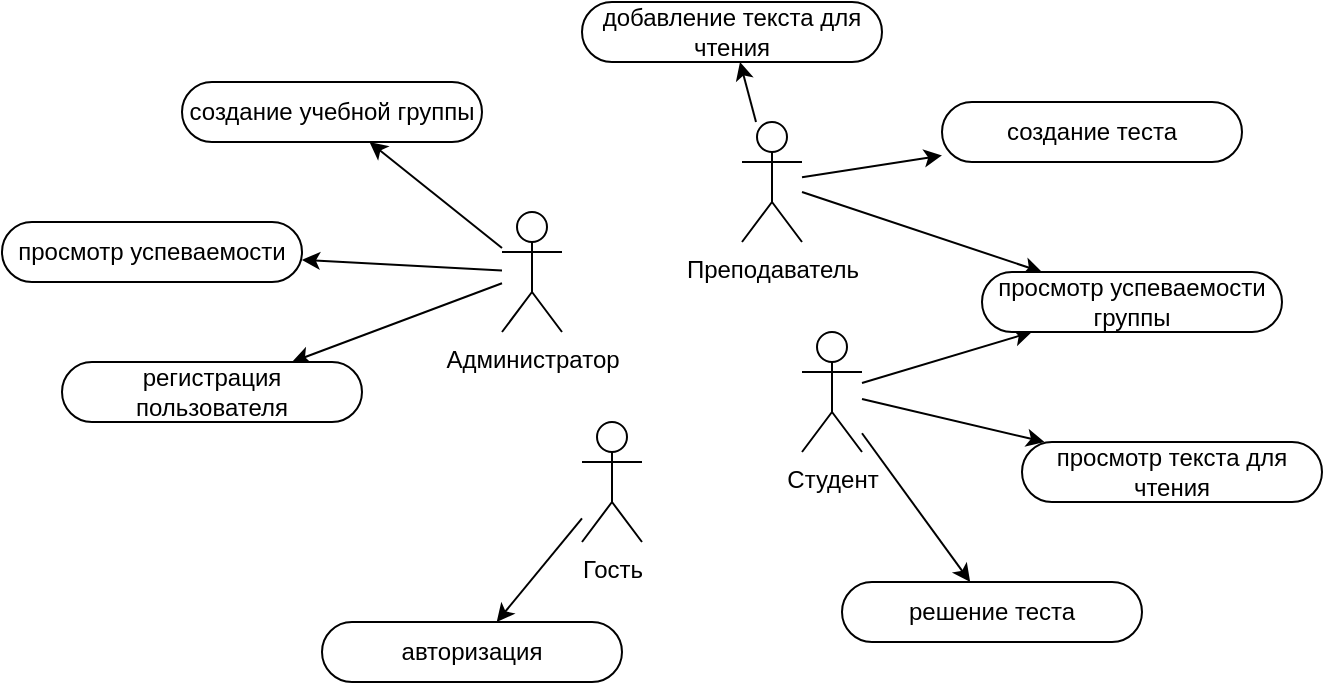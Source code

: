 <mxfile version="20.3.0" type="device" pages="5"><diagram id="i5xjWhtpbTbcLVhCjr7s" name="use-case"><mxGraphModel dx="1422" dy="873" grid="1" gridSize="10" guides="1" tooltips="1" connect="1" arrows="1" fold="1" page="1" pageScale="1" pageWidth="827" pageHeight="1169" math="0" shadow="0"><root><mxCell id="0"/><mxCell id="1" parent="0"/><mxCell id="UjElaJIUoPRkK69ESsyC-24" style="edgeStyle=none;rounded=0;orthogonalLoop=1;jettySize=auto;html=1;" parent="1" source="UjElaJIUoPRkK69ESsyC-1" target="UjElaJIUoPRkK69ESsyC-4" edge="1"><mxGeometry relative="1" as="geometry"/></mxCell><mxCell id="UjElaJIUoPRkK69ESsyC-26" style="edgeStyle=none;rounded=0;orthogonalLoop=1;jettySize=auto;html=1;" parent="1" source="UjElaJIUoPRkK69ESsyC-1" target="UjElaJIUoPRkK69ESsyC-25" edge="1"><mxGeometry relative="1" as="geometry"/></mxCell><mxCell id="sRXAAYHHdMYSLgUqRAH8-10" style="edgeStyle=none;rounded=0;orthogonalLoop=1;jettySize=auto;html=1;endArrow=classic;endFill=1;" parent="1" source="UjElaJIUoPRkK69ESsyC-1" target="sRXAAYHHdMYSLgUqRAH8-9" edge="1"><mxGeometry relative="1" as="geometry"/></mxCell><mxCell id="UjElaJIUoPRkK69ESsyC-1" value="Администратор" style="shape=umlActor;verticalLabelPosition=bottom;verticalAlign=top;html=1;outlineConnect=0;" parent="1" vertex="1"><mxGeometry x="330" y="255" width="30" height="60" as="geometry"/></mxCell><mxCell id="UjElaJIUoPRkK69ESsyC-22" style="edgeStyle=none;rounded=0;orthogonalLoop=1;jettySize=auto;html=1;" parent="1" source="UjElaJIUoPRkK69ESsyC-2" target="UjElaJIUoPRkK69ESsyC-21" edge="1"><mxGeometry relative="1" as="geometry"/></mxCell><mxCell id="sRXAAYHHdMYSLgUqRAH8-3" style="edgeStyle=none;rounded=0;orthogonalLoop=1;jettySize=auto;html=1;endArrow=classic;endFill=1;" parent="1" source="UjElaJIUoPRkK69ESsyC-2" target="sRXAAYHHdMYSLgUqRAH8-2" edge="1"><mxGeometry relative="1" as="geometry"/></mxCell><mxCell id="sRXAAYHHdMYSLgUqRAH8-6" style="edgeStyle=none;rounded=0;orthogonalLoop=1;jettySize=auto;html=1;endArrow=classic;endFill=1;" parent="1" source="UjElaJIUoPRkK69ESsyC-2" target="sRXAAYHHdMYSLgUqRAH8-4" edge="1"><mxGeometry relative="1" as="geometry"/></mxCell><mxCell id="UjElaJIUoPRkK69ESsyC-2" value="Преподаватель" style="shape=umlActor;verticalLabelPosition=bottom;verticalAlign=top;html=1;outlineConnect=0;" parent="1" vertex="1"><mxGeometry x="450" y="210" width="30" height="60" as="geometry"/></mxCell><mxCell id="UjElaJIUoPRkK69ESsyC-14" style="edgeStyle=none;rounded=0;orthogonalLoop=1;jettySize=auto;html=1;" parent="1" source="UjElaJIUoPRkK69ESsyC-3" target="UjElaJIUoPRkK69ESsyC-13" edge="1"><mxGeometry relative="1" as="geometry"/></mxCell><mxCell id="UjElaJIUoPRkK69ESsyC-20" style="edgeStyle=none;rounded=0;orthogonalLoop=1;jettySize=auto;html=1;" parent="1" source="UjElaJIUoPRkK69ESsyC-3" target="UjElaJIUoPRkK69ESsyC-19" edge="1"><mxGeometry relative="1" as="geometry"/></mxCell><mxCell id="sRXAAYHHdMYSLgUqRAH8-5" style="edgeStyle=none;rounded=0;orthogonalLoop=1;jettySize=auto;html=1;endArrow=classic;endFill=1;" parent="1" source="UjElaJIUoPRkK69ESsyC-3" target="sRXAAYHHdMYSLgUqRAH8-4" edge="1"><mxGeometry relative="1" as="geometry"/></mxCell><mxCell id="UjElaJIUoPRkK69ESsyC-3" value="Студент" style="shape=umlActor;verticalLabelPosition=bottom;verticalAlign=top;html=1;outlineConnect=0;" parent="1" vertex="1"><mxGeometry x="480" y="315" width="30" height="60" as="geometry"/></mxCell><mxCell id="UjElaJIUoPRkK69ESsyC-4" value="регистрация пользователя" style="rounded=1;whiteSpace=wrap;html=1;arcSize=50;" parent="1" vertex="1"><mxGeometry x="110" y="330" width="150" height="30" as="geometry"/></mxCell><mxCell id="UjElaJIUoPRkK69ESsyC-18" style="edgeStyle=none;rounded=0;orthogonalLoop=1;jettySize=auto;html=1;" parent="1" source="sRXAAYHHdMYSLgUqRAH8-8" target="UjElaJIUoPRkK69ESsyC-17" edge="1"><mxGeometry relative="1" as="geometry"><mxPoint x="320" y="455" as="sourcePoint"/></mxGeometry></mxCell><mxCell id="UjElaJIUoPRkK69ESsyC-13" value="решение теста" style="rounded=1;whiteSpace=wrap;html=1;arcSize=50;" parent="1" vertex="1"><mxGeometry x="500" y="440" width="150" height="30" as="geometry"/></mxCell><mxCell id="UjElaJIUoPRkK69ESsyC-17" value="авторизация" style="rounded=1;whiteSpace=wrap;html=1;arcSize=50;" parent="1" vertex="1"><mxGeometry x="240" y="460" width="150" height="30" as="geometry"/></mxCell><mxCell id="UjElaJIUoPRkK69ESsyC-19" value="просмотр текста для чтения" style="rounded=1;whiteSpace=wrap;html=1;arcSize=50;" parent="1" vertex="1"><mxGeometry x="590" y="370" width="150" height="30" as="geometry"/></mxCell><mxCell id="UjElaJIUoPRkK69ESsyC-21" value="создание теста" style="rounded=1;whiteSpace=wrap;html=1;arcSize=50;" parent="1" vertex="1"><mxGeometry x="550" y="200" width="150" height="30" as="geometry"/></mxCell><mxCell id="UjElaJIUoPRkK69ESsyC-25" value="просмотр успеваемости" style="rounded=1;whiteSpace=wrap;html=1;arcSize=50;" parent="1" vertex="1"><mxGeometry x="80" y="260" width="150" height="30" as="geometry"/></mxCell><mxCell id="sRXAAYHHdMYSLgUqRAH8-2" value="добавление текста для чтения" style="rounded=1;whiteSpace=wrap;html=1;arcSize=50;" parent="1" vertex="1"><mxGeometry x="370" y="150" width="150" height="30" as="geometry"/></mxCell><mxCell id="sRXAAYHHdMYSLgUqRAH8-4" value="просмотр успеваемости группы" style="rounded=1;whiteSpace=wrap;html=1;arcSize=50;" parent="1" vertex="1"><mxGeometry x="570" y="285" width="150" height="30" as="geometry"/></mxCell><mxCell id="sRXAAYHHdMYSLgUqRAH8-8" value="Гость" style="shape=umlActor;verticalLabelPosition=bottom;verticalAlign=top;html=1;outlineConnect=0;" parent="1" vertex="1"><mxGeometry x="370" y="360" width="30" height="60" as="geometry"/></mxCell><mxCell id="sRXAAYHHdMYSLgUqRAH8-9" value="создание учебной группы" style="rounded=1;whiteSpace=wrap;html=1;arcSize=50;" parent="1" vertex="1"><mxGeometry x="170" y="190" width="150" height="30" as="geometry"/></mxCell></root></mxGraphModel></diagram><diagram id="8Bn-EvxwHT43NktND3Bc" name="screens"><mxGraphModel dx="1422" dy="873" grid="1" gridSize="10" guides="1" tooltips="1" connect="1" arrows="1" fold="1" page="1" pageScale="1" pageWidth="827" pageHeight="1169" math="1" shadow="0"><root><mxCell id="0"/><mxCell id="1" parent="0"/><mxCell id="JRZu_5JmXS_Jx3addW3E-4" style="edgeStyle=none;rounded=0;orthogonalLoop=1;jettySize=auto;html=1;endArrow=classic;endFill=1;" parent="1" target="JRZu_5JmXS_Jx3addW3E-3" edge="1"><mxGeometry relative="1" as="geometry"><mxPoint x="80" y="360.0" as="sourcePoint"/></mxGeometry></mxCell><mxCell id="JRZu_5JmXS_Jx3addW3E-6" style="edgeStyle=none;rounded=0;orthogonalLoop=1;jettySize=auto;html=1;endArrow=classic;endFill=1;" parent="1" source="JRZu_5JmXS_Jx3addW3E-3" target="JRZu_5JmXS_Jx3addW3E-5" edge="1"><mxGeometry relative="1" as="geometry"><mxPoint x="258.0" y="370.0" as="sourcePoint"/></mxGeometry></mxCell><mxCell id="JRZu_5JmXS_Jx3addW3E-8" style="edgeStyle=none;rounded=0;orthogonalLoop=1;jettySize=auto;html=1;endArrow=classic;endFill=1;" parent="1" source="JRZu_5JmXS_Jx3addW3E-3" target="JRZu_5JmXS_Jx3addW3E-7" edge="1"><mxGeometry relative="1" as="geometry"/></mxCell><mxCell id="JRZu_5JmXS_Jx3addW3E-10" style="edgeStyle=none;rounded=0;orthogonalLoop=1;jettySize=auto;html=1;endArrow=classic;endFill=1;" parent="1" source="JRZu_5JmXS_Jx3addW3E-3" target="JRZu_5JmXS_Jx3addW3E-9" edge="1"><mxGeometry relative="1" as="geometry"/></mxCell><mxCell id="JRZu_5JmXS_Jx3addW3E-3" value="экран авторизации" style="rounded=0;whiteSpace=wrap;html=1;" parent="1" vertex="1"><mxGeometry x="150" y="330" width="120" height="60" as="geometry"/></mxCell><mxCell id="JRZu_5JmXS_Jx3addW3E-12" style="edgeStyle=none;rounded=0;orthogonalLoop=1;jettySize=auto;html=1;endArrow=classic;endFill=1;" parent="1" source="JRZu_5JmXS_Jx3addW3E-5" target="JRZu_5JmXS_Jx3addW3E-11" edge="1"><mxGeometry relative="1" as="geometry"/></mxCell><mxCell id="JRZu_5JmXS_Jx3addW3E-14" style="edgeStyle=none;rounded=0;orthogonalLoop=1;jettySize=auto;html=1;endArrow=classic;endFill=1;" parent="1" source="JRZu_5JmXS_Jx3addW3E-5" target="JRZu_5JmXS_Jx3addW3E-13" edge="1"><mxGeometry relative="1" as="geometry"/></mxCell><mxCell id="JRZu_5JmXS_Jx3addW3E-5" value="личный кабинет студента" style="rounded=0;whiteSpace=wrap;html=1;" parent="1" vertex="1"><mxGeometry x="310" y="410" width="120" height="60" as="geometry"/></mxCell><mxCell id="JRZu_5JmXS_Jx3addW3E-17" style="edgeStyle=none;rounded=0;orthogonalLoop=1;jettySize=auto;html=1;endArrow=classic;endFill=1;" parent="1" source="JRZu_5JmXS_Jx3addW3E-7" target="JRZu_5JmXS_Jx3addW3E-16" edge="1"><mxGeometry relative="1" as="geometry"/></mxCell><mxCell id="JRZu_5JmXS_Jx3addW3E-19" style="edgeStyle=none;rounded=0;orthogonalLoop=1;jettySize=auto;html=1;endArrow=classic;endFill=1;" parent="1" source="JRZu_5JmXS_Jx3addW3E-7" target="JRZu_5JmXS_Jx3addW3E-18" edge="1"><mxGeometry relative="1" as="geometry"/></mxCell><mxCell id="JRZu_5JmXS_Jx3addW3E-25" style="edgeStyle=none;rounded=0;orthogonalLoop=1;jettySize=auto;html=1;endArrow=classic;endFill=1;" parent="1" source="JRZu_5JmXS_Jx3addW3E-7" target="JRZu_5JmXS_Jx3addW3E-24" edge="1"><mxGeometry relative="1" as="geometry"/></mxCell><mxCell id="JRZu_5JmXS_Jx3addW3E-7" value="личный кабинет преподавателя" style="rounded=0;whiteSpace=wrap;html=1;" parent="1" vertex="1"><mxGeometry x="310" y="250" width="120" height="60" as="geometry"/></mxCell><mxCell id="JRZu_5JmXS_Jx3addW3E-21" style="edgeStyle=none;rounded=0;orthogonalLoop=1;jettySize=auto;html=1;endArrow=classic;endFill=1;" parent="1" source="JRZu_5JmXS_Jx3addW3E-9" target="JRZu_5JmXS_Jx3addW3E-20" edge="1"><mxGeometry relative="1" as="geometry"/></mxCell><mxCell id="JRZu_5JmXS_Jx3addW3E-23" style="edgeStyle=none;rounded=0;orthogonalLoop=1;jettySize=auto;html=1;endArrow=classic;endFill=1;" parent="1" source="JRZu_5JmXS_Jx3addW3E-9" target="JRZu_5JmXS_Jx3addW3E-22" edge="1"><mxGeometry relative="1" as="geometry"/></mxCell><mxCell id="JRZu_5JmXS_Jx3addW3E-26" style="edgeStyle=none;rounded=0;orthogonalLoop=1;jettySize=auto;html=1;endArrow=classic;endFill=1;" parent="1" source="JRZu_5JmXS_Jx3addW3E-9" target="JRZu_5JmXS_Jx3addW3E-24" edge="1"><mxGeometry relative="1" as="geometry"/></mxCell><mxCell id="JRZu_5JmXS_Jx3addW3E-9" value="панель администрирования" style="rounded=0;whiteSpace=wrap;html=1;" parent="1" vertex="1"><mxGeometry x="150" y="100" width="120" height="60" as="geometry"/></mxCell><mxCell id="JRZu_5JmXS_Jx3addW3E-11" value="решение теста" style="rounded=0;whiteSpace=wrap;html=1;" parent="1" vertex="1"><mxGeometry x="470" y="370" width="120" height="60" as="geometry"/></mxCell><mxCell id="JRZu_5JmXS_Jx3addW3E-13" value="чтение текста" style="rounded=0;whiteSpace=wrap;html=1;" parent="1" vertex="1"><mxGeometry x="470" y="450" width="120" height="60" as="geometry"/></mxCell><mxCell id="JRZu_5JmXS_Jx3addW3E-16" value="добавление текста" style="rounded=0;whiteSpace=wrap;html=1;" parent="1" vertex="1"><mxGeometry x="470" y="290" width="120" height="60" as="geometry"/></mxCell><mxCell id="JRZu_5JmXS_Jx3addW3E-18" value="создание теста" style="rounded=0;whiteSpace=wrap;html=1;" parent="1" vertex="1"><mxGeometry x="470" y="210" width="120" height="60" as="geometry"/></mxCell><mxCell id="JRZu_5JmXS_Jx3addW3E-20" value="добавление пользователя" style="rounded=0;whiteSpace=wrap;html=1;" parent="1" vertex="1"><mxGeometry x="310" y="40" width="120" height="60" as="geometry"/></mxCell><mxCell id="JRZu_5JmXS_Jx3addW3E-22" value="добавление учебной группы" style="rounded=0;whiteSpace=wrap;html=1;" parent="1" vertex="1"><mxGeometry x="470" y="100" width="120" height="60" as="geometry"/></mxCell><mxCell id="JRZu_5JmXS_Jx3addW3E-24" value="просмотр успеваемости студентов" style="rounded=0;whiteSpace=wrap;html=1;" parent="1" vertex="1"><mxGeometry x="310" y="170" width="120" height="60" as="geometry"/></mxCell><mxCell id="lSmARRa2qr0dJ9OrU8fa-1" value="панель администрирования" style="swimlane;" parent="1" vertex="1"><mxGeometry x="80" y="600" width="680" height="460" as="geometry"/></mxCell><mxCell id="lSmARRa2qr0dJ9OrU8fa-12" value="&lt;font style=&quot;font-size: 8px;&quot;&gt;Добавить пользователя&lt;/font&gt;" style="rounded=1;whiteSpace=wrap;html=1;arcSize=50;" parent="lSmARRa2qr0dJ9OrU8fa-1" vertex="1"><mxGeometry x="450" y="260" width="120" height="20" as="geometry"/></mxCell><mxCell id="lSmARRa2qr0dJ9OrU8fa-13" value="&lt;font style=&quot;font-size: 8px;&quot;&gt;Добавить учебную группу&lt;/font&gt;" style="rounded=1;whiteSpace=wrap;html=1;arcSize=50;" parent="lSmARRa2qr0dJ9OrU8fa-1" vertex="1"><mxGeometry x="260" y="170" width="120" height="20" as="geometry"/></mxCell><mxCell id="lSmARRa2qr0dJ9OrU8fa-31" value="список учебных групп" style="shape=table;startSize=20;container=1;collapsible=0;childLayout=tableLayout;fontStyle=1;align=center;fontSize=8;resizeLast=1;" parent="lSmARRa2qr0dJ9OrU8fa-1" vertex="1"><mxGeometry x="110" y="80" width="270" height="80" as="geometry"/></mxCell><mxCell id="lSmARRa2qr0dJ9OrU8fa-32" value="" style="shape=tableRow;horizontal=0;startSize=0;swimlaneHead=0;swimlaneBody=0;top=0;left=0;bottom=0;right=0;collapsible=0;dropTarget=0;fillColor=none;points=[[0,0.5],[1,0.5]];portConstraint=eastwest;fontSize=8;" parent="lSmARRa2qr0dJ9OrU8fa-31" vertex="1"><mxGeometry y="20" width="270" height="20" as="geometry"/></mxCell><mxCell id="lSmARRa2qr0dJ9OrU8fa-33" value="Группа" style="shape=partialRectangle;html=1;whiteSpace=wrap;connectable=0;fillColor=none;top=0;left=0;bottom=0;right=0;overflow=hidden;fontSize=8;" parent="lSmARRa2qr0dJ9OrU8fa-32" vertex="1"><mxGeometry width="100" height="20" as="geometry"><mxRectangle width="100" height="20" as="alternateBounds"/></mxGeometry></mxCell><mxCell id="lSmARRa2qr0dJ9OrU8fa-34" value="кол-во студентов" style="shape=partialRectangle;html=1;whiteSpace=wrap;connectable=0;fillColor=none;top=0;left=0;bottom=0;right=0;overflow=hidden;fontSize=8;" parent="lSmARRa2qr0dJ9OrU8fa-32" vertex="1"><mxGeometry x="100" width="80" height="20" as="geometry"><mxRectangle width="80" height="20" as="alternateBounds"/></mxGeometry></mxCell><mxCell id="lSmARRa2qr0dJ9OrU8fa-35" value="ФИО преподавателя" style="shape=partialRectangle;html=1;whiteSpace=wrap;connectable=0;fillColor=none;top=0;left=0;bottom=0;right=0;overflow=hidden;fontSize=8;" parent="lSmARRa2qr0dJ9OrU8fa-32" vertex="1"><mxGeometry x="180" width="90" height="20" as="geometry"><mxRectangle width="90" height="20" as="alternateBounds"/></mxGeometry></mxCell><mxCell id="lSmARRa2qr0dJ9OrU8fa-36" value="" style="shape=tableRow;horizontal=0;startSize=0;swimlaneHead=0;swimlaneBody=0;top=0;left=0;bottom=0;right=0;collapsible=0;dropTarget=0;fillColor=none;points=[[0,0.5],[1,0.5]];portConstraint=eastwest;fontSize=8;" parent="lSmARRa2qr0dJ9OrU8fa-31" vertex="1"><mxGeometry y="40" width="270" height="20" as="geometry"/></mxCell><mxCell id="lSmARRa2qr0dJ9OrU8fa-37" value="&quot;Группа 1&quot;" style="shape=partialRectangle;html=1;whiteSpace=wrap;connectable=0;fillColor=none;top=0;left=0;bottom=0;right=0;overflow=hidden;fontSize=8;" parent="lSmARRa2qr0dJ9OrU8fa-36" vertex="1"><mxGeometry width="100" height="20" as="geometry"><mxRectangle width="100" height="20" as="alternateBounds"/></mxGeometry></mxCell><mxCell id="lSmARRa2qr0dJ9OrU8fa-38" value="13" style="shape=partialRectangle;html=1;whiteSpace=wrap;connectable=0;fillColor=none;top=0;left=0;bottom=0;right=0;overflow=hidden;fontSize=8;" parent="lSmARRa2qr0dJ9OrU8fa-36" vertex="1"><mxGeometry x="100" width="80" height="20" as="geometry"><mxRectangle width="80" height="20" as="alternateBounds"/></mxGeometry></mxCell><mxCell id="lSmARRa2qr0dJ9OrU8fa-39" value="Фамилия И. О." style="shape=partialRectangle;html=1;whiteSpace=wrap;connectable=0;fillColor=none;top=0;left=0;bottom=0;right=0;overflow=hidden;fontSize=8;" parent="lSmARRa2qr0dJ9OrU8fa-36" vertex="1"><mxGeometry x="180" width="90" height="20" as="geometry"><mxRectangle width="90" height="20" as="alternateBounds"/></mxGeometry></mxCell><mxCell id="lSmARRa2qr0dJ9OrU8fa-40" value="" style="shape=tableRow;horizontal=0;startSize=0;swimlaneHead=0;swimlaneBody=0;top=0;left=0;bottom=0;right=0;collapsible=0;dropTarget=0;fillColor=none;points=[[0,0.5],[1,0.5]];portConstraint=eastwest;fontSize=8;" parent="lSmARRa2qr0dJ9OrU8fa-31" vertex="1"><mxGeometry y="60" width="270" height="20" as="geometry"/></mxCell><mxCell id="lSmARRa2qr0dJ9OrU8fa-41" value="&quot;Группа 2&quot;" style="shape=partialRectangle;html=1;whiteSpace=wrap;connectable=0;fillColor=none;top=0;left=0;bottom=0;right=0;overflow=hidden;fontSize=8;" parent="lSmARRa2qr0dJ9OrU8fa-40" vertex="1"><mxGeometry width="100" height="20" as="geometry"><mxRectangle width="100" height="20" as="alternateBounds"/></mxGeometry></mxCell><mxCell id="lSmARRa2qr0dJ9OrU8fa-42" value="15" style="shape=partialRectangle;html=1;whiteSpace=wrap;connectable=0;fillColor=none;top=0;left=0;bottom=0;right=0;overflow=hidden;fontSize=8;" parent="lSmARRa2qr0dJ9OrU8fa-40" vertex="1"><mxGeometry x="100" width="80" height="20" as="geometry"><mxRectangle width="80" height="20" as="alternateBounds"/></mxGeometry></mxCell><mxCell id="lSmARRa2qr0dJ9OrU8fa-43" value="Фамилия И. О." style="shape=partialRectangle;html=1;whiteSpace=wrap;connectable=0;fillColor=none;top=0;left=0;bottom=0;right=0;overflow=hidden;fontSize=8;" parent="lSmARRa2qr0dJ9OrU8fa-40" vertex="1"><mxGeometry x="180" width="90" height="20" as="geometry"><mxRectangle width="90" height="20" as="alternateBounds"/></mxGeometry></mxCell><mxCell id="lSmARRa2qr0dJ9OrU8fa-57" value="список пользователей" style="shape=table;startSize=20;container=1;collapsible=0;childLayout=tableLayout;fontStyle=1;align=center;fontSize=8;" parent="lSmARRa2qr0dJ9OrU8fa-1" vertex="1"><mxGeometry x="410" y="80" width="160" height="140" as="geometry"/></mxCell><mxCell id="lSmARRa2qr0dJ9OrU8fa-58" value="" style="shape=tableRow;horizontal=0;startSize=0;swimlaneHead=0;swimlaneBody=0;top=0;left=0;bottom=0;right=0;collapsible=0;dropTarget=0;fillColor=none;points=[[0,0.5],[1,0.5]];portConstraint=eastwest;fontSize=8;" parent="lSmARRa2qr0dJ9OrU8fa-57" vertex="1"><mxGeometry y="20" width="160" height="20" as="geometry"/></mxCell><mxCell id="lSmARRa2qr0dJ9OrU8fa-59" value="ФИО" style="shape=partialRectangle;html=1;whiteSpace=wrap;connectable=0;fillColor=none;top=0;left=0;bottom=0;right=0;overflow=hidden;fontSize=8;" parent="lSmARRa2qr0dJ9OrU8fa-58" vertex="1"><mxGeometry width="80" height="20" as="geometry"><mxRectangle width="80" height="20" as="alternateBounds"/></mxGeometry></mxCell><mxCell id="lSmARRa2qr0dJ9OrU8fa-60" value="время последнего действия" style="shape=partialRectangle;html=1;whiteSpace=wrap;connectable=0;fillColor=none;top=0;left=0;bottom=0;right=0;overflow=hidden;fontSize=8;" parent="lSmARRa2qr0dJ9OrU8fa-58" vertex="1"><mxGeometry x="80" width="80" height="20" as="geometry"><mxRectangle width="80" height="20" as="alternateBounds"/></mxGeometry></mxCell><mxCell id="lSmARRa2qr0dJ9OrU8fa-62" value="" style="shape=tableRow;horizontal=0;startSize=0;swimlaneHead=0;swimlaneBody=0;top=0;left=0;bottom=0;right=0;collapsible=0;dropTarget=0;fillColor=none;points=[[0,0.5],[1,0.5]];portConstraint=eastwest;fontSize=8;" parent="lSmARRa2qr0dJ9OrU8fa-57" vertex="1"><mxGeometry y="40" width="160" height="20" as="geometry"/></mxCell><mxCell id="lSmARRa2qr0dJ9OrU8fa-63" value="Фамилия И. О." style="shape=partialRectangle;html=1;whiteSpace=wrap;connectable=0;fillColor=none;top=0;left=0;bottom=0;right=0;overflow=hidden;fontSize=8;" parent="lSmARRa2qr0dJ9OrU8fa-62" vertex="1"><mxGeometry width="80" height="20" as="geometry"><mxRectangle width="80" height="20" as="alternateBounds"/></mxGeometry></mxCell><mxCell id="lSmARRa2qr0dJ9OrU8fa-64" value="3 минуты назад" style="shape=partialRectangle;html=1;whiteSpace=wrap;connectable=0;fillColor=none;top=0;left=0;bottom=0;right=0;overflow=hidden;fontSize=8;" parent="lSmARRa2qr0dJ9OrU8fa-62" vertex="1"><mxGeometry x="80" width="80" height="20" as="geometry"><mxRectangle width="80" height="20" as="alternateBounds"/></mxGeometry></mxCell><mxCell id="lSmARRa2qr0dJ9OrU8fa-66" value="" style="shape=tableRow;horizontal=0;startSize=0;swimlaneHead=0;swimlaneBody=0;top=0;left=0;bottom=0;right=0;collapsible=0;dropTarget=0;fillColor=none;points=[[0,0.5],[1,0.5]];portConstraint=eastwest;fontSize=8;" parent="lSmARRa2qr0dJ9OrU8fa-57" vertex="1"><mxGeometry y="60" width="160" height="20" as="geometry"/></mxCell><mxCell id="lSmARRa2qr0dJ9OrU8fa-67" value="&lt;span style=&quot;color: rgb(0, 0, 0); font-family: Helvetica; font-size: 8px; font-style: normal; font-variant-ligatures: normal; font-variant-caps: normal; font-weight: 400; letter-spacing: normal; orphans: 2; text-align: center; text-indent: 0px; text-transform: none; widows: 2; word-spacing: 0px; -webkit-text-stroke-width: 0px; background-color: rgb(248, 249, 250); text-decoration-thickness: initial; text-decoration-style: initial; text-decoration-color: initial; float: none; display: inline !important;&quot;&gt;Фамилия И. О.&lt;/span&gt;" style="shape=partialRectangle;html=1;whiteSpace=wrap;connectable=0;fillColor=none;top=0;left=0;bottom=0;right=0;overflow=hidden;fontSize=8;" parent="lSmARRa2qr0dJ9OrU8fa-66" vertex="1"><mxGeometry width="80" height="20" as="geometry"><mxRectangle width="80" height="20" as="alternateBounds"/></mxGeometry></mxCell><mxCell id="lSmARRa2qr0dJ9OrU8fa-68" value="час назад" style="shape=partialRectangle;html=1;whiteSpace=wrap;connectable=0;fillColor=none;top=0;left=0;bottom=0;right=0;overflow=hidden;fontSize=8;" parent="lSmARRa2qr0dJ9OrU8fa-66" vertex="1"><mxGeometry x="80" width="80" height="20" as="geometry"><mxRectangle width="80" height="20" as="alternateBounds"/></mxGeometry></mxCell><mxCell id="lSmARRa2qr0dJ9OrU8fa-70" style="shape=tableRow;horizontal=0;startSize=0;swimlaneHead=0;swimlaneBody=0;top=0;left=0;bottom=0;right=0;collapsible=0;dropTarget=0;fillColor=none;points=[[0,0.5],[1,0.5]];portConstraint=eastwest;fontSize=8;" parent="lSmARRa2qr0dJ9OrU8fa-57" vertex="1"><mxGeometry y="80" width="160" height="20" as="geometry"/></mxCell><mxCell id="lSmARRa2qr0dJ9OrU8fa-71" value="&lt;span style=&quot;color: rgb(0, 0, 0); font-family: Helvetica; font-size: 8px; font-style: normal; font-variant-ligatures: normal; font-variant-caps: normal; font-weight: 400; letter-spacing: normal; orphans: 2; text-align: center; text-indent: 0px; text-transform: none; widows: 2; word-spacing: 0px; -webkit-text-stroke-width: 0px; background-color: rgb(248, 249, 250); text-decoration-thickness: initial; text-decoration-style: initial; text-decoration-color: initial; float: none; display: inline !important;&quot;&gt;Фамилия И. О.&lt;/span&gt;" style="shape=partialRectangle;html=1;whiteSpace=wrap;connectable=0;fillColor=none;top=0;left=0;bottom=0;right=0;overflow=hidden;fontSize=8;" parent="lSmARRa2qr0dJ9OrU8fa-70" vertex="1"><mxGeometry width="80" height="20" as="geometry"><mxRectangle width="80" height="20" as="alternateBounds"/></mxGeometry></mxCell><mxCell id="lSmARRa2qr0dJ9OrU8fa-72" value="час назад" style="shape=partialRectangle;html=1;whiteSpace=wrap;connectable=0;fillColor=none;top=0;left=0;bottom=0;right=0;overflow=hidden;fontSize=8;" parent="lSmARRa2qr0dJ9OrU8fa-70" vertex="1"><mxGeometry x="80" width="80" height="20" as="geometry"><mxRectangle width="80" height="20" as="alternateBounds"/></mxGeometry></mxCell><mxCell id="lSmARRa2qr0dJ9OrU8fa-73" style="shape=tableRow;horizontal=0;startSize=0;swimlaneHead=0;swimlaneBody=0;top=0;left=0;bottom=0;right=0;collapsible=0;dropTarget=0;fillColor=none;points=[[0,0.5],[1,0.5]];portConstraint=eastwest;fontSize=8;" parent="lSmARRa2qr0dJ9OrU8fa-57" vertex="1"><mxGeometry y="100" width="160" height="20" as="geometry"/></mxCell><mxCell id="lSmARRa2qr0dJ9OrU8fa-74" value="&lt;span style=&quot;color: rgb(0, 0, 0); font-family: Helvetica; font-size: 8px; font-style: normal; font-variant-ligatures: normal; font-variant-caps: normal; font-weight: 400; letter-spacing: normal; orphans: 2; text-align: center; text-indent: 0px; text-transform: none; widows: 2; word-spacing: 0px; -webkit-text-stroke-width: 0px; background-color: rgb(248, 249, 250); text-decoration-thickness: initial; text-decoration-style: initial; text-decoration-color: initial; float: none; display: inline !important;&quot;&gt;Фамилия И. О.&lt;/span&gt;" style="shape=partialRectangle;html=1;whiteSpace=wrap;connectable=0;fillColor=none;top=0;left=0;bottom=0;right=0;overflow=hidden;fontSize=8;" parent="lSmARRa2qr0dJ9OrU8fa-73" vertex="1"><mxGeometry width="80" height="20" as="geometry"><mxRectangle width="80" height="20" as="alternateBounds"/></mxGeometry></mxCell><mxCell id="lSmARRa2qr0dJ9OrU8fa-75" value="в 18:40" style="shape=partialRectangle;html=1;whiteSpace=wrap;connectable=0;fillColor=none;top=0;left=0;bottom=0;right=0;overflow=hidden;fontSize=8;" parent="lSmARRa2qr0dJ9OrU8fa-73" vertex="1"><mxGeometry x="80" width="80" height="20" as="geometry"><mxRectangle width="80" height="20" as="alternateBounds"/></mxGeometry></mxCell><mxCell id="lSmARRa2qr0dJ9OrU8fa-76" style="shape=tableRow;horizontal=0;startSize=0;swimlaneHead=0;swimlaneBody=0;top=0;left=0;bottom=0;right=0;collapsible=0;dropTarget=0;fillColor=none;points=[[0,0.5],[1,0.5]];portConstraint=eastwest;fontSize=8;" parent="lSmARRa2qr0dJ9OrU8fa-57" vertex="1"><mxGeometry y="120" width="160" height="20" as="geometry"/></mxCell><mxCell id="lSmARRa2qr0dJ9OrU8fa-77" value="&lt;span style=&quot;color: rgb(0, 0, 0); font-family: Helvetica; font-size: 8px; font-style: normal; font-variant-ligatures: normal; font-variant-caps: normal; font-weight: 400; letter-spacing: normal; orphans: 2; text-align: center; text-indent: 0px; text-transform: none; widows: 2; word-spacing: 0px; -webkit-text-stroke-width: 0px; background-color: rgb(248, 249, 250); text-decoration-thickness: initial; text-decoration-style: initial; text-decoration-color: initial; float: none; display: inline !important;&quot;&gt;Фамилия И. О.&lt;/span&gt;" style="shape=partialRectangle;html=1;whiteSpace=wrap;connectable=0;fillColor=none;top=0;left=0;bottom=0;right=0;overflow=hidden;fontSize=8;" parent="lSmARRa2qr0dJ9OrU8fa-76" vertex="1"><mxGeometry width="80" height="20" as="geometry"><mxRectangle width="80" height="20" as="alternateBounds"/></mxGeometry></mxCell><mxCell id="lSmARRa2qr0dJ9OrU8fa-78" value="вчера" style="shape=partialRectangle;html=1;whiteSpace=wrap;connectable=0;fillColor=none;top=0;left=0;bottom=0;right=0;overflow=hidden;fontSize=8;" parent="lSmARRa2qr0dJ9OrU8fa-76" vertex="1"><mxGeometry x="80" width="80" height="20" as="geometry"><mxRectangle width="80" height="20" as="alternateBounds"/></mxGeometry></mxCell><mxCell id="lSmARRa2qr0dJ9OrU8fa-83" value="&lt;font style=&quot;font-size: 8px;&quot;&gt;Посмотреть детально&lt;/font&gt;" style="rounded=1;whiteSpace=wrap;html=1;arcSize=50;" parent="lSmARRa2qr0dJ9OrU8fa-1" vertex="1"><mxGeometry x="450" y="230" width="120" height="20" as="geometry"/></mxCell><mxCell id="PP1qWWRU4CLbJZ7_IRW1-145" value="&lt;font style=&quot;font-size: 8px;&quot;&gt;изменить группу&lt;/font&gt;" style="rounded=1;whiteSpace=wrap;html=1;arcSize=50;" parent="lSmARRa2qr0dJ9OrU8fa-1" vertex="1"><mxGeometry x="120" y="170" width="120" height="20" as="geometry"/></mxCell><mxCell id="HtoiTyqgdvDpWTBVClsQ-4" value="&lt;u&gt;выйти&lt;/u&gt;" style="text;html=1;strokeColor=none;fillColor=none;align=center;verticalAlign=middle;whiteSpace=wrap;rounded=0;" parent="lSmARRa2qr0dJ9OrU8fa-1" vertex="1"><mxGeometry x="510" y="20" width="60" height="30" as="geometry"/></mxCell><mxCell id="HtoiTyqgdvDpWTBVClsQ-5" value="" style="endArrow=none;html=1;rounded=0;" parent="lSmARRa2qr0dJ9OrU8fa-1" edge="1"><mxGeometry width="50" height="50" relative="1" as="geometry"><mxPoint x="680" y="50" as="sourcePoint"/><mxPoint y="50" as="targetPoint"/></mxGeometry></mxCell><mxCell id="PP1qWWRU4CLbJZ7_IRW1-1" value="личный кабинет преподавателя" style="swimlane;" parent="1" vertex="1"><mxGeometry x="80" y="1100" width="680" height="460" as="geometry"/></mxCell><mxCell id="PP1qWWRU4CLbJZ7_IRW1-4" value="успеваемость группы" style="shape=table;startSize=20;container=1;collapsible=0;childLayout=tableLayout;fontStyle=1;align=center;fontSize=8;resizeLast=1;" parent="PP1qWWRU4CLbJZ7_IRW1-1" vertex="1"><mxGeometry x="100" y="120" width="460" height="100" as="geometry"/></mxCell><mxCell id="PP1qWWRU4CLbJZ7_IRW1-5" value="" style="shape=tableRow;horizontal=0;startSize=0;swimlaneHead=0;swimlaneBody=0;top=0;left=0;bottom=0;right=0;collapsible=0;dropTarget=0;fillColor=none;points=[[0,0.5],[1,0.5]];portConstraint=eastwest;fontSize=8;" parent="PP1qWWRU4CLbJZ7_IRW1-4" vertex="1"><mxGeometry y="20" width="460" height="20" as="geometry"/></mxCell><mxCell id="PP1qWWRU4CLbJZ7_IRW1-6" value="ФИО" style="shape=partialRectangle;html=1;whiteSpace=wrap;connectable=0;fillColor=none;top=0;left=0;bottom=0;right=0;overflow=hidden;fontSize=8;" parent="PP1qWWRU4CLbJZ7_IRW1-5" vertex="1"><mxGeometry width="100" height="20" as="geometry"><mxRectangle width="100" height="20" as="alternateBounds"/></mxGeometry></mxCell><mxCell id="PP1qWWRU4CLbJZ7_IRW1-7" value="тест 1" style="shape=partialRectangle;html=1;whiteSpace=wrap;connectable=0;fillColor=none;top=0;left=0;bottom=0;right=0;overflow=hidden;fontSize=8;" parent="PP1qWWRU4CLbJZ7_IRW1-5" vertex="1"><mxGeometry x="100" width="80" height="20" as="geometry"><mxRectangle width="80" height="20" as="alternateBounds"/></mxGeometry></mxCell><mxCell id="PP1qWWRU4CLbJZ7_IRW1-8" value="тест 2" style="shape=partialRectangle;html=1;whiteSpace=wrap;connectable=0;fillColor=none;top=0;left=0;bottom=0;right=0;overflow=hidden;fontSize=8;" parent="PP1qWWRU4CLbJZ7_IRW1-5" vertex="1"><mxGeometry x="180" width="70" height="20" as="geometry"><mxRectangle width="70" height="20" as="alternateBounds"/></mxGeometry></mxCell><mxCell id="PP1qWWRU4CLbJZ7_IRW1-46" value="тест 3" style="shape=partialRectangle;html=1;whiteSpace=wrap;connectable=0;fillColor=none;top=0;left=0;bottom=0;right=0;overflow=hidden;fontSize=8;" parent="PP1qWWRU4CLbJZ7_IRW1-5" vertex="1"><mxGeometry x="250" width="70" height="20" as="geometry"><mxRectangle width="70" height="20" as="alternateBounds"/></mxGeometry></mxCell><mxCell id="PP1qWWRU4CLbJZ7_IRW1-49" value="тест 4" style="shape=partialRectangle;html=1;whiteSpace=wrap;connectable=0;fillColor=none;top=0;left=0;bottom=0;right=0;overflow=hidden;fontSize=8;" parent="PP1qWWRU4CLbJZ7_IRW1-5" vertex="1"><mxGeometry x="320" width="70" height="20" as="geometry"><mxRectangle width="70" height="20" as="alternateBounds"/></mxGeometry></mxCell><mxCell id="PP1qWWRU4CLbJZ7_IRW1-52" value="Сумма, %" style="shape=partialRectangle;html=1;whiteSpace=wrap;connectable=0;fillColor=none;top=0;left=0;bottom=0;right=0;overflow=hidden;fontSize=8;" parent="PP1qWWRU4CLbJZ7_IRW1-5" vertex="1"><mxGeometry x="390" width="70" height="20" as="geometry"><mxRectangle width="70" height="20" as="alternateBounds"/></mxGeometry></mxCell><mxCell id="PP1qWWRU4CLbJZ7_IRW1-9" value="" style="shape=tableRow;horizontal=0;startSize=0;swimlaneHead=0;swimlaneBody=0;top=0;left=0;bottom=0;right=0;collapsible=0;dropTarget=0;fillColor=none;points=[[0,0.5],[1,0.5]];portConstraint=eastwest;fontSize=8;" parent="PP1qWWRU4CLbJZ7_IRW1-4" vertex="1"><mxGeometry y="40" width="460" height="20" as="geometry"/></mxCell><mxCell id="PP1qWWRU4CLbJZ7_IRW1-10" value="Иванов И. И." style="shape=partialRectangle;html=1;whiteSpace=wrap;connectable=0;fillColor=none;top=0;left=0;bottom=0;right=0;overflow=hidden;fontSize=8;" parent="PP1qWWRU4CLbJZ7_IRW1-9" vertex="1"><mxGeometry width="100" height="20" as="geometry"><mxRectangle width="100" height="20" as="alternateBounds"/></mxGeometry></mxCell><mxCell id="PP1qWWRU4CLbJZ7_IRW1-11" value="9/10" style="shape=partialRectangle;html=1;whiteSpace=wrap;connectable=0;fillColor=none;top=0;left=0;bottom=0;right=0;overflow=hidden;fontSize=8;" parent="PP1qWWRU4CLbJZ7_IRW1-9" vertex="1"><mxGeometry x="100" width="80" height="20" as="geometry"><mxRectangle width="80" height="20" as="alternateBounds"/></mxGeometry></mxCell><mxCell id="PP1qWWRU4CLbJZ7_IRW1-12" value="7/8" style="shape=partialRectangle;html=1;whiteSpace=wrap;connectable=0;fillColor=none;top=0;left=0;bottom=0;right=0;overflow=hidden;fontSize=8;" parent="PP1qWWRU4CLbJZ7_IRW1-9" vertex="1"><mxGeometry x="180" width="70" height="20" as="geometry"><mxRectangle width="70" height="20" as="alternateBounds"/></mxGeometry></mxCell><mxCell id="PP1qWWRU4CLbJZ7_IRW1-47" value="-" style="shape=partialRectangle;html=1;whiteSpace=wrap;connectable=0;fillColor=none;top=0;left=0;bottom=0;right=0;overflow=hidden;fontSize=8;" parent="PP1qWWRU4CLbJZ7_IRW1-9" vertex="1"><mxGeometry x="250" width="70" height="20" as="geometry"><mxRectangle width="70" height="20" as="alternateBounds"/></mxGeometry></mxCell><mxCell id="PP1qWWRU4CLbJZ7_IRW1-50" value="-" style="shape=partialRectangle;html=1;whiteSpace=wrap;connectable=0;fillColor=none;top=0;left=0;bottom=0;right=0;overflow=hidden;fontSize=8;" parent="PP1qWWRU4CLbJZ7_IRW1-9" vertex="1"><mxGeometry x="320" width="70" height="20" as="geometry"><mxRectangle width="70" height="20" as="alternateBounds"/></mxGeometry></mxCell><mxCell id="PP1qWWRU4CLbJZ7_IRW1-53" value="87" style="shape=partialRectangle;html=1;whiteSpace=wrap;connectable=0;fillColor=none;top=0;left=0;bottom=0;right=0;overflow=hidden;fontSize=8;" parent="PP1qWWRU4CLbJZ7_IRW1-9" vertex="1"><mxGeometry x="390" width="70" height="20" as="geometry"><mxRectangle width="70" height="20" as="alternateBounds"/></mxGeometry></mxCell><mxCell id="PP1qWWRU4CLbJZ7_IRW1-13" value="" style="shape=tableRow;horizontal=0;startSize=0;swimlaneHead=0;swimlaneBody=0;top=0;left=0;bottom=0;right=0;collapsible=0;dropTarget=0;fillColor=none;points=[[0,0.5],[1,0.5]];portConstraint=eastwest;fontSize=8;" parent="PP1qWWRU4CLbJZ7_IRW1-4" vertex="1"><mxGeometry y="60" width="460" height="20" as="geometry"/></mxCell><mxCell id="PP1qWWRU4CLbJZ7_IRW1-14" value="Петров П. П." style="shape=partialRectangle;html=1;whiteSpace=wrap;connectable=0;fillColor=none;top=0;left=0;bottom=0;right=0;overflow=hidden;fontSize=8;" parent="PP1qWWRU4CLbJZ7_IRW1-13" vertex="1"><mxGeometry width="100" height="20" as="geometry"><mxRectangle width="100" height="20" as="alternateBounds"/></mxGeometry></mxCell><mxCell id="PP1qWWRU4CLbJZ7_IRW1-15" value="8/10" style="shape=partialRectangle;html=1;whiteSpace=wrap;connectable=0;fillColor=none;top=0;left=0;bottom=0;right=0;overflow=hidden;fontSize=8;" parent="PP1qWWRU4CLbJZ7_IRW1-13" vertex="1"><mxGeometry x="100" width="80" height="20" as="geometry"><mxRectangle width="80" height="20" as="alternateBounds"/></mxGeometry></mxCell><mxCell id="PP1qWWRU4CLbJZ7_IRW1-16" value="8/8" style="shape=partialRectangle;html=1;whiteSpace=wrap;connectable=0;fillColor=none;top=0;left=0;bottom=0;right=0;overflow=hidden;fontSize=8;" parent="PP1qWWRU4CLbJZ7_IRW1-13" vertex="1"><mxGeometry x="180" width="70" height="20" as="geometry"><mxRectangle width="70" height="20" as="alternateBounds"/></mxGeometry></mxCell><mxCell id="PP1qWWRU4CLbJZ7_IRW1-48" value="-" style="shape=partialRectangle;html=1;whiteSpace=wrap;connectable=0;fillColor=none;top=0;left=0;bottom=0;right=0;overflow=hidden;fontSize=8;" parent="PP1qWWRU4CLbJZ7_IRW1-13" vertex="1"><mxGeometry x="250" width="70" height="20" as="geometry"><mxRectangle width="70" height="20" as="alternateBounds"/></mxGeometry></mxCell><mxCell id="PP1qWWRU4CLbJZ7_IRW1-51" value="-" style="shape=partialRectangle;html=1;whiteSpace=wrap;connectable=0;fillColor=none;top=0;left=0;bottom=0;right=0;overflow=hidden;fontSize=8;" parent="PP1qWWRU4CLbJZ7_IRW1-13" vertex="1"><mxGeometry x="320" width="70" height="20" as="geometry"><mxRectangle width="70" height="20" as="alternateBounds"/></mxGeometry></mxCell><mxCell id="PP1qWWRU4CLbJZ7_IRW1-54" value="93" style="shape=partialRectangle;html=1;whiteSpace=wrap;connectable=0;fillColor=none;top=0;left=0;bottom=0;right=0;overflow=hidden;fontSize=8;" parent="PP1qWWRU4CLbJZ7_IRW1-13" vertex="1"><mxGeometry x="390" width="70" height="20" as="geometry"><mxRectangle width="70" height="20" as="alternateBounds"/></mxGeometry></mxCell><mxCell id="PP1qWWRU4CLbJZ7_IRW1-55" style="shape=tableRow;horizontal=0;startSize=0;swimlaneHead=0;swimlaneBody=0;top=0;left=0;bottom=0;right=0;collapsible=0;dropTarget=0;fillColor=none;points=[[0,0.5],[1,0.5]];portConstraint=eastwest;fontSize=8;" parent="PP1qWWRU4CLbJZ7_IRW1-4" vertex="1"><mxGeometry y="80" width="460" height="20" as="geometry"/></mxCell><mxCell id="PP1qWWRU4CLbJZ7_IRW1-56" value="..." style="shape=partialRectangle;html=1;whiteSpace=wrap;connectable=0;fillColor=none;top=0;left=0;bottom=0;right=0;overflow=hidden;fontSize=8;" parent="PP1qWWRU4CLbJZ7_IRW1-55" vertex="1"><mxGeometry width="100" height="20" as="geometry"><mxRectangle width="100" height="20" as="alternateBounds"/></mxGeometry></mxCell><mxCell id="PP1qWWRU4CLbJZ7_IRW1-57" style="shape=partialRectangle;html=1;whiteSpace=wrap;connectable=0;fillColor=none;top=0;left=0;bottom=0;right=0;overflow=hidden;fontSize=8;" parent="PP1qWWRU4CLbJZ7_IRW1-55" vertex="1"><mxGeometry x="100" width="80" height="20" as="geometry"><mxRectangle width="80" height="20" as="alternateBounds"/></mxGeometry></mxCell><mxCell id="PP1qWWRU4CLbJZ7_IRW1-58" style="shape=partialRectangle;html=1;whiteSpace=wrap;connectable=0;fillColor=none;top=0;left=0;bottom=0;right=0;overflow=hidden;fontSize=8;" parent="PP1qWWRU4CLbJZ7_IRW1-55" vertex="1"><mxGeometry x="180" width="70" height="20" as="geometry"><mxRectangle width="70" height="20" as="alternateBounds"/></mxGeometry></mxCell><mxCell id="PP1qWWRU4CLbJZ7_IRW1-59" style="shape=partialRectangle;html=1;whiteSpace=wrap;connectable=0;fillColor=none;top=0;left=0;bottom=0;right=0;overflow=hidden;fontSize=8;" parent="PP1qWWRU4CLbJZ7_IRW1-55" vertex="1"><mxGeometry x="250" width="70" height="20" as="geometry"><mxRectangle width="70" height="20" as="alternateBounds"/></mxGeometry></mxCell><mxCell id="PP1qWWRU4CLbJZ7_IRW1-60" style="shape=partialRectangle;html=1;whiteSpace=wrap;connectable=0;fillColor=none;top=0;left=0;bottom=0;right=0;overflow=hidden;fontSize=8;" parent="PP1qWWRU4CLbJZ7_IRW1-55" vertex="1"><mxGeometry x="320" width="70" height="20" as="geometry"><mxRectangle width="70" height="20" as="alternateBounds"/></mxGeometry></mxCell><mxCell id="PP1qWWRU4CLbJZ7_IRW1-61" style="shape=partialRectangle;html=1;whiteSpace=wrap;connectable=0;fillColor=none;top=0;left=0;bottom=0;right=0;overflow=hidden;fontSize=8;" parent="PP1qWWRU4CLbJZ7_IRW1-55" vertex="1"><mxGeometry x="390" width="70" height="20" as="geometry"><mxRectangle width="70" height="20" as="alternateBounds"/></mxGeometry></mxCell><mxCell id="PP1qWWRU4CLbJZ7_IRW1-37" value="&lt;u&gt;группы&lt;/u&gt;" style="text;html=1;strokeColor=none;fillColor=none;align=center;verticalAlign=middle;whiteSpace=wrap;rounded=0;fontStyle=1" parent="PP1qWWRU4CLbJZ7_IRW1-1" vertex="1"><mxGeometry x="90" y="20" width="60" height="30" as="geometry"/></mxCell><mxCell id="PP1qWWRU4CLbJZ7_IRW1-39" value="&lt;u&gt;тексты&lt;/u&gt;" style="text;html=1;strokeColor=none;fillColor=none;align=center;verticalAlign=middle;whiteSpace=wrap;rounded=0;" parent="PP1qWWRU4CLbJZ7_IRW1-1" vertex="1"><mxGeometry x="150" y="20" width="60" height="30" as="geometry"/></mxCell><mxCell id="PP1qWWRU4CLbJZ7_IRW1-40" value="&lt;u&gt;тесты&lt;/u&gt;" style="text;html=1;strokeColor=none;fillColor=none;align=center;verticalAlign=middle;whiteSpace=wrap;rounded=0;" parent="PP1qWWRU4CLbJZ7_IRW1-1" vertex="1"><mxGeometry x="210" y="20" width="60" height="30" as="geometry"/></mxCell><mxCell id="PP1qWWRU4CLbJZ7_IRW1-41" value="&lt;u&gt;выйти&lt;/u&gt;" style="text;html=1;strokeColor=none;fillColor=none;align=center;verticalAlign=middle;whiteSpace=wrap;rounded=0;" parent="PP1qWWRU4CLbJZ7_IRW1-1" vertex="1"><mxGeometry x="510" y="20" width="60" height="30" as="geometry"/></mxCell><mxCell id="PP1qWWRU4CLbJZ7_IRW1-98" value="&lt;u&gt;ИУ7-71&lt;/u&gt;" style="text;html=1;strokeColor=none;fillColor=none;align=center;verticalAlign=middle;whiteSpace=wrap;rounded=0;fontStyle=1" parent="PP1qWWRU4CLbJZ7_IRW1-1" vertex="1"><mxGeometry x="100" y="69" width="60" height="30" as="geometry"/></mxCell><mxCell id="PP1qWWRU4CLbJZ7_IRW1-99" value="&lt;u&gt;СМ2-21&lt;/u&gt;" style="text;html=1;strokeColor=none;fillColor=none;align=center;verticalAlign=middle;whiteSpace=wrap;rounded=0;fontStyle=0" parent="PP1qWWRU4CLbJZ7_IRW1-1" vertex="1"><mxGeometry x="160" y="69" width="60" height="30" as="geometry"/></mxCell><mxCell id="PP1qWWRU4CLbJZ7_IRW1-100" value="&lt;u&gt;РК4-43&lt;/u&gt;" style="text;html=1;strokeColor=none;fillColor=none;align=center;verticalAlign=middle;whiteSpace=wrap;rounded=0;fontStyle=0" parent="PP1qWWRU4CLbJZ7_IRW1-1" vertex="1"><mxGeometry x="220" y="69" width="60" height="30" as="geometry"/></mxCell><mxCell id="HtoiTyqgdvDpWTBVClsQ-1" value="&lt;u&gt;карточки&lt;/u&gt;" style="text;html=1;strokeColor=none;fillColor=none;align=center;verticalAlign=middle;whiteSpace=wrap;rounded=0;" parent="PP1qWWRU4CLbJZ7_IRW1-1" vertex="1"><mxGeometry x="270" y="20" width="60" height="30" as="geometry"/></mxCell><mxCell id="PP1qWWRU4CLbJZ7_IRW1-42" value="" style="endArrow=none;html=1;rounded=0;" parent="1" edge="1"><mxGeometry width="50" height="50" relative="1" as="geometry"><mxPoint x="760" y="1150" as="sourcePoint"/><mxPoint x="80" y="1150" as="targetPoint"/></mxGeometry></mxCell><mxCell id="PP1qWWRU4CLbJZ7_IRW1-62" value="личный кабинет преподавателя" style="swimlane;" parent="1" vertex="1"><mxGeometry x="80" y="1590" width="680" height="460" as="geometry"/></mxCell><mxCell id="PP1qWWRU4CLbJZ7_IRW1-63" value="список текстов" style="shape=table;startSize=20;container=1;collapsible=0;childLayout=tableLayout;fontStyle=1;align=center;fontSize=8;resizeLast=1;" parent="PP1qWWRU4CLbJZ7_IRW1-62" vertex="1"><mxGeometry x="100" y="69" width="450" height="101" as="geometry"/></mxCell><mxCell id="PP1qWWRU4CLbJZ7_IRW1-64" value="" style="shape=tableRow;horizontal=0;startSize=0;swimlaneHead=0;swimlaneBody=0;top=0;left=0;bottom=0;right=0;collapsible=0;dropTarget=0;fillColor=none;points=[[0,0.5],[1,0.5]];portConstraint=eastwest;fontSize=8;" parent="PP1qWWRU4CLbJZ7_IRW1-63" vertex="1"><mxGeometry y="20" width="450" height="20" as="geometry"/></mxCell><mxCell id="PP1qWWRU4CLbJZ7_IRW1-65" value="название текста 1" style="shape=partialRectangle;html=1;whiteSpace=wrap;connectable=0;fillColor=none;top=0;left=0;bottom=0;right=0;overflow=hidden;fontSize=8;fontStyle=5" parent="PP1qWWRU4CLbJZ7_IRW1-64" vertex="1"><mxGeometry width="450" height="20" as="geometry"><mxRectangle width="450" height="20" as="alternateBounds"/></mxGeometry></mxCell><mxCell id="PP1qWWRU4CLbJZ7_IRW1-71" value="" style="shape=tableRow;horizontal=0;startSize=0;swimlaneHead=0;swimlaneBody=0;top=0;left=0;bottom=0;right=0;collapsible=0;dropTarget=0;fillColor=none;points=[[0,0.5],[1,0.5]];portConstraint=eastwest;fontSize=8;" parent="PP1qWWRU4CLbJZ7_IRW1-63" vertex="1"><mxGeometry y="40" width="450" height="21" as="geometry"/></mxCell><mxCell id="PP1qWWRU4CLbJZ7_IRW1-72" value="название текста 2" style="shape=partialRectangle;html=1;whiteSpace=wrap;connectable=0;fillColor=none;top=0;left=0;bottom=0;right=0;overflow=hidden;fontSize=8;" parent="PP1qWWRU4CLbJZ7_IRW1-71" vertex="1"><mxGeometry width="450" height="21" as="geometry"><mxRectangle width="450" height="21" as="alternateBounds"/></mxGeometry></mxCell><mxCell id="PP1qWWRU4CLbJZ7_IRW1-78" value="" style="shape=tableRow;horizontal=0;startSize=0;swimlaneHead=0;swimlaneBody=0;top=0;left=0;bottom=0;right=0;collapsible=0;dropTarget=0;fillColor=none;points=[[0,0.5],[1,0.5]];portConstraint=eastwest;fontSize=8;" parent="PP1qWWRU4CLbJZ7_IRW1-63" vertex="1"><mxGeometry y="61" width="450" height="20" as="geometry"/></mxCell><mxCell id="PP1qWWRU4CLbJZ7_IRW1-79" value="название текста 3" style="shape=partialRectangle;html=1;whiteSpace=wrap;connectable=0;fillColor=none;top=0;left=0;bottom=0;right=0;overflow=hidden;fontSize=8;" parent="PP1qWWRU4CLbJZ7_IRW1-78" vertex="1"><mxGeometry width="450" height="20" as="geometry"><mxRectangle width="450" height="20" as="alternateBounds"/></mxGeometry></mxCell><mxCell id="PP1qWWRU4CLbJZ7_IRW1-85" style="shape=tableRow;horizontal=0;startSize=0;swimlaneHead=0;swimlaneBody=0;top=0;left=0;bottom=0;right=0;collapsible=0;dropTarget=0;fillColor=none;points=[[0,0.5],[1,0.5]];portConstraint=eastwest;fontSize=8;" parent="PP1qWWRU4CLbJZ7_IRW1-63" vertex="1"><mxGeometry y="81" width="450" height="20" as="geometry"/></mxCell><mxCell id="PP1qWWRU4CLbJZ7_IRW1-86" value="..." style="shape=partialRectangle;html=1;whiteSpace=wrap;connectable=0;fillColor=none;top=0;left=0;bottom=0;right=0;overflow=hidden;fontSize=8;" parent="PP1qWWRU4CLbJZ7_IRW1-85" vertex="1"><mxGeometry width="450" height="20" as="geometry"><mxRectangle width="450" height="20" as="alternateBounds"/></mxGeometry></mxCell><mxCell id="PP1qWWRU4CLbJZ7_IRW1-92" value="&lt;u&gt;группа&lt;/u&gt;" style="text;html=1;strokeColor=none;fillColor=none;align=center;verticalAlign=middle;whiteSpace=wrap;rounded=0;" parent="PP1qWWRU4CLbJZ7_IRW1-62" vertex="1"><mxGeometry x="90" y="20" width="60" height="30" as="geometry"/></mxCell><mxCell id="PP1qWWRU4CLbJZ7_IRW1-93" value="&lt;u&gt;тексты&lt;/u&gt;" style="text;html=1;strokeColor=none;fillColor=none;align=center;verticalAlign=middle;whiteSpace=wrap;rounded=0;fontStyle=1" parent="PP1qWWRU4CLbJZ7_IRW1-62" vertex="1"><mxGeometry x="150" y="20" width="60" height="30" as="geometry"/></mxCell><mxCell id="PP1qWWRU4CLbJZ7_IRW1-94" value="&lt;u&gt;тесты&lt;/u&gt;" style="text;html=1;strokeColor=none;fillColor=none;align=center;verticalAlign=middle;whiteSpace=wrap;rounded=0;" parent="PP1qWWRU4CLbJZ7_IRW1-62" vertex="1"><mxGeometry x="210" y="20" width="60" height="30" as="geometry"/></mxCell><mxCell id="PP1qWWRU4CLbJZ7_IRW1-95" value="&lt;u&gt;выйти&lt;/u&gt;" style="text;html=1;strokeColor=none;fillColor=none;align=center;verticalAlign=middle;whiteSpace=wrap;rounded=0;" parent="PP1qWWRU4CLbJZ7_IRW1-62" vertex="1"><mxGeometry x="510" y="20" width="60" height="30" as="geometry"/></mxCell><mxCell id="PP1qWWRU4CLbJZ7_IRW1-36" value="&lt;font style=&quot;font-size: 8px;&quot;&gt;добавить текст&lt;/font&gt;" style="rounded=1;whiteSpace=wrap;html=1;arcSize=50;" parent="PP1qWWRU4CLbJZ7_IRW1-62" vertex="1"><mxGeometry x="100" y="190" width="120" height="20" as="geometry"/></mxCell><mxCell id="PP1qWWRU4CLbJZ7_IRW1-3" value="&lt;font style=&quot;font-size: 8px;&quot;&gt;изменить текст&lt;/font&gt;" style="rounded=1;whiteSpace=wrap;html=1;arcSize=50;" parent="PP1qWWRU4CLbJZ7_IRW1-62" vertex="1"><mxGeometry x="250" y="190" width="120" height="20" as="geometry"/></mxCell><mxCell id="PP1qWWRU4CLbJZ7_IRW1-2" value="&lt;font style=&quot;font-size: 8px;&quot;&gt;удалить текст&lt;/font&gt;" style="rounded=1;whiteSpace=wrap;html=1;arcSize=50;" parent="PP1qWWRU4CLbJZ7_IRW1-62" vertex="1"><mxGeometry x="390" y="190" width="120" height="20" as="geometry"/></mxCell><mxCell id="PP1qWWRU4CLbJZ7_IRW1-97" value="Назначить текст в группу" style="text;html=1;strokeColor=none;fillColor=none;align=left;verticalAlign=middle;whiteSpace=wrap;rounded=0;fontSize=10;" parent="PP1qWWRU4CLbJZ7_IRW1-62" vertex="1"><mxGeometry x="100" y="230" width="160" height="30" as="geometry"/></mxCell><mxCell id="PP1qWWRU4CLbJZ7_IRW1-101" value="список групп" style="shape=table;startSize=20;container=1;collapsible=0;childLayout=tableLayout;fontStyle=1;align=center;fontSize=8;resizeLast=1;" parent="PP1qWWRU4CLbJZ7_IRW1-62" vertex="1"><mxGeometry x="100" y="260" width="450" height="101" as="geometry"/></mxCell><mxCell id="PP1qWWRU4CLbJZ7_IRW1-102" value="" style="shape=tableRow;horizontal=0;startSize=0;swimlaneHead=0;swimlaneBody=0;top=0;left=0;bottom=0;right=0;collapsible=0;dropTarget=0;fillColor=none;points=[[0,0.5],[1,0.5]];portConstraint=eastwest;fontSize=8;" parent="PP1qWWRU4CLbJZ7_IRW1-101" vertex="1"><mxGeometry y="20" width="450" height="20" as="geometry"/></mxCell><mxCell id="PP1qWWRU4CLbJZ7_IRW1-103" value="группа 1" style="shape=partialRectangle;html=1;whiteSpace=wrap;connectable=0;fillColor=none;top=0;left=0;bottom=0;right=0;overflow=hidden;fontSize=8;" parent="PP1qWWRU4CLbJZ7_IRW1-102" vertex="1"><mxGeometry width="390" height="20" as="geometry"><mxRectangle width="390" height="20" as="alternateBounds"/></mxGeometry></mxCell><mxCell id="PP1qWWRU4CLbJZ7_IRW1-110" value="[&amp;nbsp; ]" style="shape=partialRectangle;html=1;whiteSpace=wrap;connectable=0;fillColor=none;top=0;left=0;bottom=0;right=0;overflow=hidden;fontSize=8;" parent="PP1qWWRU4CLbJZ7_IRW1-102" vertex="1"><mxGeometry x="390" width="60" height="20" as="geometry"><mxRectangle width="60" height="20" as="alternateBounds"/></mxGeometry></mxCell><mxCell id="PP1qWWRU4CLbJZ7_IRW1-104" value="" style="shape=tableRow;horizontal=0;startSize=0;swimlaneHead=0;swimlaneBody=0;top=0;left=0;bottom=0;right=0;collapsible=0;dropTarget=0;fillColor=none;points=[[0,0.5],[1,0.5]];portConstraint=eastwest;fontSize=8;" parent="PP1qWWRU4CLbJZ7_IRW1-101" vertex="1"><mxGeometry y="40" width="450" height="21" as="geometry"/></mxCell><mxCell id="PP1qWWRU4CLbJZ7_IRW1-105" value="группа 2" style="shape=partialRectangle;html=1;whiteSpace=wrap;connectable=0;fillColor=none;top=0;left=0;bottom=0;right=0;overflow=hidden;fontSize=8;" parent="PP1qWWRU4CLbJZ7_IRW1-104" vertex="1"><mxGeometry width="390" height="21" as="geometry"><mxRectangle width="390" height="21" as="alternateBounds"/></mxGeometry></mxCell><mxCell id="PP1qWWRU4CLbJZ7_IRW1-111" value="[X]" style="shape=partialRectangle;html=1;whiteSpace=wrap;connectable=0;fillColor=none;top=0;left=0;bottom=0;right=0;overflow=hidden;fontSize=8;" parent="PP1qWWRU4CLbJZ7_IRW1-104" vertex="1"><mxGeometry x="390" width="60" height="21" as="geometry"><mxRectangle width="60" height="21" as="alternateBounds"/></mxGeometry></mxCell><mxCell id="PP1qWWRU4CLbJZ7_IRW1-106" value="" style="shape=tableRow;horizontal=0;startSize=0;swimlaneHead=0;swimlaneBody=0;top=0;left=0;bottom=0;right=0;collapsible=0;dropTarget=0;fillColor=none;points=[[0,0.5],[1,0.5]];portConstraint=eastwest;fontSize=8;" parent="PP1qWWRU4CLbJZ7_IRW1-101" vertex="1"><mxGeometry y="61" width="450" height="20" as="geometry"/></mxCell><mxCell id="PP1qWWRU4CLbJZ7_IRW1-107" value="группа 3" style="shape=partialRectangle;html=1;whiteSpace=wrap;connectable=0;fillColor=none;top=0;left=0;bottom=0;right=0;overflow=hidden;fontSize=8;" parent="PP1qWWRU4CLbJZ7_IRW1-106" vertex="1"><mxGeometry width="390" height="20" as="geometry"><mxRectangle width="390" height="20" as="alternateBounds"/></mxGeometry></mxCell><mxCell id="PP1qWWRU4CLbJZ7_IRW1-112" value="[&amp;nbsp; ]" style="shape=partialRectangle;html=1;whiteSpace=wrap;connectable=0;fillColor=none;top=0;left=0;bottom=0;right=0;overflow=hidden;fontSize=8;" parent="PP1qWWRU4CLbJZ7_IRW1-106" vertex="1"><mxGeometry x="390" width="60" height="20" as="geometry"><mxRectangle width="60" height="20" as="alternateBounds"/></mxGeometry></mxCell><mxCell id="PP1qWWRU4CLbJZ7_IRW1-108" style="shape=tableRow;horizontal=0;startSize=0;swimlaneHead=0;swimlaneBody=0;top=0;left=0;bottom=0;right=0;collapsible=0;dropTarget=0;fillColor=none;points=[[0,0.5],[1,0.5]];portConstraint=eastwest;fontSize=8;" parent="PP1qWWRU4CLbJZ7_IRW1-101" vertex="1"><mxGeometry y="81" width="450" height="20" as="geometry"/></mxCell><mxCell id="PP1qWWRU4CLbJZ7_IRW1-109" value="..." style="shape=partialRectangle;html=1;whiteSpace=wrap;connectable=0;fillColor=none;top=0;left=0;bottom=0;right=0;overflow=hidden;fontSize=8;" parent="PP1qWWRU4CLbJZ7_IRW1-108" vertex="1"><mxGeometry width="390" height="20" as="geometry"><mxRectangle width="390" height="20" as="alternateBounds"/></mxGeometry></mxCell><mxCell id="PP1qWWRU4CLbJZ7_IRW1-113" style="shape=partialRectangle;html=1;whiteSpace=wrap;connectable=0;fillColor=none;top=0;left=0;bottom=0;right=0;overflow=hidden;fontSize=8;" parent="PP1qWWRU4CLbJZ7_IRW1-108" vertex="1"><mxGeometry x="390" width="60" height="20" as="geometry"><mxRectangle width="60" height="20" as="alternateBounds"/></mxGeometry></mxCell><mxCell id="HtoiTyqgdvDpWTBVClsQ-2" value="&lt;u&gt;карточки&lt;/u&gt;" style="text;html=1;strokeColor=none;fillColor=none;align=center;verticalAlign=middle;whiteSpace=wrap;rounded=0;" parent="PP1qWWRU4CLbJZ7_IRW1-62" vertex="1"><mxGeometry x="260" y="20" width="60" height="30" as="geometry"/></mxCell><mxCell id="PP1qWWRU4CLbJZ7_IRW1-114" value="личный кабинет преподавателя" style="swimlane;" parent="1" vertex="1"><mxGeometry x="80" y="2090" width="680" height="460" as="geometry"/></mxCell><mxCell id="PP1qWWRU4CLbJZ7_IRW1-115" value="список тестов" style="shape=table;startSize=20;container=1;collapsible=0;childLayout=tableLayout;fontStyle=1;align=center;fontSize=8;resizeLast=1;" parent="PP1qWWRU4CLbJZ7_IRW1-114" vertex="1"><mxGeometry x="100" y="69" width="450" height="101" as="geometry"/></mxCell><mxCell id="PP1qWWRU4CLbJZ7_IRW1-116" value="" style="shape=tableRow;horizontal=0;startSize=0;swimlaneHead=0;swimlaneBody=0;top=0;left=0;bottom=0;right=0;collapsible=0;dropTarget=0;fillColor=none;points=[[0,0.5],[1,0.5]];portConstraint=eastwest;fontSize=8;" parent="PP1qWWRU4CLbJZ7_IRW1-115" vertex="1"><mxGeometry y="20" width="450" height="20" as="geometry"/></mxCell><mxCell id="PP1qWWRU4CLbJZ7_IRW1-117" value="тест 1" style="shape=partialRectangle;html=1;whiteSpace=wrap;connectable=0;fillColor=none;top=0;left=0;bottom=0;right=0;overflow=hidden;fontSize=8;" parent="PP1qWWRU4CLbJZ7_IRW1-116" vertex="1"><mxGeometry width="450" height="20" as="geometry"><mxRectangle width="450" height="20" as="alternateBounds"/></mxGeometry></mxCell><mxCell id="PP1qWWRU4CLbJZ7_IRW1-118" value="" style="shape=tableRow;horizontal=0;startSize=0;swimlaneHead=0;swimlaneBody=0;top=0;left=0;bottom=0;right=0;collapsible=0;dropTarget=0;fillColor=none;points=[[0,0.5],[1,0.5]];portConstraint=eastwest;fontSize=8;" parent="PP1qWWRU4CLbJZ7_IRW1-115" vertex="1"><mxGeometry y="40" width="450" height="21" as="geometry"/></mxCell><mxCell id="PP1qWWRU4CLbJZ7_IRW1-119" value="тест 2" style="shape=partialRectangle;html=1;whiteSpace=wrap;connectable=0;fillColor=none;top=0;left=0;bottom=0;right=0;overflow=hidden;fontSize=8;fontStyle=5" parent="PP1qWWRU4CLbJZ7_IRW1-118" vertex="1"><mxGeometry width="450" height="21" as="geometry"><mxRectangle width="450" height="21" as="alternateBounds"/></mxGeometry></mxCell><mxCell id="PP1qWWRU4CLbJZ7_IRW1-120" value="" style="shape=tableRow;horizontal=0;startSize=0;swimlaneHead=0;swimlaneBody=0;top=0;left=0;bottom=0;right=0;collapsible=0;dropTarget=0;fillColor=none;points=[[0,0.5],[1,0.5]];portConstraint=eastwest;fontSize=8;" parent="PP1qWWRU4CLbJZ7_IRW1-115" vertex="1"><mxGeometry y="61" width="450" height="20" as="geometry"/></mxCell><mxCell id="PP1qWWRU4CLbJZ7_IRW1-121" value="тес 3" style="shape=partialRectangle;html=1;whiteSpace=wrap;connectable=0;fillColor=none;top=0;left=0;bottom=0;right=0;overflow=hidden;fontSize=8;" parent="PP1qWWRU4CLbJZ7_IRW1-120" vertex="1"><mxGeometry width="450" height="20" as="geometry"><mxRectangle width="450" height="20" as="alternateBounds"/></mxGeometry></mxCell><mxCell id="PP1qWWRU4CLbJZ7_IRW1-122" style="shape=tableRow;horizontal=0;startSize=0;swimlaneHead=0;swimlaneBody=0;top=0;left=0;bottom=0;right=0;collapsible=0;dropTarget=0;fillColor=none;points=[[0,0.5],[1,0.5]];portConstraint=eastwest;fontSize=8;" parent="PP1qWWRU4CLbJZ7_IRW1-115" vertex="1"><mxGeometry y="81" width="450" height="20" as="geometry"/></mxCell><mxCell id="PP1qWWRU4CLbJZ7_IRW1-123" value="..." style="shape=partialRectangle;html=1;whiteSpace=wrap;connectable=0;fillColor=none;top=0;left=0;bottom=0;right=0;overflow=hidden;fontSize=8;" parent="PP1qWWRU4CLbJZ7_IRW1-122" vertex="1"><mxGeometry width="450" height="20" as="geometry"><mxRectangle width="450" height="20" as="alternateBounds"/></mxGeometry></mxCell><mxCell id="PP1qWWRU4CLbJZ7_IRW1-124" value="&lt;u&gt;группа&lt;/u&gt;" style="text;html=1;strokeColor=none;fillColor=none;align=center;verticalAlign=middle;whiteSpace=wrap;rounded=0;" parent="PP1qWWRU4CLbJZ7_IRW1-114" vertex="1"><mxGeometry x="90" y="20" width="60" height="30" as="geometry"/></mxCell><mxCell id="PP1qWWRU4CLbJZ7_IRW1-125" value="&lt;u&gt;тексты&lt;/u&gt;" style="text;html=1;strokeColor=none;fillColor=none;align=center;verticalAlign=middle;whiteSpace=wrap;rounded=0;fontStyle=0" parent="PP1qWWRU4CLbJZ7_IRW1-114" vertex="1"><mxGeometry x="150" y="20" width="60" height="30" as="geometry"/></mxCell><mxCell id="PP1qWWRU4CLbJZ7_IRW1-126" value="&lt;u&gt;тесты&lt;/u&gt;" style="text;html=1;strokeColor=none;fillColor=none;align=center;verticalAlign=middle;whiteSpace=wrap;rounded=0;fontStyle=1" parent="PP1qWWRU4CLbJZ7_IRW1-114" vertex="1"><mxGeometry x="210" y="20" width="60" height="30" as="geometry"/></mxCell><mxCell id="PP1qWWRU4CLbJZ7_IRW1-127" value="&lt;u&gt;выйти&lt;/u&gt;" style="text;html=1;strokeColor=none;fillColor=none;align=center;verticalAlign=middle;whiteSpace=wrap;rounded=0;" parent="PP1qWWRU4CLbJZ7_IRW1-114" vertex="1"><mxGeometry x="510" y="20" width="60" height="30" as="geometry"/></mxCell><mxCell id="PP1qWWRU4CLbJZ7_IRW1-128" value="&lt;font style=&quot;font-size: 8px;&quot;&gt;добавить тест&lt;/font&gt;" style="rounded=1;whiteSpace=wrap;html=1;arcSize=50;" parent="PP1qWWRU4CLbJZ7_IRW1-114" vertex="1"><mxGeometry x="100" y="190" width="120" height="20" as="geometry"/></mxCell><mxCell id="PP1qWWRU4CLbJZ7_IRW1-129" value="&lt;font style=&quot;font-size: 8px;&quot;&gt;изменить тест&lt;/font&gt;" style="rounded=1;whiteSpace=wrap;html=1;arcSize=50;" parent="PP1qWWRU4CLbJZ7_IRW1-114" vertex="1"><mxGeometry x="250" y="190" width="120" height="20" as="geometry"/></mxCell><mxCell id="PP1qWWRU4CLbJZ7_IRW1-130" value="&lt;font style=&quot;font-size: 8px;&quot;&gt;удалить тест&lt;/font&gt;" style="rounded=1;whiteSpace=wrap;html=1;arcSize=50;" parent="PP1qWWRU4CLbJZ7_IRW1-114" vertex="1"><mxGeometry x="390" y="190" width="120" height="20" as="geometry"/></mxCell><mxCell id="PP1qWWRU4CLbJZ7_IRW1-131" value="Назначить тест в группу" style="text;html=1;strokeColor=none;fillColor=none;align=left;verticalAlign=middle;whiteSpace=wrap;rounded=0;fontSize=10;" parent="PP1qWWRU4CLbJZ7_IRW1-114" vertex="1"><mxGeometry x="100" y="230" width="160" height="30" as="geometry"/></mxCell><mxCell id="PP1qWWRU4CLbJZ7_IRW1-132" value="список групп" style="shape=table;startSize=20;container=1;collapsible=0;childLayout=tableLayout;fontStyle=1;align=center;fontSize=8;resizeLast=1;" parent="PP1qWWRU4CLbJZ7_IRW1-114" vertex="1"><mxGeometry x="100" y="260" width="450" height="101" as="geometry"/></mxCell><mxCell id="PP1qWWRU4CLbJZ7_IRW1-133" value="" style="shape=tableRow;horizontal=0;startSize=0;swimlaneHead=0;swimlaneBody=0;top=0;left=0;bottom=0;right=0;collapsible=0;dropTarget=0;fillColor=none;points=[[0,0.5],[1,0.5]];portConstraint=eastwest;fontSize=8;" parent="PP1qWWRU4CLbJZ7_IRW1-132" vertex="1"><mxGeometry y="20" width="450" height="20" as="geometry"/></mxCell><mxCell id="PP1qWWRU4CLbJZ7_IRW1-134" value="группа 1" style="shape=partialRectangle;html=1;whiteSpace=wrap;connectable=0;fillColor=none;top=0;left=0;bottom=0;right=0;overflow=hidden;fontSize=8;" parent="PP1qWWRU4CLbJZ7_IRW1-133" vertex="1"><mxGeometry width="390" height="20" as="geometry"><mxRectangle width="390" height="20" as="alternateBounds"/></mxGeometry></mxCell><mxCell id="PP1qWWRU4CLbJZ7_IRW1-135" value="[&amp;nbsp; ]" style="shape=partialRectangle;html=1;whiteSpace=wrap;connectable=0;fillColor=none;top=0;left=0;bottom=0;right=0;overflow=hidden;fontSize=8;" parent="PP1qWWRU4CLbJZ7_IRW1-133" vertex="1"><mxGeometry x="390" width="60" height="20" as="geometry"><mxRectangle width="60" height="20" as="alternateBounds"/></mxGeometry></mxCell><mxCell id="PP1qWWRU4CLbJZ7_IRW1-136" value="" style="shape=tableRow;horizontal=0;startSize=0;swimlaneHead=0;swimlaneBody=0;top=0;left=0;bottom=0;right=0;collapsible=0;dropTarget=0;fillColor=none;points=[[0,0.5],[1,0.5]];portConstraint=eastwest;fontSize=8;" parent="PP1qWWRU4CLbJZ7_IRW1-132" vertex="1"><mxGeometry y="40" width="450" height="21" as="geometry"/></mxCell><mxCell id="PP1qWWRU4CLbJZ7_IRW1-137" value="группа 2" style="shape=partialRectangle;html=1;whiteSpace=wrap;connectable=0;fillColor=none;top=0;left=0;bottom=0;right=0;overflow=hidden;fontSize=8;" parent="PP1qWWRU4CLbJZ7_IRW1-136" vertex="1"><mxGeometry width="390" height="21" as="geometry"><mxRectangle width="390" height="21" as="alternateBounds"/></mxGeometry></mxCell><mxCell id="PP1qWWRU4CLbJZ7_IRW1-138" value="[X]" style="shape=partialRectangle;html=1;whiteSpace=wrap;connectable=0;fillColor=none;top=0;left=0;bottom=0;right=0;overflow=hidden;fontSize=8;" parent="PP1qWWRU4CLbJZ7_IRW1-136" vertex="1"><mxGeometry x="390" width="60" height="21" as="geometry"><mxRectangle width="60" height="21" as="alternateBounds"/></mxGeometry></mxCell><mxCell id="PP1qWWRU4CLbJZ7_IRW1-139" value="" style="shape=tableRow;horizontal=0;startSize=0;swimlaneHead=0;swimlaneBody=0;top=0;left=0;bottom=0;right=0;collapsible=0;dropTarget=0;fillColor=none;points=[[0,0.5],[1,0.5]];portConstraint=eastwest;fontSize=8;" parent="PP1qWWRU4CLbJZ7_IRW1-132" vertex="1"><mxGeometry y="61" width="450" height="20" as="geometry"/></mxCell><mxCell id="PP1qWWRU4CLbJZ7_IRW1-140" value="группа 3" style="shape=partialRectangle;html=1;whiteSpace=wrap;connectable=0;fillColor=none;top=0;left=0;bottom=0;right=0;overflow=hidden;fontSize=8;" parent="PP1qWWRU4CLbJZ7_IRW1-139" vertex="1"><mxGeometry width="390" height="20" as="geometry"><mxRectangle width="390" height="20" as="alternateBounds"/></mxGeometry></mxCell><mxCell id="PP1qWWRU4CLbJZ7_IRW1-141" value="[&amp;nbsp; ]" style="shape=partialRectangle;html=1;whiteSpace=wrap;connectable=0;fillColor=none;top=0;left=0;bottom=0;right=0;overflow=hidden;fontSize=8;" parent="PP1qWWRU4CLbJZ7_IRW1-139" vertex="1"><mxGeometry x="390" width="60" height="20" as="geometry"><mxRectangle width="60" height="20" as="alternateBounds"/></mxGeometry></mxCell><mxCell id="PP1qWWRU4CLbJZ7_IRW1-142" style="shape=tableRow;horizontal=0;startSize=0;swimlaneHead=0;swimlaneBody=0;top=0;left=0;bottom=0;right=0;collapsible=0;dropTarget=0;fillColor=none;points=[[0,0.5],[1,0.5]];portConstraint=eastwest;fontSize=8;" parent="PP1qWWRU4CLbJZ7_IRW1-132" vertex="1"><mxGeometry y="81" width="450" height="20" as="geometry"/></mxCell><mxCell id="PP1qWWRU4CLbJZ7_IRW1-143" value="..." style="shape=partialRectangle;html=1;whiteSpace=wrap;connectable=0;fillColor=none;top=0;left=0;bottom=0;right=0;overflow=hidden;fontSize=8;" parent="PP1qWWRU4CLbJZ7_IRW1-142" vertex="1"><mxGeometry width="390" height="20" as="geometry"><mxRectangle width="390" height="20" as="alternateBounds"/></mxGeometry></mxCell><mxCell id="PP1qWWRU4CLbJZ7_IRW1-144" style="shape=partialRectangle;html=1;whiteSpace=wrap;connectable=0;fillColor=none;top=0;left=0;bottom=0;right=0;overflow=hidden;fontSize=8;" parent="PP1qWWRU4CLbJZ7_IRW1-142" vertex="1"><mxGeometry x="390" width="60" height="20" as="geometry"><mxRectangle width="60" height="20" as="alternateBounds"/></mxGeometry></mxCell><mxCell id="HtoiTyqgdvDpWTBVClsQ-3" value="&lt;u&gt;карточки&lt;/u&gt;" style="text;html=1;strokeColor=none;fillColor=none;align=center;verticalAlign=middle;whiteSpace=wrap;rounded=0;fontStyle=0" parent="PP1qWWRU4CLbJZ7_IRW1-114" vertex="1"><mxGeometry x="270" y="20" width="60" height="30" as="geometry"/></mxCell><mxCell id="PP1qWWRU4CLbJZ7_IRW1-146" value="личный кабинет студента" style="swimlane;" parent="1" vertex="1"><mxGeometry x="840" y="1100" width="680" height="460" as="geometry"/></mxCell><mxCell id="PP1qWWRU4CLbJZ7_IRW1-147" value="успеваемость группы" style="shape=table;startSize=20;container=1;collapsible=0;childLayout=tableLayout;fontStyle=1;align=center;fontSize=8;resizeLast=1;" parent="PP1qWWRU4CLbJZ7_IRW1-146" vertex="1"><mxGeometry x="100" y="69" width="460" height="100" as="geometry"/></mxCell><mxCell id="PP1qWWRU4CLbJZ7_IRW1-148" value="" style="shape=tableRow;horizontal=0;startSize=0;swimlaneHead=0;swimlaneBody=0;top=0;left=0;bottom=0;right=0;collapsible=0;dropTarget=0;fillColor=none;points=[[0,0.5],[1,0.5]];portConstraint=eastwest;fontSize=8;" parent="PP1qWWRU4CLbJZ7_IRW1-147" vertex="1"><mxGeometry y="20" width="460" height="20" as="geometry"/></mxCell><mxCell id="PP1qWWRU4CLbJZ7_IRW1-149" value="ФИО" style="shape=partialRectangle;html=1;whiteSpace=wrap;connectable=0;fillColor=none;top=0;left=0;bottom=0;right=0;overflow=hidden;fontSize=8;" parent="PP1qWWRU4CLbJZ7_IRW1-148" vertex="1"><mxGeometry width="100" height="20" as="geometry"><mxRectangle width="100" height="20" as="alternateBounds"/></mxGeometry></mxCell><mxCell id="PP1qWWRU4CLbJZ7_IRW1-150" value="тест 1" style="shape=partialRectangle;html=1;whiteSpace=wrap;connectable=0;fillColor=none;top=0;left=0;bottom=0;right=0;overflow=hidden;fontSize=8;" parent="PP1qWWRU4CLbJZ7_IRW1-148" vertex="1"><mxGeometry x="100" width="80" height="20" as="geometry"><mxRectangle width="80" height="20" as="alternateBounds"/></mxGeometry></mxCell><mxCell id="PP1qWWRU4CLbJZ7_IRW1-151" value="тест 2" style="shape=partialRectangle;html=1;whiteSpace=wrap;connectable=0;fillColor=none;top=0;left=0;bottom=0;right=0;overflow=hidden;fontSize=8;" parent="PP1qWWRU4CLbJZ7_IRW1-148" vertex="1"><mxGeometry x="180" width="70" height="20" as="geometry"><mxRectangle width="70" height="20" as="alternateBounds"/></mxGeometry></mxCell><mxCell id="PP1qWWRU4CLbJZ7_IRW1-152" value="тест 3" style="shape=partialRectangle;html=1;whiteSpace=wrap;connectable=0;fillColor=none;top=0;left=0;bottom=0;right=0;overflow=hidden;fontSize=8;" parent="PP1qWWRU4CLbJZ7_IRW1-148" vertex="1"><mxGeometry x="250" width="70" height="20" as="geometry"><mxRectangle width="70" height="20" as="alternateBounds"/></mxGeometry></mxCell><mxCell id="PP1qWWRU4CLbJZ7_IRW1-153" value="тест 4" style="shape=partialRectangle;html=1;whiteSpace=wrap;connectable=0;fillColor=none;top=0;left=0;bottom=0;right=0;overflow=hidden;fontSize=8;" parent="PP1qWWRU4CLbJZ7_IRW1-148" vertex="1"><mxGeometry x="320" width="70" height="20" as="geometry"><mxRectangle width="70" height="20" as="alternateBounds"/></mxGeometry></mxCell><mxCell id="PP1qWWRU4CLbJZ7_IRW1-154" value="Сумма, %" style="shape=partialRectangle;html=1;whiteSpace=wrap;connectable=0;fillColor=none;top=0;left=0;bottom=0;right=0;overflow=hidden;fontSize=8;" parent="PP1qWWRU4CLbJZ7_IRW1-148" vertex="1"><mxGeometry x="390" width="70" height="20" as="geometry"><mxRectangle width="70" height="20" as="alternateBounds"/></mxGeometry></mxCell><mxCell id="PP1qWWRU4CLbJZ7_IRW1-155" value="" style="shape=tableRow;horizontal=0;startSize=0;swimlaneHead=0;swimlaneBody=0;top=0;left=0;bottom=0;right=0;collapsible=0;dropTarget=0;fillColor=none;points=[[0,0.5],[1,0.5]];portConstraint=eastwest;fontSize=8;" parent="PP1qWWRU4CLbJZ7_IRW1-147" vertex="1"><mxGeometry y="40" width="460" height="20" as="geometry"/></mxCell><mxCell id="PP1qWWRU4CLbJZ7_IRW1-156" value="Иванов И. И." style="shape=partialRectangle;html=1;whiteSpace=wrap;connectable=0;fillColor=none;top=0;left=0;bottom=0;right=0;overflow=hidden;fontSize=8;" parent="PP1qWWRU4CLbJZ7_IRW1-155" vertex="1"><mxGeometry width="100" height="20" as="geometry"><mxRectangle width="100" height="20" as="alternateBounds"/></mxGeometry></mxCell><mxCell id="PP1qWWRU4CLbJZ7_IRW1-157" value="9/10" style="shape=partialRectangle;html=1;whiteSpace=wrap;connectable=0;fillColor=none;top=0;left=0;bottom=0;right=0;overflow=hidden;fontSize=8;" parent="PP1qWWRU4CLbJZ7_IRW1-155" vertex="1"><mxGeometry x="100" width="80" height="20" as="geometry"><mxRectangle width="80" height="20" as="alternateBounds"/></mxGeometry></mxCell><mxCell id="PP1qWWRU4CLbJZ7_IRW1-158" value="7/8" style="shape=partialRectangle;html=1;whiteSpace=wrap;connectable=0;fillColor=none;top=0;left=0;bottom=0;right=0;overflow=hidden;fontSize=8;" parent="PP1qWWRU4CLbJZ7_IRW1-155" vertex="1"><mxGeometry x="180" width="70" height="20" as="geometry"><mxRectangle width="70" height="20" as="alternateBounds"/></mxGeometry></mxCell><mxCell id="PP1qWWRU4CLbJZ7_IRW1-159" value="-" style="shape=partialRectangle;html=1;whiteSpace=wrap;connectable=0;fillColor=none;top=0;left=0;bottom=0;right=0;overflow=hidden;fontSize=8;" parent="PP1qWWRU4CLbJZ7_IRW1-155" vertex="1"><mxGeometry x="250" width="70" height="20" as="geometry"><mxRectangle width="70" height="20" as="alternateBounds"/></mxGeometry></mxCell><mxCell id="PP1qWWRU4CLbJZ7_IRW1-160" value="-" style="shape=partialRectangle;html=1;whiteSpace=wrap;connectable=0;fillColor=none;top=0;left=0;bottom=0;right=0;overflow=hidden;fontSize=8;" parent="PP1qWWRU4CLbJZ7_IRW1-155" vertex="1"><mxGeometry x="320" width="70" height="20" as="geometry"><mxRectangle width="70" height="20" as="alternateBounds"/></mxGeometry></mxCell><mxCell id="PP1qWWRU4CLbJZ7_IRW1-161" value="87" style="shape=partialRectangle;html=1;whiteSpace=wrap;connectable=0;fillColor=none;top=0;left=0;bottom=0;right=0;overflow=hidden;fontSize=8;" parent="PP1qWWRU4CLbJZ7_IRW1-155" vertex="1"><mxGeometry x="390" width="70" height="20" as="geometry"><mxRectangle width="70" height="20" as="alternateBounds"/></mxGeometry></mxCell><mxCell id="PP1qWWRU4CLbJZ7_IRW1-162" value="" style="shape=tableRow;horizontal=0;startSize=0;swimlaneHead=0;swimlaneBody=0;top=0;left=0;bottom=0;right=0;collapsible=0;dropTarget=0;fillColor=none;points=[[0,0.5],[1,0.5]];portConstraint=eastwest;fontSize=8;" parent="PP1qWWRU4CLbJZ7_IRW1-147" vertex="1"><mxGeometry y="60" width="460" height="20" as="geometry"/></mxCell><mxCell id="PP1qWWRU4CLbJZ7_IRW1-163" value="Петров П. П." style="shape=partialRectangle;html=1;whiteSpace=wrap;connectable=0;fillColor=none;top=0;left=0;bottom=0;right=0;overflow=hidden;fontSize=8;" parent="PP1qWWRU4CLbJZ7_IRW1-162" vertex="1"><mxGeometry width="100" height="20" as="geometry"><mxRectangle width="100" height="20" as="alternateBounds"/></mxGeometry></mxCell><mxCell id="PP1qWWRU4CLbJZ7_IRW1-164" value="8/10" style="shape=partialRectangle;html=1;whiteSpace=wrap;connectable=0;fillColor=none;top=0;left=0;bottom=0;right=0;overflow=hidden;fontSize=8;" parent="PP1qWWRU4CLbJZ7_IRW1-162" vertex="1"><mxGeometry x="100" width="80" height="20" as="geometry"><mxRectangle width="80" height="20" as="alternateBounds"/></mxGeometry></mxCell><mxCell id="PP1qWWRU4CLbJZ7_IRW1-165" value="8/8" style="shape=partialRectangle;html=1;whiteSpace=wrap;connectable=0;fillColor=none;top=0;left=0;bottom=0;right=0;overflow=hidden;fontSize=8;" parent="PP1qWWRU4CLbJZ7_IRW1-162" vertex="1"><mxGeometry x="180" width="70" height="20" as="geometry"><mxRectangle width="70" height="20" as="alternateBounds"/></mxGeometry></mxCell><mxCell id="PP1qWWRU4CLbJZ7_IRW1-166" value="-" style="shape=partialRectangle;html=1;whiteSpace=wrap;connectable=0;fillColor=none;top=0;left=0;bottom=0;right=0;overflow=hidden;fontSize=8;" parent="PP1qWWRU4CLbJZ7_IRW1-162" vertex="1"><mxGeometry x="250" width="70" height="20" as="geometry"><mxRectangle width="70" height="20" as="alternateBounds"/></mxGeometry></mxCell><mxCell id="PP1qWWRU4CLbJZ7_IRW1-167" value="-" style="shape=partialRectangle;html=1;whiteSpace=wrap;connectable=0;fillColor=none;top=0;left=0;bottom=0;right=0;overflow=hidden;fontSize=8;" parent="PP1qWWRU4CLbJZ7_IRW1-162" vertex="1"><mxGeometry x="320" width="70" height="20" as="geometry"><mxRectangle width="70" height="20" as="alternateBounds"/></mxGeometry></mxCell><mxCell id="PP1qWWRU4CLbJZ7_IRW1-168" value="93" style="shape=partialRectangle;html=1;whiteSpace=wrap;connectable=0;fillColor=none;top=0;left=0;bottom=0;right=0;overflow=hidden;fontSize=8;" parent="PP1qWWRU4CLbJZ7_IRW1-162" vertex="1"><mxGeometry x="390" width="70" height="20" as="geometry"><mxRectangle width="70" height="20" as="alternateBounds"/></mxGeometry></mxCell><mxCell id="PP1qWWRU4CLbJZ7_IRW1-169" style="shape=tableRow;horizontal=0;startSize=0;swimlaneHead=0;swimlaneBody=0;top=0;left=0;bottom=0;right=0;collapsible=0;dropTarget=0;fillColor=none;points=[[0,0.5],[1,0.5]];portConstraint=eastwest;fontSize=8;" parent="PP1qWWRU4CLbJZ7_IRW1-147" vertex="1"><mxGeometry y="80" width="460" height="20" as="geometry"/></mxCell><mxCell id="PP1qWWRU4CLbJZ7_IRW1-170" value="..." style="shape=partialRectangle;html=1;whiteSpace=wrap;connectable=0;fillColor=none;top=0;left=0;bottom=0;right=0;overflow=hidden;fontSize=8;" parent="PP1qWWRU4CLbJZ7_IRW1-169" vertex="1"><mxGeometry width="100" height="20" as="geometry"><mxRectangle width="100" height="20" as="alternateBounds"/></mxGeometry></mxCell><mxCell id="PP1qWWRU4CLbJZ7_IRW1-171" style="shape=partialRectangle;html=1;whiteSpace=wrap;connectable=0;fillColor=none;top=0;left=0;bottom=0;right=0;overflow=hidden;fontSize=8;" parent="PP1qWWRU4CLbJZ7_IRW1-169" vertex="1"><mxGeometry x="100" width="80" height="20" as="geometry"><mxRectangle width="80" height="20" as="alternateBounds"/></mxGeometry></mxCell><mxCell id="PP1qWWRU4CLbJZ7_IRW1-172" style="shape=partialRectangle;html=1;whiteSpace=wrap;connectable=0;fillColor=none;top=0;left=0;bottom=0;right=0;overflow=hidden;fontSize=8;" parent="PP1qWWRU4CLbJZ7_IRW1-169" vertex="1"><mxGeometry x="180" width="70" height="20" as="geometry"><mxRectangle width="70" height="20" as="alternateBounds"/></mxGeometry></mxCell><mxCell id="PP1qWWRU4CLbJZ7_IRW1-173" style="shape=partialRectangle;html=1;whiteSpace=wrap;connectable=0;fillColor=none;top=0;left=0;bottom=0;right=0;overflow=hidden;fontSize=8;" parent="PP1qWWRU4CLbJZ7_IRW1-169" vertex="1"><mxGeometry x="250" width="70" height="20" as="geometry"><mxRectangle width="70" height="20" as="alternateBounds"/></mxGeometry></mxCell><mxCell id="PP1qWWRU4CLbJZ7_IRW1-174" style="shape=partialRectangle;html=1;whiteSpace=wrap;connectable=0;fillColor=none;top=0;left=0;bottom=0;right=0;overflow=hidden;fontSize=8;" parent="PP1qWWRU4CLbJZ7_IRW1-169" vertex="1"><mxGeometry x="320" width="70" height="20" as="geometry"><mxRectangle width="70" height="20" as="alternateBounds"/></mxGeometry></mxCell><mxCell id="PP1qWWRU4CLbJZ7_IRW1-175" style="shape=partialRectangle;html=1;whiteSpace=wrap;connectable=0;fillColor=none;top=0;left=0;bottom=0;right=0;overflow=hidden;fontSize=8;" parent="PP1qWWRU4CLbJZ7_IRW1-169" vertex="1"><mxGeometry x="390" width="70" height="20" as="geometry"><mxRectangle width="70" height="20" as="alternateBounds"/></mxGeometry></mxCell><mxCell id="PP1qWWRU4CLbJZ7_IRW1-176" value="&lt;u&gt;ИУ7-71&lt;/u&gt;" style="text;html=1;strokeColor=none;fillColor=none;align=center;verticalAlign=middle;whiteSpace=wrap;rounded=0;fontStyle=1" parent="PP1qWWRU4CLbJZ7_IRW1-146" vertex="1"><mxGeometry x="90" y="20" width="60" height="30" as="geometry"/></mxCell><mxCell id="PP1qWWRU4CLbJZ7_IRW1-177" value="&lt;u&gt;тексты&lt;/u&gt;" style="text;html=1;strokeColor=none;fillColor=none;align=center;verticalAlign=middle;whiteSpace=wrap;rounded=0;" parent="PP1qWWRU4CLbJZ7_IRW1-146" vertex="1"><mxGeometry x="150" y="20" width="60" height="30" as="geometry"/></mxCell><mxCell id="PP1qWWRU4CLbJZ7_IRW1-178" value="&lt;u&gt;тесты&lt;/u&gt;" style="text;html=1;strokeColor=none;fillColor=none;align=center;verticalAlign=middle;whiteSpace=wrap;rounded=0;" parent="PP1qWWRU4CLbJZ7_IRW1-146" vertex="1"><mxGeometry x="210" y="20" width="60" height="30" as="geometry"/></mxCell><mxCell id="PP1qWWRU4CLbJZ7_IRW1-179" value="&lt;u&gt;выйти&lt;/u&gt;" style="text;html=1;strokeColor=none;fillColor=none;align=center;verticalAlign=middle;whiteSpace=wrap;rounded=0;" parent="PP1qWWRU4CLbJZ7_IRW1-146" vertex="1"><mxGeometry x="510" y="20" width="60" height="30" as="geometry"/></mxCell><mxCell id="PP1qWWRU4CLbJZ7_IRW1-183" value="личный кабинет студента" style="swimlane;" parent="1" vertex="1"><mxGeometry x="840" y="1590" width="680" height="460" as="geometry"/></mxCell><mxCell id="PP1qWWRU4CLbJZ7_IRW1-213" value="&lt;u&gt;ИУ7-71&lt;/u&gt;" style="text;html=1;strokeColor=none;fillColor=none;align=center;verticalAlign=middle;whiteSpace=wrap;rounded=0;fontStyle=0" parent="PP1qWWRU4CLbJZ7_IRW1-183" vertex="1"><mxGeometry x="90" y="20" width="60" height="30" as="geometry"/></mxCell><mxCell id="PP1qWWRU4CLbJZ7_IRW1-214" value="&lt;u&gt;тексты&lt;/u&gt;" style="text;html=1;strokeColor=none;fillColor=none;align=center;verticalAlign=middle;whiteSpace=wrap;rounded=0;fontStyle=1" parent="PP1qWWRU4CLbJZ7_IRW1-183" vertex="1"><mxGeometry x="150" y="20" width="60" height="30" as="geometry"/></mxCell><mxCell id="PP1qWWRU4CLbJZ7_IRW1-215" value="&lt;u&gt;тесты&lt;/u&gt;" style="text;html=1;strokeColor=none;fillColor=none;align=center;verticalAlign=middle;whiteSpace=wrap;rounded=0;" parent="PP1qWWRU4CLbJZ7_IRW1-183" vertex="1"><mxGeometry x="210" y="20" width="60" height="30" as="geometry"/></mxCell><mxCell id="PP1qWWRU4CLbJZ7_IRW1-216" value="&lt;u&gt;выйти&lt;/u&gt;" style="text;html=1;strokeColor=none;fillColor=none;align=center;verticalAlign=middle;whiteSpace=wrap;rounded=0;" parent="PP1qWWRU4CLbJZ7_IRW1-183" vertex="1"><mxGeometry x="510" y="20" width="60" height="30" as="geometry"/></mxCell><mxCell id="PP1qWWRU4CLbJZ7_IRW1-217" value="список текстов" style="shape=table;startSize=20;container=1;collapsible=0;childLayout=tableLayout;fontStyle=1;align=center;fontSize=8;resizeLast=1;" parent="PP1qWWRU4CLbJZ7_IRW1-183" vertex="1"><mxGeometry x="100" y="70" width="450" height="101" as="geometry"/></mxCell><mxCell id="PP1qWWRU4CLbJZ7_IRW1-218" value="" style="shape=tableRow;horizontal=0;startSize=0;swimlaneHead=0;swimlaneBody=0;top=0;left=0;bottom=0;right=0;collapsible=0;dropTarget=0;fillColor=none;points=[[0,0.5],[1,0.5]];portConstraint=eastwest;fontSize=8;" parent="PP1qWWRU4CLbJZ7_IRW1-217" vertex="1"><mxGeometry y="20" width="450" height="20" as="geometry"/></mxCell><mxCell id="PP1qWWRU4CLbJZ7_IRW1-219" value="название текста 1" style="shape=partialRectangle;html=1;whiteSpace=wrap;connectable=0;fillColor=none;top=0;left=0;bottom=0;right=0;overflow=hidden;fontSize=8;fontStyle=5" parent="PP1qWWRU4CLbJZ7_IRW1-218" vertex="1"><mxGeometry width="450" height="20" as="geometry"><mxRectangle width="450" height="20" as="alternateBounds"/></mxGeometry></mxCell><mxCell id="PP1qWWRU4CLbJZ7_IRW1-220" value="" style="shape=tableRow;horizontal=0;startSize=0;swimlaneHead=0;swimlaneBody=0;top=0;left=0;bottom=0;right=0;collapsible=0;dropTarget=0;fillColor=none;points=[[0,0.5],[1,0.5]];portConstraint=eastwest;fontSize=8;" parent="PP1qWWRU4CLbJZ7_IRW1-217" vertex="1"><mxGeometry y="40" width="450" height="21" as="geometry"/></mxCell><mxCell id="PP1qWWRU4CLbJZ7_IRW1-221" value="название текста 2" style="shape=partialRectangle;html=1;whiteSpace=wrap;connectable=0;fillColor=none;top=0;left=0;bottom=0;right=0;overflow=hidden;fontSize=8;" parent="PP1qWWRU4CLbJZ7_IRW1-220" vertex="1"><mxGeometry width="450" height="21" as="geometry"><mxRectangle width="450" height="21" as="alternateBounds"/></mxGeometry></mxCell><mxCell id="PP1qWWRU4CLbJZ7_IRW1-222" value="" style="shape=tableRow;horizontal=0;startSize=0;swimlaneHead=0;swimlaneBody=0;top=0;left=0;bottom=0;right=0;collapsible=0;dropTarget=0;fillColor=none;points=[[0,0.5],[1,0.5]];portConstraint=eastwest;fontSize=8;" parent="PP1qWWRU4CLbJZ7_IRW1-217" vertex="1"><mxGeometry y="61" width="450" height="20" as="geometry"/></mxCell><mxCell id="PP1qWWRU4CLbJZ7_IRW1-223" value="название текста 3" style="shape=partialRectangle;html=1;whiteSpace=wrap;connectable=0;fillColor=none;top=0;left=0;bottom=0;right=0;overflow=hidden;fontSize=8;" parent="PP1qWWRU4CLbJZ7_IRW1-222" vertex="1"><mxGeometry width="450" height="20" as="geometry"><mxRectangle width="450" height="20" as="alternateBounds"/></mxGeometry></mxCell><mxCell id="PP1qWWRU4CLbJZ7_IRW1-224" style="shape=tableRow;horizontal=0;startSize=0;swimlaneHead=0;swimlaneBody=0;top=0;left=0;bottom=0;right=0;collapsible=0;dropTarget=0;fillColor=none;points=[[0,0.5],[1,0.5]];portConstraint=eastwest;fontSize=8;" parent="PP1qWWRU4CLbJZ7_IRW1-217" vertex="1"><mxGeometry y="81" width="450" height="20" as="geometry"/></mxCell><mxCell id="PP1qWWRU4CLbJZ7_IRW1-225" value="..." style="shape=partialRectangle;html=1;whiteSpace=wrap;connectable=0;fillColor=none;top=0;left=0;bottom=0;right=0;overflow=hidden;fontSize=8;" parent="PP1qWWRU4CLbJZ7_IRW1-224" vertex="1"><mxGeometry width="450" height="20" as="geometry"><mxRectangle width="450" height="20" as="alternateBounds"/></mxGeometry></mxCell><mxCell id="PP1qWWRU4CLbJZ7_IRW1-226" value="&lt;u&gt;Название текста&lt;/u&gt;" style="text;html=1;strokeColor=none;fillColor=none;align=center;verticalAlign=middle;whiteSpace=wrap;rounded=0;fontStyle=0" parent="PP1qWWRU4CLbJZ7_IRW1-183" vertex="1"><mxGeometry x="90" y="180" width="110" height="30" as="geometry"/></mxCell><mxCell id="PP1qWWRU4CLbJZ7_IRW1-227" value="сам текст" style="rounded=0;whiteSpace=wrap;html=1;fontSize=10;align=left;verticalAlign=top;" parent="PP1qWWRU4CLbJZ7_IRW1-183" vertex="1"><mxGeometry x="100" y="230" width="450" height="130" as="geometry"/></mxCell><mxCell id="PP1qWWRU4CLbJZ7_IRW1-228" value="личный кабинет студента" style="swimlane;" parent="1" vertex="1"><mxGeometry x="840" y="2090" width="680" height="460" as="geometry"/></mxCell><mxCell id="PP1qWWRU4CLbJZ7_IRW1-229" value="&lt;u&gt;ИУ7-71&lt;/u&gt;" style="text;html=1;strokeColor=none;fillColor=none;align=center;verticalAlign=middle;whiteSpace=wrap;rounded=0;fontStyle=0" parent="PP1qWWRU4CLbJZ7_IRW1-228" vertex="1"><mxGeometry x="90" y="20" width="60" height="30" as="geometry"/></mxCell><mxCell id="PP1qWWRU4CLbJZ7_IRW1-230" value="&lt;u&gt;тексты&lt;/u&gt;" style="text;html=1;strokeColor=none;fillColor=none;align=center;verticalAlign=middle;whiteSpace=wrap;rounded=0;fontStyle=0" parent="PP1qWWRU4CLbJZ7_IRW1-228" vertex="1"><mxGeometry x="150" y="20" width="60" height="30" as="geometry"/></mxCell><mxCell id="PP1qWWRU4CLbJZ7_IRW1-231" value="&lt;u&gt;тесты&lt;/u&gt;" style="text;html=1;strokeColor=none;fillColor=none;align=center;verticalAlign=middle;whiteSpace=wrap;rounded=0;fontStyle=1" parent="PP1qWWRU4CLbJZ7_IRW1-228" vertex="1"><mxGeometry x="210" y="20" width="60" height="30" as="geometry"/></mxCell><mxCell id="PP1qWWRU4CLbJZ7_IRW1-232" value="&lt;u&gt;выйти&lt;/u&gt;" style="text;html=1;strokeColor=none;fillColor=none;align=center;verticalAlign=middle;whiteSpace=wrap;rounded=0;" parent="PP1qWWRU4CLbJZ7_IRW1-228" vertex="1"><mxGeometry x="510" y="20" width="60" height="30" as="geometry"/></mxCell><mxCell id="PP1qWWRU4CLbJZ7_IRW1-244" value="список тестов" style="shape=table;startSize=20;container=1;collapsible=0;childLayout=tableLayout;fontStyle=1;align=center;fontSize=8;resizeLast=1;" parent="PP1qWWRU4CLbJZ7_IRW1-228" vertex="1"><mxGeometry x="100" y="69" width="460" height="101" as="geometry"/></mxCell><mxCell id="PP1qWWRU4CLbJZ7_IRW1-245" value="" style="shape=tableRow;horizontal=0;startSize=0;swimlaneHead=0;swimlaneBody=0;top=0;left=0;bottom=0;right=0;collapsible=0;dropTarget=0;fillColor=none;points=[[0,0.5],[1,0.5]];portConstraint=eastwest;fontSize=8;" parent="PP1qWWRU4CLbJZ7_IRW1-244" vertex="1"><mxGeometry y="20" width="460" height="20" as="geometry"/></mxCell><mxCell id="PP1qWWRU4CLbJZ7_IRW1-246" value="тест 1" style="shape=partialRectangle;html=1;whiteSpace=wrap;connectable=0;fillColor=none;top=0;left=0;bottom=0;right=0;overflow=hidden;fontSize=8;" parent="PP1qWWRU4CLbJZ7_IRW1-245" vertex="1"><mxGeometry width="400" height="20" as="geometry"><mxRectangle width="400" height="20" as="alternateBounds"/></mxGeometry></mxCell><mxCell id="PP1qWWRU4CLbJZ7_IRW1-254" value="результат" style="shape=partialRectangle;html=1;whiteSpace=wrap;connectable=0;fillColor=none;top=0;left=0;bottom=0;right=0;overflow=hidden;fontSize=8;" parent="PP1qWWRU4CLbJZ7_IRW1-245" vertex="1"><mxGeometry x="400" width="60" height="20" as="geometry"><mxRectangle width="60" height="20" as="alternateBounds"/></mxGeometry></mxCell><mxCell id="PP1qWWRU4CLbJZ7_IRW1-247" value="" style="shape=tableRow;horizontal=0;startSize=0;swimlaneHead=0;swimlaneBody=0;top=0;left=0;bottom=0;right=0;collapsible=0;dropTarget=0;fillColor=none;points=[[0,0.5],[1,0.5]];portConstraint=eastwest;fontSize=8;" parent="PP1qWWRU4CLbJZ7_IRW1-244" vertex="1"><mxGeometry y="40" width="460" height="21" as="geometry"/></mxCell><mxCell id="PP1qWWRU4CLbJZ7_IRW1-248" value="тест 2" style="shape=partialRectangle;html=1;whiteSpace=wrap;connectable=0;fillColor=none;top=0;left=0;bottom=0;right=0;overflow=hidden;fontSize=8;fontStyle=5" parent="PP1qWWRU4CLbJZ7_IRW1-247" vertex="1"><mxGeometry width="400" height="21" as="geometry"><mxRectangle width="400" height="21" as="alternateBounds"/></mxGeometry></mxCell><mxCell id="PP1qWWRU4CLbJZ7_IRW1-255" value="&lt;span style=&quot;font-weight: normal;&quot;&gt;9/10&lt;/span&gt;" style="shape=partialRectangle;html=1;whiteSpace=wrap;connectable=0;fillColor=none;top=0;left=0;bottom=0;right=0;overflow=hidden;fontSize=8;fontStyle=1" parent="PP1qWWRU4CLbJZ7_IRW1-247" vertex="1"><mxGeometry x="400" width="60" height="21" as="geometry"><mxRectangle width="60" height="21" as="alternateBounds"/></mxGeometry></mxCell><mxCell id="PP1qWWRU4CLbJZ7_IRW1-249" value="" style="shape=tableRow;horizontal=0;startSize=0;swimlaneHead=0;swimlaneBody=0;top=0;left=0;bottom=0;right=0;collapsible=0;dropTarget=0;fillColor=none;points=[[0,0.5],[1,0.5]];portConstraint=eastwest;fontSize=8;" parent="PP1qWWRU4CLbJZ7_IRW1-244" vertex="1"><mxGeometry y="61" width="460" height="20" as="geometry"/></mxCell><mxCell id="PP1qWWRU4CLbJZ7_IRW1-250" value="тес 3" style="shape=partialRectangle;html=1;whiteSpace=wrap;connectable=0;fillColor=none;top=0;left=0;bottom=0;right=0;overflow=hidden;fontSize=8;" parent="PP1qWWRU4CLbJZ7_IRW1-249" vertex="1"><mxGeometry width="400" height="20" as="geometry"><mxRectangle width="400" height="20" as="alternateBounds"/></mxGeometry></mxCell><mxCell id="PP1qWWRU4CLbJZ7_IRW1-256" value="-" style="shape=partialRectangle;html=1;whiteSpace=wrap;connectable=0;fillColor=none;top=0;left=0;bottom=0;right=0;overflow=hidden;fontSize=8;" parent="PP1qWWRU4CLbJZ7_IRW1-249" vertex="1"><mxGeometry x="400" width="60" height="20" as="geometry"><mxRectangle width="60" height="20" as="alternateBounds"/></mxGeometry></mxCell><mxCell id="PP1qWWRU4CLbJZ7_IRW1-251" style="shape=tableRow;horizontal=0;startSize=0;swimlaneHead=0;swimlaneBody=0;top=0;left=0;bottom=0;right=0;collapsible=0;dropTarget=0;fillColor=none;points=[[0,0.5],[1,0.5]];portConstraint=eastwest;fontSize=8;" parent="PP1qWWRU4CLbJZ7_IRW1-244" vertex="1"><mxGeometry y="81" width="460" height="20" as="geometry"/></mxCell><mxCell id="PP1qWWRU4CLbJZ7_IRW1-252" value="..." style="shape=partialRectangle;html=1;whiteSpace=wrap;connectable=0;fillColor=none;top=0;left=0;bottom=0;right=0;overflow=hidden;fontSize=8;" parent="PP1qWWRU4CLbJZ7_IRW1-251" vertex="1"><mxGeometry width="400" height="20" as="geometry"><mxRectangle width="400" height="20" as="alternateBounds"/></mxGeometry></mxCell><mxCell id="PP1qWWRU4CLbJZ7_IRW1-257" style="shape=partialRectangle;html=1;whiteSpace=wrap;connectable=0;fillColor=none;top=0;left=0;bottom=0;right=0;overflow=hidden;fontSize=8;" parent="PP1qWWRU4CLbJZ7_IRW1-251" vertex="1"><mxGeometry x="400" width="60" height="20" as="geometry"><mxRectangle width="60" height="20" as="alternateBounds"/></mxGeometry></mxCell><mxCell id="PP1qWWRU4CLbJZ7_IRW1-253" value="&lt;font style=&quot;font-size: 8px;&quot;&gt;пройти тест&lt;/font&gt;" style="rounded=1;whiteSpace=wrap;html=1;arcSize=50;" parent="PP1qWWRU4CLbJZ7_IRW1-228" vertex="1"><mxGeometry x="100" y="190" width="120" height="20" as="geometry"/></mxCell></root></mxGraphModel></diagram><diagram id="nyvbOveb3LkfGP0LcQiq" name="ER-model"><mxGraphModel dx="2249" dy="873" grid="1" gridSize="10" guides="1" tooltips="1" connect="1" arrows="1" fold="1" page="1" pageScale="1" pageWidth="827" pageHeight="1169" math="0" shadow="0"><root><mxCell id="0"/><mxCell id="1" parent="0"/><mxCell id="szvuKuAxUJS4y8hH38X1-13" value="" style="endArrow=none;dashed=1;html=1;rounded=0;" parent="1" edge="1"><mxGeometry width="50" height="50" relative="1" as="geometry"><mxPoint x="620" y="210" as="sourcePoint"/><mxPoint x="620" y="490" as="targetPoint"/></mxGeometry></mxCell><mxCell id="szvuKuAxUJS4y8hH38X1-4" value="" style="endArrow=none;dashed=1;html=1;rounded=0;fontStyle=1" parent="1" edge="1"><mxGeometry width="50" height="50" relative="1" as="geometry"><mxPoint x="175" y="119.5" as="sourcePoint"/><mxPoint x="175" y="479.5" as="targetPoint"/></mxGeometry></mxCell><mxCell id="ktJ5thRcK-RGb2_jxDQG-11" style="edgeStyle=orthogonalEdgeStyle;rounded=0;orthogonalLoop=1;jettySize=auto;html=1;endArrow=none;endFill=0;" parent="1" source="ktJ5thRcK-RGb2_jxDQG-10" target="ktJ5thRcK-RGb2_jxDQG-5" edge="1"><mxGeometry relative="1" as="geometry"><Array as="points"><mxPoint x="240" y="570"/></Array></mxGeometry></mxCell><mxCell id="TtRxx532s5OcMW5MgVOB-2" value="преподаватель" style="edgeStyle=orthogonalEdgeStyle;rounded=0;orthogonalLoop=1;jettySize=auto;html=1;exitX=0.25;exitY=0;exitDx=0;exitDy=0;entryX=1;entryY=0.5;entryDx=0;entryDy=0;endArrow=none;endFill=0;" parent="1" source="ktJ5thRcK-RGb2_jxDQG-2" target="TtRxx532s5OcMW5MgVOB-1" edge="1"><mxGeometry x="0.515" y="-10" relative="1" as="geometry"><Array as="points"><mxPoint x="370" y="370"/><mxPoint x="370" y="290"/></Array><mxPoint as="offset"/></mxGeometry></mxCell><mxCell id="TtRxx532s5OcMW5MgVOB-5" value="преподаватель" style="edgeStyle=orthogonalEdgeStyle;rounded=0;orthogonalLoop=1;jettySize=auto;html=1;exitX=0.75;exitY=0;exitDx=0;exitDy=0;entryX=0;entryY=0.5;entryDx=0;entryDy=0;endArrow=none;endFill=0;" parent="1" source="ktJ5thRcK-RGb2_jxDQG-2" target="TtRxx532s5OcMW5MgVOB-4" edge="1"><mxGeometry x="0.428" y="10" relative="1" as="geometry"><Array as="points"><mxPoint x="410" y="370"/><mxPoint x="410" y="290"/></Array><mxPoint as="offset"/></mxGeometry></mxCell><mxCell id="bjTnZtQpqXVYonvcbf65-1" value="студент" style="edgeStyle=orthogonalEdgeStyle;rounded=0;orthogonalLoop=1;jettySize=auto;html=1;endArrow=none;endFill=0;" parent="1" source="ktJ5thRcK-RGb2_jxDQG-2" target="ktJ5thRcK-RGb2_jxDQG-12" edge="1"><mxGeometry x="0.053" y="-10" relative="1" as="geometry"><mxPoint as="offset"/></mxGeometry></mxCell><mxCell id="bjTnZtQpqXVYonvcbf65-6" value="преподаватель" style="edgeStyle=orthogonalEdgeStyle;rounded=0;orthogonalLoop=1;jettySize=auto;html=1;endArrow=none;endFill=0;" parent="1" source="ktJ5thRcK-RGb2_jxDQG-2" target="bjTnZtQpqXVYonvcbf65-4" edge="1"><mxGeometry x="-0.037" y="-20" relative="1" as="geometry"><Array as="points"/><mxPoint as="offset"/><mxPoint x="360" y="450" as="sourcePoint"/></mxGeometry></mxCell><mxCell id="bjTnZtQpqXVYonvcbf65-8" style="rounded=0;orthogonalLoop=1;jettySize=auto;html=1;endArrow=none;endFill=0;" parent="1" source="ktJ5thRcK-RGb2_jxDQG-2" target="bjTnZtQpqXVYonvcbf65-7" edge="1"><mxGeometry relative="1" as="geometry"/></mxCell><mxCell id="szvuKuAxUJS4y8hH38X1-6" style="edgeStyle=orthogonalEdgeStyle;rounded=0;orthogonalLoop=1;jettySize=auto;html=1;endArrow=none;endFill=0;" parent="1" source="ktJ5thRcK-RGb2_jxDQG-2" target="bjTnZtQpqXVYonvcbf65-39" edge="1"><mxGeometry relative="1" as="geometry"/></mxCell><mxCell id="ktJ5thRcK-RGb2_jxDQG-2" value="Пользователь" style="whiteSpace=wrap;html=1;align=center;" parent="1" vertex="1"><mxGeometry x="340" y="370" width="100" height="40" as="geometry"/></mxCell><mxCell id="lgpexeqqwyFTz2htR7uv-4" style="edgeStyle=orthogonalEdgeStyle;rounded=0;orthogonalLoop=1;jettySize=auto;html=1;entryX=0;entryY=0.5;entryDx=0;entryDy=0;endArrow=none;endFill=0;" parent="1" source="ktJ5thRcK-RGb2_jxDQG-3" target="lgpexeqqwyFTz2htR7uv-2" edge="1"><mxGeometry relative="1" as="geometry"><Array as="points"><mxPoint x="130" y="280"/><mxPoint x="130" y="180"/></Array></mxGeometry></mxCell><mxCell id="ktJ5thRcK-RGb2_jxDQG-3" value="Тест" style="whiteSpace=wrap;html=1;align=center;" parent="1" vertex="1"><mxGeometry x="10" y="269.5" width="100" height="40" as="geometry"/></mxCell><mxCell id="ktJ5thRcK-RGb2_jxDQG-7" style="edgeStyle=orthogonalEdgeStyle;rounded=0;orthogonalLoop=1;jettySize=auto;html=1;endArrow=none;endFill=0;startArrow=none;" parent="1" source="ktJ5thRcK-RGb2_jxDQG-8" target="ktJ5thRcK-RGb2_jxDQG-6" edge="1"><mxGeometry relative="1" as="geometry"><mxPoint x="660.0" y="100" as="sourcePoint"/></mxGeometry></mxCell><mxCell id="bjTnZtQpqXVYonvcbf65-36" style="edgeStyle=none;rounded=0;orthogonalLoop=1;jettySize=auto;html=1;endArrow=none;endFill=0;" parent="1" source="ktJ5thRcK-RGb2_jxDQG-4" target="bjTnZtQpqXVYonvcbf65-35" edge="1"><mxGeometry relative="1" as="geometry"/></mxCell><mxCell id="lTyj458IfXZVStlWQM_c-8" style="edgeStyle=none;rounded=0;orthogonalLoop=1;jettySize=auto;html=1;endArrow=none;endFill=0;" parent="1" source="ktJ5thRcK-RGb2_jxDQG-4" target="lTyj458IfXZVStlWQM_c-7" edge="1"><mxGeometry relative="1" as="geometry"/></mxCell><mxCell id="ktJ5thRcK-RGb2_jxDQG-4" value="Колода" style="whiteSpace=wrap;html=1;align=center;" parent="1" vertex="1"><mxGeometry x="670" y="370" width="100" height="40" as="geometry"/></mxCell><mxCell id="szvuKuAxUJS4y8hH38X1-8" style="edgeStyle=orthogonalEdgeStyle;rounded=0;orthogonalLoop=1;jettySize=auto;html=1;entryX=0.5;entryY=1;entryDx=0;entryDy=0;endArrow=none;endFill=0;" parent="1" source="ktJ5thRcK-RGb2_jxDQG-5" target="bjTnZtQpqXVYonvcbf65-4" edge="1"><mxGeometry relative="1" as="geometry"/></mxCell><mxCell id="ktJ5thRcK-RGb2_jxDQG-5" value="Текст для чтения" style="whiteSpace=wrap;html=1;align=center;" parent="1" vertex="1"><mxGeometry x="340" y="550" width="100" height="40" as="geometry"/></mxCell><mxCell id="bjTnZtQpqXVYonvcbf65-30" style="edgeStyle=none;rounded=0;orthogonalLoop=1;jettySize=auto;html=1;endArrow=none;endFill=0;" parent="1" source="ktJ5thRcK-RGb2_jxDQG-6" target="bjTnZtQpqXVYonvcbf65-29" edge="1"><mxGeometry relative="1" as="geometry"/></mxCell><mxCell id="bjTnZtQpqXVYonvcbf65-32" style="edgeStyle=none;rounded=0;orthogonalLoop=1;jettySize=auto;html=1;endArrow=none;endFill=0;" parent="1" source="ktJ5thRcK-RGb2_jxDQG-6" target="bjTnZtQpqXVYonvcbf65-31" edge="1"><mxGeometry relative="1" as="geometry"/></mxCell><mxCell id="bjTnZtQpqXVYonvcbf65-34" style="edgeStyle=none;rounded=0;orthogonalLoop=1;jettySize=auto;html=1;endArrow=none;endFill=0;" parent="1" source="ktJ5thRcK-RGb2_jxDQG-6" target="bjTnZtQpqXVYonvcbf65-33" edge="1"><mxGeometry relative="1" as="geometry"/></mxCell><mxCell id="ktJ5thRcK-RGb2_jxDQG-6" value="Карта" style="whiteSpace=wrap;html=1;align=center;" parent="1" vertex="1"><mxGeometry x="820" y="280" width="100" height="40" as="geometry"/></mxCell><mxCell id="ktJ5thRcK-RGb2_jxDQG-8" value="содержит" style="shape=rhombus;perimeter=rhombusPerimeter;whiteSpace=wrap;html=1;align=center;" parent="1" vertex="1"><mxGeometry x="810" y="360" width="120" height="60" as="geometry"/></mxCell><mxCell id="ktJ5thRcK-RGb2_jxDQG-9" value="" style="edgeStyle=orthogonalEdgeStyle;rounded=0;orthogonalLoop=1;jettySize=auto;html=1;endArrow=none;endFill=0;" parent="1" source="ktJ5thRcK-RGb2_jxDQG-4" target="ktJ5thRcK-RGb2_jxDQG-8" edge="1"><mxGeometry relative="1" as="geometry"><mxPoint x="770" y="390" as="sourcePoint"/><mxPoint x="1010" y="390" as="targetPoint"/></mxGeometry></mxCell><mxCell id="e871U9hlBK3MbfyIPG8m-1" style="edgeStyle=orthogonalEdgeStyle;rounded=0;orthogonalLoop=1;jettySize=auto;html=1;endArrow=none;endFill=0;" parent="1" source="ktJ5thRcK-RGb2_jxDQG-10" target="ktJ5thRcK-RGb2_jxDQG-2" edge="1"><mxGeometry relative="1" as="geometry"><Array as="points"><mxPoint x="240" y="400"/></Array></mxGeometry></mxCell><mxCell id="ktJ5thRcK-RGb2_jxDQG-10" value="читает" style="shape=rhombus;perimeter=rhombusPerimeter;whiteSpace=wrap;html=1;align=center;" parent="1" vertex="1"><mxGeometry x="180" y="460" width="120" height="60" as="geometry"/></mxCell><mxCell id="bjTnZtQpqXVYonvcbf65-3" style="edgeStyle=orthogonalEdgeStyle;rounded=0;orthogonalLoop=1;jettySize=auto;html=1;exitX=0;exitY=0.5;exitDx=0;exitDy=0;endArrow=none;endFill=0;" parent="1" source="ktJ5thRcK-RGb2_jxDQG-12" target="ktJ5thRcK-RGb2_jxDQG-3" edge="1"><mxGeometry relative="1" as="geometry"/></mxCell><mxCell id="ktJ5thRcK-RGb2_jxDQG-12" value="решает" style="shape=rhombus;perimeter=rhombusPerimeter;whiteSpace=wrap;html=1;align=center;" parent="1" vertex="1"><mxGeometry x="85" y="359.5" width="120" height="60" as="geometry"/></mxCell><mxCell id="bjTnZtQpqXVYonvcbf65-37" style="edgeStyle=none;rounded=0;orthogonalLoop=1;jettySize=auto;html=1;endArrow=none;endFill=0;" parent="1" source="ktJ5thRcK-RGb2_jxDQG-13" target="ktJ5thRcK-RGb2_jxDQG-4" edge="1"><mxGeometry relative="1" as="geometry"/></mxCell><mxCell id="bjTnZtQpqXVYonvcbf65-38" value="студент" style="edgeStyle=none;rounded=0;orthogonalLoop=1;jettySize=auto;html=1;endArrow=none;endFill=0;" parent="1" source="ktJ5thRcK-RGb2_jxDQG-13" target="ktJ5thRcK-RGb2_jxDQG-2" edge="1"><mxGeometry x="-0.143" y="-10" relative="1" as="geometry"><mxPoint as="offset"/></mxGeometry></mxCell><mxCell id="ktJ5thRcK-RGb2_jxDQG-13" value="изучает" style="shape=rhombus;perimeter=rhombusPerimeter;whiteSpace=wrap;html=1;align=center;" parent="1" vertex="1"><mxGeometry x="520" y="360" width="120" height="60" as="geometry"/></mxCell><mxCell id="TtRxx532s5OcMW5MgVOB-3" style="edgeStyle=orthogonalEdgeStyle;rounded=0;orthogonalLoop=1;jettySize=auto;html=1;exitX=0;exitY=0.5;exitDx=0;exitDy=0;endArrow=none;endFill=0;" parent="1" source="TtRxx532s5OcMW5MgVOB-1" target="ktJ5thRcK-RGb2_jxDQG-3" edge="1"><mxGeometry relative="1" as="geometry"/></mxCell><mxCell id="TtRxx532s5OcMW5MgVOB-1" value="создает" style="shape=rhombus;perimeter=rhombusPerimeter;whiteSpace=wrap;html=1;align=center;" parent="1" vertex="1"><mxGeometry x="150" y="259.5" width="120" height="60" as="geometry"/></mxCell><mxCell id="TtRxx532s5OcMW5MgVOB-6" style="edgeStyle=orthogonalEdgeStyle;rounded=0;orthogonalLoop=1;jettySize=auto;html=1;exitX=1;exitY=0.5;exitDx=0;exitDy=0;endArrow=none;endFill=0;" parent="1" source="TtRxx532s5OcMW5MgVOB-4" target="ktJ5thRcK-RGb2_jxDQG-4" edge="1"><mxGeometry relative="1" as="geometry"><Array as="points"><mxPoint x="690" y="290"/></Array></mxGeometry></mxCell><mxCell id="TtRxx532s5OcMW5MgVOB-4" value="создает" style="shape=rhombus;perimeter=rhombusPerimeter;whiteSpace=wrap;html=1;align=center;" parent="1" vertex="1"><mxGeometry x="520" y="260" width="120" height="60" as="geometry"/></mxCell><mxCell id="e871U9hlBK3MbfyIPG8m-2" value="Учебная группа" style="whiteSpace=wrap;html=1;align=center;" parent="1" vertex="1"><mxGeometry x="340" y="159.5" width="100" height="40" as="geometry"/></mxCell><mxCell id="bjTnZtQpqXVYonvcbf65-4" value="добавляет" style="shape=rhombus;perimeter=rhombusPerimeter;whiteSpace=wrap;html=1;align=center;" parent="1" vertex="1"><mxGeometry x="330" y="460" width="120" height="60" as="geometry"/></mxCell><mxCell id="bjTnZtQpqXVYonvcbf65-7" value="ФИО" style="ellipse;whiteSpace=wrap;html=1;align=center;" parent="1" vertex="1"><mxGeometry x="270" y="330" width="90" height="30" as="geometry"/></mxCell><mxCell id="bjTnZtQpqXVYonvcbf65-12" style="edgeStyle=none;rounded=0;orthogonalLoop=1;jettySize=auto;html=1;endArrow=none;endFill=0;" parent="1" source="bjTnZtQpqXVYonvcbf65-11" target="ktJ5thRcK-RGb2_jxDQG-3" edge="1"><mxGeometry relative="1" as="geometry"/></mxCell><mxCell id="bjTnZtQpqXVYonvcbf65-11" value="Название" style="ellipse;whiteSpace=wrap;html=1;align=center;" parent="1" vertex="1"><mxGeometry x="-100" y="289.5" width="90" height="30" as="geometry"/></mxCell><mxCell id="bjTnZtQpqXVYonvcbf65-14" style="edgeStyle=none;rounded=0;orthogonalLoop=1;jettySize=auto;html=1;endArrow=none;endFill=0;" parent="1" source="bjTnZtQpqXVYonvcbf65-13" target="ktJ5thRcK-RGb2_jxDQG-3" edge="1"><mxGeometry relative="1" as="geometry"/></mxCell><mxCell id="bjTnZtQpqXVYonvcbf65-16" style="edgeStyle=none;rounded=0;orthogonalLoop=1;jettySize=auto;html=1;endArrow=none;endFill=0;" parent="1" source="bjTnZtQpqXVYonvcbf65-13" target="bjTnZtQpqXVYonvcbf65-15" edge="1"><mxGeometry relative="1" as="geometry"/></mxCell><mxCell id="bjTnZtQpqXVYonvcbf65-13" value="содержит" style="shape=rhombus;perimeter=rhombusPerimeter;whiteSpace=wrap;html=1;align=center;" parent="1" vertex="1"><mxGeometry y="189.5" width="120" height="60" as="geometry"/></mxCell><mxCell id="bjTnZtQpqXVYonvcbf65-18" style="edgeStyle=none;rounded=0;orthogonalLoop=1;jettySize=auto;html=1;endArrow=none;endFill=0;" parent="1" source="bjTnZtQpqXVYonvcbf65-15" target="bjTnZtQpqXVYonvcbf65-17" edge="1"><mxGeometry relative="1" as="geometry"/></mxCell><mxCell id="bjTnZtQpqXVYonvcbf65-20" style="edgeStyle=none;rounded=0;orthogonalLoop=1;jettySize=auto;html=1;endArrow=none;endFill=0;" parent="1" source="bjTnZtQpqXVYonvcbf65-15" target="bjTnZtQpqXVYonvcbf65-19" edge="1"><mxGeometry relative="1" as="geometry"/></mxCell><mxCell id="bjTnZtQpqXVYonvcbf65-15" value="вопрос теста" style="whiteSpace=wrap;html=1;align=center;" parent="1" vertex="1"><mxGeometry x="-130" y="199.5" width="100" height="40" as="geometry"/></mxCell><mxCell id="bjTnZtQpqXVYonvcbf65-17" value="Текст вопроса" style="ellipse;whiteSpace=wrap;html=1;align=center;" parent="1" vertex="1"><mxGeometry x="-160" y="149.5" width="90" height="30" as="geometry"/></mxCell><mxCell id="bjTnZtQpqXVYonvcbf65-19" value="Варианты ответа" style="ellipse;whiteSpace=wrap;html=1;align=center;" parent="1" vertex="1"><mxGeometry x="-185" y="249.5" width="120" height="30" as="geometry"/></mxCell><mxCell id="bjTnZtQpqXVYonvcbf65-22" style="edgeStyle=none;rounded=0;orthogonalLoop=1;jettySize=auto;html=1;endArrow=none;endFill=0;" parent="1" source="bjTnZtQpqXVYonvcbf65-21" target="bjTnZtQpqXVYonvcbf65-15" edge="1"><mxGeometry relative="1" as="geometry"/></mxCell><mxCell id="bjTnZtQpqXVYonvcbf65-21" value="Правильные ответ(ы)" style="ellipse;whiteSpace=wrap;html=1;align=center;" parent="1" vertex="1"><mxGeometry x="-50" y="144.5" width="110" height="40" as="geometry"/></mxCell><mxCell id="bjTnZtQpqXVYonvcbf65-24" style="edgeStyle=none;rounded=0;orthogonalLoop=1;jettySize=auto;html=1;endArrow=none;endFill=0;" parent="1" source="bjTnZtQpqXVYonvcbf65-23" target="ktJ5thRcK-RGb2_jxDQG-5" edge="1"><mxGeometry relative="1" as="geometry"/></mxCell><mxCell id="bjTnZtQpqXVYonvcbf65-23" value="Название" style="ellipse;whiteSpace=wrap;html=1;align=center;" parent="1" vertex="1"><mxGeometry x="430" y="520" width="90" height="30" as="geometry"/></mxCell><mxCell id="bjTnZtQpqXVYonvcbf65-26" style="edgeStyle=none;rounded=0;orthogonalLoop=1;jettySize=auto;html=1;endArrow=none;endFill=0;" parent="1" source="bjTnZtQpqXVYonvcbf65-25" target="ktJ5thRcK-RGb2_jxDQG-5" edge="1"><mxGeometry relative="1" as="geometry"/></mxCell><mxCell id="bjTnZtQpqXVYonvcbf65-25" value="содержание" style="ellipse;whiteSpace=wrap;html=1;align=center;" parent="1" vertex="1"><mxGeometry x="270" y="510" width="90" height="30" as="geometry"/></mxCell><mxCell id="bjTnZtQpqXVYonvcbf65-28" style="edgeStyle=none;rounded=0;orthogonalLoop=1;jettySize=auto;html=1;endArrow=none;endFill=0;" parent="1" source="bjTnZtQpqXVYonvcbf65-27" target="ktJ5thRcK-RGb2_jxDQG-2" edge="1"><mxGeometry relative="1" as="geometry"/></mxCell><mxCell id="bjTnZtQpqXVYonvcbf65-27" value="Роль" style="ellipse;whiteSpace=wrap;html=1;align=center;" parent="1" vertex="1"><mxGeometry x="430" y="320" width="90" height="30" as="geometry"/></mxCell><mxCell id="bjTnZtQpqXVYonvcbf65-29" value="Слово" style="ellipse;whiteSpace=wrap;html=1;align=center;" parent="1" vertex="1"><mxGeometry x="710" y="260" width="90" height="30" as="geometry"/></mxCell><mxCell id="bjTnZtQpqXVYonvcbf65-31" value="Перевод" style="ellipse;whiteSpace=wrap;html=1;align=center;" parent="1" vertex="1"><mxGeometry x="890" y="330" width="90" height="30" as="geometry"/></mxCell><mxCell id="bjTnZtQpqXVYonvcbf65-33" value="Чтение" style="ellipse;whiteSpace=wrap;html=1;align=center;" parent="1" vertex="1"><mxGeometry x="860" y="230" width="90" height="30" as="geometry"/></mxCell><mxCell id="bjTnZtQpqXVYonvcbf65-35" value="Название" style="ellipse;whiteSpace=wrap;html=1;align=center;" parent="1" vertex="1"><mxGeometry x="730" y="430" width="90" height="30" as="geometry"/></mxCell><mxCell id="bjTnZtQpqXVYonvcbf65-40" style="edgeStyle=none;rounded=0;orthogonalLoop=1;jettySize=auto;html=1;endArrow=none;endFill=0;" parent="1" source="bjTnZtQpqXVYonvcbf65-39" target="e871U9hlBK3MbfyIPG8m-2" edge="1"><mxGeometry relative="1" as="geometry"/></mxCell><mxCell id="bjTnZtQpqXVYonvcbf65-39" value="принадлежит" style="shape=rhombus;perimeter=rhombusPerimeter;whiteSpace=wrap;html=1;align=center;" parent="1" vertex="1"><mxGeometry x="330" y="220" width="120" height="60" as="geometry"/></mxCell><mxCell id="lTyj458IfXZVStlWQM_c-9" style="edgeStyle=none;rounded=0;orthogonalLoop=1;jettySize=auto;html=1;endArrow=none;endFill=0;" parent="1" source="bjTnZtQpqXVYonvcbf65-42" target="e871U9hlBK3MbfyIPG8m-2" edge="1"><mxGeometry relative="1" as="geometry"/></mxCell><mxCell id="bjTnZtQpqXVYonvcbf65-42" value="Название" style="ellipse;whiteSpace=wrap;html=1;align=center;" parent="1" vertex="1"><mxGeometry x="250" y="204.5" width="90" height="30" as="geometry"/></mxCell><mxCell id="lTyj458IfXZVStlWQM_c-2" style="edgeStyle=orthogonalEdgeStyle;rounded=0;orthogonalLoop=1;jettySize=auto;html=1;endArrow=none;endFill=0;" parent="1" source="lTyj458IfXZVStlWQM_c-1" target="ktJ5thRcK-RGb2_jxDQG-12" edge="1"><mxGeometry relative="1" as="geometry"><Array as="points"><mxPoint x="75" y="439.5"/><mxPoint x="140" y="439.5"/></Array></mxGeometry></mxCell><mxCell id="lTyj458IfXZVStlWQM_c-1" value="Результат решения теста" style="whiteSpace=wrap;html=1;align=center;" parent="1" vertex="1"><mxGeometry x="-50" y="419.5" width="100" height="40" as="geometry"/></mxCell><mxCell id="lTyj458IfXZVStlWQM_c-4" style="rounded=0;orthogonalLoop=1;jettySize=auto;html=1;endArrow=none;endFill=0;" parent="1" source="lTyj458IfXZVStlWQM_c-3" target="lTyj458IfXZVStlWQM_c-1" edge="1"><mxGeometry relative="1" as="geometry"/></mxCell><mxCell id="lTyj458IfXZVStlWQM_c-3" value="дата и время" style="ellipse;whiteSpace=wrap;html=1;align=center;" parent="1" vertex="1"><mxGeometry x="-150" y="399.5" width="90" height="30" as="geometry"/></mxCell><mxCell id="lTyj458IfXZVStlWQM_c-6" style="edgeStyle=none;rounded=0;orthogonalLoop=1;jettySize=auto;html=1;endArrow=none;endFill=0;" parent="1" source="lTyj458IfXZVStlWQM_c-5" target="lTyj458IfXZVStlWQM_c-1" edge="1"><mxGeometry relative="1" as="geometry"/></mxCell><mxCell id="lTyj458IfXZVStlWQM_c-5" value="количество верных ответов" style="ellipse;whiteSpace=wrap;html=1;align=center;" parent="1" vertex="1"><mxGeometry x="-90" y="349.5" width="130" height="40" as="geometry"/></mxCell><mxCell id="lTyj458IfXZVStlWQM_c-7" value="текст для чтения" style="ellipse;whiteSpace=wrap;html=1;align=center;" parent="1" vertex="1"><mxGeometry x="720" y="330" width="90" height="30" as="geometry"/></mxCell><mxCell id="lTyj458IfXZVStlWQM_c-11" style="edgeStyle=none;rounded=0;orthogonalLoop=1;jettySize=auto;html=1;endArrow=none;endFill=0;" parent="1" source="lTyj458IfXZVStlWQM_c-10" target="ktJ5thRcK-RGb2_jxDQG-2" edge="1"><mxGeometry relative="1" as="geometry"/></mxCell><mxCell id="lTyj458IfXZVStlWQM_c-10" value="Учебная группа" style="ellipse;whiteSpace=wrap;html=1;align=center;" parent="1" vertex="1"><mxGeometry x="425" y="430" width="100" height="30" as="geometry"/></mxCell><mxCell id="lTyj458IfXZVStlWQM_c-13" style="edgeStyle=none;rounded=0;orthogonalLoop=1;jettySize=auto;html=1;endArrow=none;endFill=0;" parent="1" source="lTyj458IfXZVStlWQM_c-12" target="e871U9hlBK3MbfyIPG8m-2" edge="1"><mxGeometry relative="1" as="geometry"/></mxCell><mxCell id="lTyj458IfXZVStlWQM_c-12" value="Преподаватель" style="ellipse;whiteSpace=wrap;html=1;align=center;" parent="1" vertex="1"><mxGeometry x="440" y="209.5" width="100" height="30" as="geometry"/></mxCell><mxCell id="szvuKuAxUJS4y8hH38X1-1" value="" style="endArrow=none;dashed=1;html=1;rounded=0;" parent="1" edge="1"><mxGeometry width="50" height="50" relative="1" as="geometry"><mxPoint x="-205" y="119.5" as="sourcePoint"/><mxPoint x="175" y="119.5" as="targetPoint"/></mxGeometry></mxCell><mxCell id="szvuKuAxUJS4y8hH38X1-2" value="" style="endArrow=none;dashed=1;html=1;rounded=0;" parent="1" edge="1"><mxGeometry width="50" height="50" relative="1" as="geometry"><mxPoint x="-205" y="119.5" as="sourcePoint"/><mxPoint x="-205" y="479.5" as="targetPoint"/></mxGeometry></mxCell><mxCell id="szvuKuAxUJS4y8hH38X1-3" value="" style="endArrow=none;dashed=1;html=1;rounded=0;" parent="1" edge="1"><mxGeometry width="50" height="50" relative="1" as="geometry"><mxPoint x="-205" y="479.5" as="sourcePoint"/><mxPoint x="175" y="479.5" as="targetPoint"/></mxGeometry></mxCell><mxCell id="szvuKuAxUJS4y8hH38X1-9" style="edgeStyle=orthogonalEdgeStyle;rounded=0;orthogonalLoop=1;jettySize=auto;html=1;exitX=0.5;exitY=1;exitDx=0;exitDy=0;endArrow=none;endFill=0;" parent="1" source="ktJ5thRcK-RGb2_jxDQG-5" target="ktJ5thRcK-RGb2_jxDQG-5" edge="1"><mxGeometry relative="1" as="geometry"/></mxCell><mxCell id="szvuKuAxUJS4y8hH38X1-10" value="" style="endArrow=none;dashed=1;html=1;rounded=0;" parent="1" edge="1"><mxGeometry width="50" height="50" relative="1" as="geometry"><mxPoint x="1000" y="210" as="sourcePoint"/><mxPoint x="1000" y="490" as="targetPoint"/></mxGeometry></mxCell><mxCell id="szvuKuAxUJS4y8hH38X1-11" value="" style="endArrow=none;dashed=1;html=1;rounded=0;" parent="1" edge="1"><mxGeometry width="50" height="50" relative="1" as="geometry"><mxPoint x="620" y="210" as="sourcePoint"/><mxPoint x="1000" y="210" as="targetPoint"/></mxGeometry></mxCell><mxCell id="szvuKuAxUJS4y8hH38X1-12" value="" style="endArrow=none;dashed=1;html=1;rounded=0;" parent="1" edge="1"><mxGeometry width="50" height="50" relative="1" as="geometry"><mxPoint x="620" y="489.5" as="sourcePoint"/><mxPoint x="1000" y="489.5" as="targetPoint"/></mxGeometry></mxCell><mxCell id="lgpexeqqwyFTz2htR7uv-3" style="edgeStyle=orthogonalEdgeStyle;rounded=0;orthogonalLoop=1;jettySize=auto;html=1;endArrow=none;endFill=0;" parent="1" source="lgpexeqqwyFTz2htR7uv-2" target="e871U9hlBK3MbfyIPG8m-2" edge="1"><mxGeometry relative="1" as="geometry"/></mxCell><mxCell id="lgpexeqqwyFTz2htR7uv-2" value="назначается" style="shape=rhombus;perimeter=rhombusPerimeter;whiteSpace=wrap;html=1;align=center;" parent="1" vertex="1"><mxGeometry x="150" y="149.5" width="120" height="60" as="geometry"/></mxCell><mxCell id="lgpexeqqwyFTz2htR7uv-6" style="edgeStyle=orthogonalEdgeStyle;rounded=0;orthogonalLoop=1;jettySize=auto;html=1;endArrow=none;endFill=0;" parent="1" source="lgpexeqqwyFTz2htR7uv-5" target="ktJ5thRcK-RGb2_jxDQG-4" edge="1"><mxGeometry relative="1" as="geometry"><Array as="points"><mxPoint x="700" y="180"/></Array></mxGeometry></mxCell><mxCell id="lgpexeqqwyFTz2htR7uv-7" style="edgeStyle=orthogonalEdgeStyle;rounded=0;orthogonalLoop=1;jettySize=auto;html=1;endArrow=none;endFill=0;" parent="1" source="lgpexeqqwyFTz2htR7uv-5" target="e871U9hlBK3MbfyIPG8m-2" edge="1"><mxGeometry relative="1" as="geometry"/></mxCell><mxCell id="lgpexeqqwyFTz2htR7uv-5" value="назначается" style="shape=rhombus;perimeter=rhombusPerimeter;whiteSpace=wrap;html=1;align=center;" parent="1" vertex="1"><mxGeometry x="550" y="149.5" width="120" height="60" as="geometry"/></mxCell><mxCell id="lgpexeqqwyFTz2htR7uv-9" style="edgeStyle=orthogonalEdgeStyle;rounded=0;orthogonalLoop=1;jettySize=auto;html=1;endArrow=none;endFill=0;" parent="1" source="lgpexeqqwyFTz2htR7uv-8" target="ktJ5thRcK-RGb2_jxDQG-5" edge="1"><mxGeometry relative="1" as="geometry"/></mxCell><mxCell id="lgpexeqqwyFTz2htR7uv-8" value="назначается" style="shape=rhombus;perimeter=rhombusPerimeter;whiteSpace=wrap;html=1;align=center;" parent="1" vertex="1"><mxGeometry x="525" y="540" width="120" height="60" as="geometry"/></mxCell><mxCell id="lgpexeqqwyFTz2htR7uv-11" style="edgeStyle=orthogonalEdgeStyle;rounded=0;orthogonalLoop=1;jettySize=auto;html=1;endArrow=none;endFill=0;" parent="1" source="lgpexeqqwyFTz2htR7uv-10" target="e871U9hlBK3MbfyIPG8m-2" edge="1"><mxGeometry relative="1" as="geometry"/></mxCell><mxCell id="lgpexeqqwyFTz2htR7uv-10" value="1" style="ellipse;shape=cloud;whiteSpace=wrap;html=1;" parent="1" vertex="1"><mxGeometry x="367" y="90" width="46" height="30" as="geometry"/></mxCell><mxCell id="lgpexeqqwyFTz2htR7uv-14" style="edgeStyle=orthogonalEdgeStyle;rounded=0;orthogonalLoop=1;jettySize=auto;html=1;endArrow=none;endFill=0;" parent="1" source="lgpexeqqwyFTz2htR7uv-13" target="lgpexeqqwyFTz2htR7uv-8" edge="1"><mxGeometry relative="1" as="geometry"/></mxCell><mxCell id="lgpexeqqwyFTz2htR7uv-13" value="1" style="ellipse;shape=cloud;whiteSpace=wrap;html=1;" parent="1" vertex="1"><mxGeometry x="562" y="475" width="46" height="30" as="geometry"/></mxCell></root></mxGraphModel></diagram><diagram id="hcxBIS7IMhXWj3fTFmzF" name="server-modules"><mxGraphModel dx="1422" dy="871" grid="1" gridSize="10" guides="1" tooltips="1" connect="1" arrows="1" fold="1" page="1" pageScale="1" pageWidth="827" pageHeight="1169" math="0" shadow="0"><root><mxCell id="0"/><mxCell id="1" parent="0"/><mxCell id="aCwAvh6OILgczdz9LAdZ-7" style="edgeStyle=orthogonalEdgeStyle;rounded=0;orthogonalLoop=1;jettySize=auto;html=1;" parent="1" source="aCwAvh6OILgczdz9LAdZ-1" target="aCwAvh6OILgczdz9LAdZ-2" edge="1"><mxGeometry relative="1" as="geometry"/></mxCell><mxCell id="aCwAvh6OILgczdz9LAdZ-8" style="edgeStyle=orthogonalEdgeStyle;rounded=0;orthogonalLoop=1;jettySize=auto;html=1;" parent="1" source="aCwAvh6OILgczdz9LAdZ-1" target="aCwAvh6OILgczdz9LAdZ-4" edge="1"><mxGeometry relative="1" as="geometry"><Array as="points"><mxPoint x="360" y="380"/><mxPoint x="260" y="380"/></Array></mxGeometry></mxCell><mxCell id="aCwAvh6OILgczdz9LAdZ-9" style="edgeStyle=orthogonalEdgeStyle;rounded=0;orthogonalLoop=1;jettySize=auto;html=1;" parent="1" source="aCwAvh6OILgczdz9LAdZ-1" target="aCwAvh6OILgczdz9LAdZ-3" edge="1"><mxGeometry relative="1" as="geometry"><Array as="points"><mxPoint x="400" y="380"/><mxPoint x="500" y="380"/></Array></mxGeometry></mxCell><mxCell id="aCwAvh6OILgczdz9LAdZ-1" value="App" style="rounded=0;whiteSpace=wrap;html=1;" parent="1" vertex="1"><mxGeometry x="320" y="320" width="120" height="40" as="geometry"/></mxCell><mxCell id="aCwAvh6OILgczdz9LAdZ-2" value="Core" style="rounded=0;whiteSpace=wrap;html=1;" parent="1" vertex="1"><mxGeometry x="320" y="480" width="120" height="40" as="geometry"/></mxCell><mxCell id="aCwAvh6OILgczdz9LAdZ-5" style="edgeStyle=orthogonalEdgeStyle;rounded=0;orthogonalLoop=1;jettySize=auto;html=1;" parent="1" source="aCwAvh6OILgczdz9LAdZ-3" target="aCwAvh6OILgczdz9LAdZ-2" edge="1"><mxGeometry relative="1" as="geometry"><mxPoint x="400" y="470" as="targetPoint"/><Array as="points"><mxPoint x="500" y="460"/><mxPoint x="400" y="460"/></Array></mxGeometry></mxCell><mxCell id="aCwAvh6OILgczdz9LAdZ-3" value="Quizzes" style="rounded=0;whiteSpace=wrap;html=1;" parent="1" vertex="1"><mxGeometry x="440" y="400" width="120" height="40" as="geometry"/></mxCell><mxCell id="aCwAvh6OILgczdz9LAdZ-6" style="edgeStyle=orthogonalEdgeStyle;rounded=0;orthogonalLoop=1;jettySize=auto;html=1;" parent="1" source="aCwAvh6OILgczdz9LAdZ-4" target="aCwAvh6OILgczdz9LAdZ-2" edge="1"><mxGeometry relative="1" as="geometry"><Array as="points"><mxPoint x="260" y="460"/><mxPoint x="360" y="460"/></Array></mxGeometry></mxCell><mxCell id="aCwAvh6OILgczdz9LAdZ-4" value="Decks" style="rounded=0;whiteSpace=wrap;html=1;" parent="1" vertex="1"><mxGeometry x="200" y="400" width="120" height="40" as="geometry"/></mxCell><mxCell id="xACE9DDaTbaePf7j5H2Y-1" value="UserService" style="text;html=1;strokeColor=none;fillColor=none;align=left;verticalAlign=middle;whiteSpace=wrap;rounded=0;" parent="1" vertex="1"><mxGeometry x="400" y="540" width="120" height="20" as="geometry"/></mxCell><mxCell id="xACE9DDaTbaePf7j5H2Y-2" value="StudyGroupService" style="text;html=1;strokeColor=none;fillColor=none;align=left;verticalAlign=middle;whiteSpace=wrap;rounded=0;" parent="1" vertex="1"><mxGeometry x="400" y="560" width="120" height="20" as="geometry"/></mxCell><mxCell id="veN_ktqOGwFY1HMeVZGM-1" value="TextService" style="text;html=1;strokeColor=none;fillColor=none;align=left;verticalAlign=middle;whiteSpace=wrap;rounded=0;" parent="1" vertex="1"><mxGeometry x="400" y="580" width="120" height="20" as="geometry"/></mxCell><mxCell id="1hmT-s8UYba2p7PDqgib-1" value="QuizService" style="text;html=1;strokeColor=none;fillColor=none;align=left;verticalAlign=middle;whiteSpace=wrap;rounded=0;" parent="1" vertex="1"><mxGeometry x="590" y="400" width="120" height="20" as="geometry"/></mxCell><mxCell id="1hmT-s8UYba2p7PDqgib-3" value="DeckService" style="text;html=1;strokeColor=none;fillColor=none;align=left;verticalAlign=middle;whiteSpace=wrap;rounded=0;" parent="1" vertex="1"><mxGeometry x="70" y="400" width="120" height="20" as="geometry"/></mxCell><mxCell id="1hmT-s8UYba2p7PDqgib-4" value="DeckController" style="text;html=1;strokeColor=none;fillColor=none;align=left;verticalAlign=middle;whiteSpace=wrap;rounded=0;" parent="1" vertex="1"><mxGeometry x="70" y="420" width="120" height="20" as="geometry"/></mxCell><mxCell id="1hmT-s8UYba2p7PDqgib-5" value="TextController" style="text;html=1;strokeColor=none;fillColor=none;align=left;verticalAlign=middle;whiteSpace=wrap;rounded=0;" parent="1" vertex="1"><mxGeometry x="260" y="580" width="120" height="20" as="geometry"/></mxCell><mxCell id="1hmT-s8UYba2p7PDqgib-6" value="UserController" style="text;html=1;strokeColor=none;fillColor=none;align=left;verticalAlign=middle;whiteSpace=wrap;rounded=0;" parent="1" vertex="1"><mxGeometry x="260" y="540" width="120" height="20" as="geometry"/></mxCell><mxCell id="1hmT-s8UYba2p7PDqgib-7" value="StudyGroupController" style="text;html=1;strokeColor=none;fillColor=none;align=left;verticalAlign=middle;whiteSpace=wrap;rounded=0;" parent="1" vertex="1"><mxGeometry x="260" y="560" width="120" height="20" as="geometry"/></mxCell><mxCell id="1hmT-s8UYba2p7PDqgib-8" value="QuizController" style="text;html=1;strokeColor=none;fillColor=none;align=left;verticalAlign=middle;whiteSpace=wrap;rounded=0;" parent="1" vertex="1"><mxGeometry x="590" y="420" width="120" height="20" as="geometry"/></mxCell></root></mxGraphModel></diagram><diagram id="TZccGEEqPZp7VkwzBZrt" name="database"><mxGraphModel dx="1422" dy="871" grid="1" gridSize="10" guides="1" tooltips="1" connect="1" arrows="1" fold="1" page="0" pageScale="1" pageWidth="827" pageHeight="1169" math="0" shadow="0"><root><mxCell id="0"/><mxCell id="1" parent="0"/><mxCell id="VGkhln94USEH9xS8RZP_-1" value="users" style="shape=table;startSize=30;container=1;collapsible=1;childLayout=tableLayout;fixedRows=1;rowLines=0;fontStyle=1;align=center;resizeLast=1;" parent="1" vertex="1"><mxGeometry x="60" y="150" width="180" height="250" as="geometry"/></mxCell><mxCell id="VGkhln94USEH9xS8RZP_-2" value="" style="shape=tableRow;horizontal=0;startSize=0;swimlaneHead=0;swimlaneBody=0;fillColor=none;collapsible=0;dropTarget=0;points=[[0,0.5],[1,0.5]];portConstraint=eastwest;top=0;left=0;right=0;bottom=1;" parent="VGkhln94USEH9xS8RZP_-1" vertex="1"><mxGeometry y="30" width="180" height="30" as="geometry"/></mxCell><mxCell id="VGkhln94USEH9xS8RZP_-3" value="PK" style="shape=partialRectangle;connectable=0;fillColor=none;top=0;left=0;bottom=0;right=0;fontStyle=1;overflow=hidden;" parent="VGkhln94USEH9xS8RZP_-2" vertex="1"><mxGeometry width="30" height="30" as="geometry"><mxRectangle width="30" height="30" as="alternateBounds"/></mxGeometry></mxCell><mxCell id="VGkhln94USEH9xS8RZP_-4" value="id" style="shape=partialRectangle;connectable=0;fillColor=none;top=0;left=0;bottom=0;right=0;align=left;spacingLeft=6;fontStyle=5;overflow=hidden;" parent="VGkhln94USEH9xS8RZP_-2" vertex="1"><mxGeometry x="30" width="150" height="30" as="geometry"><mxRectangle width="150" height="30" as="alternateBounds"/></mxGeometry></mxCell><mxCell id="VGkhln94USEH9xS8RZP_-5" value="" style="shape=tableRow;horizontal=0;startSize=0;swimlaneHead=0;swimlaneBody=0;fillColor=none;collapsible=0;dropTarget=0;points=[[0,0.5],[1,0.5]];portConstraint=eastwest;top=0;left=0;right=0;bottom=0;" parent="VGkhln94USEH9xS8RZP_-1" vertex="1"><mxGeometry y="60" width="180" height="30" as="geometry"/></mxCell><mxCell id="VGkhln94USEH9xS8RZP_-6" value="" style="shape=partialRectangle;connectable=0;fillColor=none;top=0;left=0;bottom=0;right=0;editable=1;overflow=hidden;" parent="VGkhln94USEH9xS8RZP_-5" vertex="1"><mxGeometry width="30" height="30" as="geometry"><mxRectangle width="30" height="30" as="alternateBounds"/></mxGeometry></mxCell><mxCell id="VGkhln94USEH9xS8RZP_-7" value="first_name" style="shape=partialRectangle;connectable=0;fillColor=none;top=0;left=0;bottom=0;right=0;align=left;spacingLeft=6;overflow=hidden;" parent="VGkhln94USEH9xS8RZP_-5" vertex="1"><mxGeometry x="30" width="150" height="30" as="geometry"><mxRectangle width="150" height="30" as="alternateBounds"/></mxGeometry></mxCell><mxCell id="VGkhln94USEH9xS8RZP_-8" value="" style="shape=tableRow;horizontal=0;startSize=0;swimlaneHead=0;swimlaneBody=0;fillColor=none;collapsible=0;dropTarget=0;points=[[0,0.5],[1,0.5]];portConstraint=eastwest;top=0;left=0;right=0;bottom=0;" parent="VGkhln94USEH9xS8RZP_-1" vertex="1"><mxGeometry y="90" width="180" height="30" as="geometry"/></mxCell><mxCell id="VGkhln94USEH9xS8RZP_-9" value="" style="shape=partialRectangle;connectable=0;fillColor=none;top=0;left=0;bottom=0;right=0;editable=1;overflow=hidden;" parent="VGkhln94USEH9xS8RZP_-8" vertex="1"><mxGeometry width="30" height="30" as="geometry"><mxRectangle width="30" height="30" as="alternateBounds"/></mxGeometry></mxCell><mxCell id="VGkhln94USEH9xS8RZP_-10" value="last_name" style="shape=partialRectangle;connectable=0;fillColor=none;top=0;left=0;bottom=0;right=0;align=left;spacingLeft=6;overflow=hidden;" parent="VGkhln94USEH9xS8RZP_-8" vertex="1"><mxGeometry x="30" width="150" height="30" as="geometry"><mxRectangle width="150" height="30" as="alternateBounds"/></mxGeometry></mxCell><mxCell id="VGkhln94USEH9xS8RZP_-11" value="" style="shape=tableRow;horizontal=0;startSize=0;swimlaneHead=0;swimlaneBody=0;fillColor=none;collapsible=0;dropTarget=0;points=[[0,0.5],[1,0.5]];portConstraint=eastwest;top=0;left=0;right=0;bottom=0;" parent="VGkhln94USEH9xS8RZP_-1" vertex="1"><mxGeometry y="120" width="180" height="30" as="geometry"/></mxCell><mxCell id="VGkhln94USEH9xS8RZP_-12" value="" style="shape=partialRectangle;connectable=0;fillColor=none;top=0;left=0;bottom=0;right=0;editable=1;overflow=hidden;" parent="VGkhln94USEH9xS8RZP_-11" vertex="1"><mxGeometry width="30" height="30" as="geometry"><mxRectangle width="30" height="30" as="alternateBounds"/></mxGeometry></mxCell><mxCell id="VGkhln94USEH9xS8RZP_-13" value="role" style="shape=partialRectangle;connectable=0;fillColor=none;top=0;left=0;bottom=0;right=0;align=left;spacingLeft=6;overflow=hidden;" parent="VGkhln94USEH9xS8RZP_-11" vertex="1"><mxGeometry x="30" width="150" height="30" as="geometry"><mxRectangle width="150" height="30" as="alternateBounds"/></mxGeometry></mxCell><mxCell id="JTTdf2qjtOQq59E7KEdI-1" value="" style="shape=tableRow;horizontal=0;startSize=0;swimlaneHead=0;swimlaneBody=0;fillColor=none;collapsible=0;dropTarget=0;points=[[0,0.5],[1,0.5]];portConstraint=eastwest;top=0;left=0;right=0;bottom=0;" parent="VGkhln94USEH9xS8RZP_-1" vertex="1"><mxGeometry y="150" width="180" height="30" as="geometry"/></mxCell><mxCell id="JTTdf2qjtOQq59E7KEdI-2" value="" style="shape=partialRectangle;connectable=0;fillColor=none;top=0;left=0;bottom=0;right=0;editable=1;overflow=hidden;" parent="JTTdf2qjtOQq59E7KEdI-1" vertex="1"><mxGeometry width="30" height="30" as="geometry"><mxRectangle width="30" height="30" as="alternateBounds"/></mxGeometry></mxCell><mxCell id="JTTdf2qjtOQq59E7KEdI-3" value="username" style="shape=partialRectangle;connectable=0;fillColor=none;top=0;left=0;bottom=0;right=0;align=left;spacingLeft=6;overflow=hidden;" parent="JTTdf2qjtOQq59E7KEdI-1" vertex="1"><mxGeometry x="30" width="150" height="30" as="geometry"><mxRectangle width="150" height="30" as="alternateBounds"/></mxGeometry></mxCell><mxCell id="JTTdf2qjtOQq59E7KEdI-4" value="" style="shape=tableRow;horizontal=0;startSize=0;swimlaneHead=0;swimlaneBody=0;fillColor=none;collapsible=0;dropTarget=0;points=[[0,0.5],[1,0.5]];portConstraint=eastwest;top=0;left=0;right=0;bottom=0;" parent="VGkhln94USEH9xS8RZP_-1" vertex="1"><mxGeometry y="180" width="180" height="30" as="geometry"/></mxCell><mxCell id="JTTdf2qjtOQq59E7KEdI-5" value="" style="shape=partialRectangle;connectable=0;fillColor=none;top=0;left=0;bottom=0;right=0;editable=1;overflow=hidden;" parent="JTTdf2qjtOQq59E7KEdI-4" vertex="1"><mxGeometry width="30" height="30" as="geometry"><mxRectangle width="30" height="30" as="alternateBounds"/></mxGeometry></mxCell><mxCell id="JTTdf2qjtOQq59E7KEdI-6" value="password" style="shape=partialRectangle;connectable=0;fillColor=none;top=0;left=0;bottom=0;right=0;align=left;spacingLeft=6;overflow=hidden;" parent="JTTdf2qjtOQq59E7KEdI-4" vertex="1"><mxGeometry x="30" width="150" height="30" as="geometry"><mxRectangle width="150" height="30" as="alternateBounds"/></mxGeometry></mxCell><mxCell id="VGkhln94USEH9xS8RZP_-14" value="" style="shape=tableRow;horizontal=0;startSize=0;swimlaneHead=0;swimlaneBody=0;fillColor=none;collapsible=0;dropTarget=0;points=[[0,0.5],[1,0.5]];portConstraint=eastwest;top=0;left=0;right=0;bottom=0;" parent="VGkhln94USEH9xS8RZP_-1" vertex="1"><mxGeometry y="210" width="180" height="30" as="geometry"/></mxCell><mxCell id="VGkhln94USEH9xS8RZP_-15" value="" style="shape=partialRectangle;connectable=0;fillColor=none;top=0;left=0;bottom=0;right=0;editable=1;overflow=hidden;" parent="VGkhln94USEH9xS8RZP_-14" vertex="1"><mxGeometry width="30" height="30" as="geometry"><mxRectangle width="30" height="30" as="alternateBounds"/></mxGeometry></mxCell><mxCell id="VGkhln94USEH9xS8RZP_-16" value="created_at" style="shape=partialRectangle;connectable=0;fillColor=none;top=0;left=0;bottom=0;right=0;align=left;spacingLeft=6;overflow=hidden;" parent="VGkhln94USEH9xS8RZP_-14" vertex="1"><mxGeometry x="30" width="150" height="30" as="geometry"><mxRectangle width="150" height="30" as="alternateBounds"/></mxGeometry></mxCell><mxCell id="VGkhln94USEH9xS8RZP_-17" value="study_groups" style="shape=table;startSize=30;container=1;collapsible=1;childLayout=tableLayout;fixedRows=1;rowLines=0;fontStyle=1;align=center;resizeLast=1;" parent="1" vertex="1"><mxGeometry x="500" y="40" width="180" height="160" as="geometry"/></mxCell><mxCell id="VGkhln94USEH9xS8RZP_-18" value="" style="shape=tableRow;horizontal=0;startSize=0;swimlaneHead=0;swimlaneBody=0;fillColor=none;collapsible=0;dropTarget=0;points=[[0,0.5],[1,0.5]];portConstraint=eastwest;top=0;left=0;right=0;bottom=1;" parent="VGkhln94USEH9xS8RZP_-17" vertex="1"><mxGeometry y="30" width="180" height="30" as="geometry"/></mxCell><mxCell id="VGkhln94USEH9xS8RZP_-19" value="PK" style="shape=partialRectangle;connectable=0;fillColor=none;top=0;left=0;bottom=0;right=0;fontStyle=1;overflow=hidden;" parent="VGkhln94USEH9xS8RZP_-18" vertex="1"><mxGeometry width="30" height="30" as="geometry"><mxRectangle width="30" height="30" as="alternateBounds"/></mxGeometry></mxCell><mxCell id="VGkhln94USEH9xS8RZP_-20" value="id" style="shape=partialRectangle;connectable=0;fillColor=none;top=0;left=0;bottom=0;right=0;align=left;spacingLeft=6;fontStyle=5;overflow=hidden;" parent="VGkhln94USEH9xS8RZP_-18" vertex="1"><mxGeometry x="30" width="150" height="30" as="geometry"><mxRectangle width="150" height="30" as="alternateBounds"/></mxGeometry></mxCell><mxCell id="VGkhln94USEH9xS8RZP_-21" value="" style="shape=tableRow;horizontal=0;startSize=0;swimlaneHead=0;swimlaneBody=0;fillColor=none;collapsible=0;dropTarget=0;points=[[0,0.5],[1,0.5]];portConstraint=eastwest;top=0;left=0;right=0;bottom=0;" parent="VGkhln94USEH9xS8RZP_-17" vertex="1"><mxGeometry y="60" width="180" height="30" as="geometry"/></mxCell><mxCell id="VGkhln94USEH9xS8RZP_-22" value="" style="shape=partialRectangle;connectable=0;fillColor=none;top=0;left=0;bottom=0;right=0;editable=1;overflow=hidden;" parent="VGkhln94USEH9xS8RZP_-21" vertex="1"><mxGeometry width="30" height="30" as="geometry"><mxRectangle width="30" height="30" as="alternateBounds"/></mxGeometry></mxCell><mxCell id="VGkhln94USEH9xS8RZP_-23" value="title" style="shape=partialRectangle;connectable=0;fillColor=none;top=0;left=0;bottom=0;right=0;align=left;spacingLeft=6;overflow=hidden;" parent="VGkhln94USEH9xS8RZP_-21" vertex="1"><mxGeometry x="30" width="150" height="30" as="geometry"><mxRectangle width="150" height="30" as="alternateBounds"/></mxGeometry></mxCell><mxCell id="VGkhln94USEH9xS8RZP_-24" value="" style="shape=tableRow;horizontal=0;startSize=0;swimlaneHead=0;swimlaneBody=0;fillColor=none;collapsible=0;dropTarget=0;points=[[0,0.5],[1,0.5]];portConstraint=eastwest;top=0;left=0;right=0;bottom=0;" parent="VGkhln94USEH9xS8RZP_-17" vertex="1"><mxGeometry y="90" width="180" height="30" as="geometry"/></mxCell><mxCell id="VGkhln94USEH9xS8RZP_-25" value="FK" style="shape=partialRectangle;connectable=0;fillColor=none;top=0;left=0;bottom=0;right=0;editable=1;overflow=hidden;" parent="VGkhln94USEH9xS8RZP_-24" vertex="1"><mxGeometry width="30" height="30" as="geometry"><mxRectangle width="30" height="30" as="alternateBounds"/></mxGeometry></mxCell><mxCell id="VGkhln94USEH9xS8RZP_-26" value="tutor_id" style="shape=partialRectangle;connectable=0;fillColor=none;top=0;left=0;bottom=0;right=0;align=left;spacingLeft=6;overflow=hidden;" parent="VGkhln94USEH9xS8RZP_-24" vertex="1"><mxGeometry x="30" width="150" height="30" as="geometry"><mxRectangle width="150" height="30" as="alternateBounds"/></mxGeometry></mxCell><mxCell id="VGkhln94USEH9xS8RZP_-30" value="" style="shape=tableRow;horizontal=0;startSize=0;swimlaneHead=0;swimlaneBody=0;fillColor=none;collapsible=0;dropTarget=0;points=[[0,0.5],[1,0.5]];portConstraint=eastwest;top=0;left=0;right=0;bottom=0;" parent="VGkhln94USEH9xS8RZP_-17" vertex="1"><mxGeometry y="120" width="180" height="30" as="geometry"/></mxCell><mxCell id="VGkhln94USEH9xS8RZP_-31" value="" style="shape=partialRectangle;connectable=0;fillColor=none;top=0;left=0;bottom=0;right=0;editable=1;overflow=hidden;" parent="VGkhln94USEH9xS8RZP_-30" vertex="1"><mxGeometry width="30" height="30" as="geometry"><mxRectangle width="30" height="30" as="alternateBounds"/></mxGeometry></mxCell><mxCell id="VGkhln94USEH9xS8RZP_-32" value="created_at" style="shape=partialRectangle;connectable=0;fillColor=none;top=0;left=0;bottom=0;right=0;align=left;spacingLeft=6;overflow=hidden;" parent="VGkhln94USEH9xS8RZP_-30" vertex="1"><mxGeometry x="30" width="150" height="30" as="geometry"><mxRectangle width="150" height="30" as="alternateBounds"/></mxGeometry></mxCell><mxCell id="VGkhln94USEH9xS8RZP_-33" value="study_groups_users" style="shape=table;startSize=30;container=1;collapsible=1;childLayout=tableLayout;fixedRows=1;rowLines=0;fontStyle=1;align=center;resizeLast=1;" parent="1" vertex="1"><mxGeometry x="280" y="40" width="180" height="130" as="geometry"/></mxCell><mxCell id="VGkhln94USEH9xS8RZP_-37" value="" style="shape=tableRow;horizontal=0;startSize=0;swimlaneHead=0;swimlaneBody=0;fillColor=none;collapsible=0;dropTarget=0;points=[[0,0.5],[1,0.5]];portConstraint=eastwest;top=0;left=0;right=0;bottom=0;" parent="VGkhln94USEH9xS8RZP_-33" vertex="1"><mxGeometry y="30" width="180" height="30" as="geometry"/></mxCell><mxCell id="VGkhln94USEH9xS8RZP_-38" value="FK" style="shape=partialRectangle;connectable=0;fillColor=none;top=0;left=0;bottom=0;right=0;editable=1;overflow=hidden;" parent="VGkhln94USEH9xS8RZP_-37" vertex="1"><mxGeometry width="30" height="30" as="geometry"><mxRectangle width="30" height="30" as="alternateBounds"/></mxGeometry></mxCell><mxCell id="VGkhln94USEH9xS8RZP_-39" value="group_id" style="shape=partialRectangle;connectable=0;fillColor=none;top=0;left=0;bottom=0;right=0;align=left;spacingLeft=6;overflow=hidden;" parent="VGkhln94USEH9xS8RZP_-37" vertex="1"><mxGeometry x="30" width="150" height="30" as="geometry"><mxRectangle width="150" height="30" as="alternateBounds"/></mxGeometry></mxCell><mxCell id="VGkhln94USEH9xS8RZP_-40" value="" style="shape=tableRow;horizontal=0;startSize=0;swimlaneHead=0;swimlaneBody=0;fillColor=none;collapsible=0;dropTarget=0;points=[[0,0.5],[1,0.5]];portConstraint=eastwest;top=0;left=0;right=0;bottom=0;" parent="VGkhln94USEH9xS8RZP_-33" vertex="1"><mxGeometry y="60" width="180" height="30" as="geometry"/></mxCell><mxCell id="VGkhln94USEH9xS8RZP_-41" value="FK" style="shape=partialRectangle;connectable=0;fillColor=none;top=0;left=0;bottom=0;right=0;editable=1;overflow=hidden;" parent="VGkhln94USEH9xS8RZP_-40" vertex="1"><mxGeometry width="30" height="30" as="geometry"><mxRectangle width="30" height="30" as="alternateBounds"/></mxGeometry></mxCell><mxCell id="VGkhln94USEH9xS8RZP_-42" value="student_id" style="shape=partialRectangle;connectable=0;fillColor=none;top=0;left=0;bottom=0;right=0;align=left;spacingLeft=6;overflow=hidden;" parent="VGkhln94USEH9xS8RZP_-40" vertex="1"><mxGeometry x="30" width="150" height="30" as="geometry"><mxRectangle width="150" height="30" as="alternateBounds"/></mxGeometry></mxCell><mxCell id="VGkhln94USEH9xS8RZP_-43" value="" style="shape=tableRow;horizontal=0;startSize=0;swimlaneHead=0;swimlaneBody=0;fillColor=none;collapsible=0;dropTarget=0;points=[[0,0.5],[1,0.5]];portConstraint=eastwest;top=0;left=0;right=0;bottom=0;" parent="VGkhln94USEH9xS8RZP_-33" vertex="1"><mxGeometry y="90" width="180" height="30" as="geometry"/></mxCell><mxCell id="VGkhln94USEH9xS8RZP_-44" value="" style="shape=partialRectangle;connectable=0;fillColor=none;top=0;left=0;bottom=0;right=0;editable=1;overflow=hidden;" parent="VGkhln94USEH9xS8RZP_-43" vertex="1"><mxGeometry width="30" height="30" as="geometry"><mxRectangle width="30" height="30" as="alternateBounds"/></mxGeometry></mxCell><mxCell id="VGkhln94USEH9xS8RZP_-45" value="created_at" style="shape=partialRectangle;connectable=0;fillColor=none;top=0;left=0;bottom=0;right=0;align=left;spacingLeft=6;overflow=hidden;" parent="VGkhln94USEH9xS8RZP_-43" vertex="1"><mxGeometry x="30" width="150" height="30" as="geometry"><mxRectangle width="150" height="30" as="alternateBounds"/></mxGeometry></mxCell><mxCell id="VGkhln94USEH9xS8RZP_-46" style="edgeStyle=orthogonalEdgeStyle;rounded=0;orthogonalLoop=1;jettySize=auto;html=1;endArrow=none;endFill=0;" parent="1" source="VGkhln94USEH9xS8RZP_-40" target="VGkhln94USEH9xS8RZP_-2" edge="1"><mxGeometry relative="1" as="geometry"/></mxCell><mxCell id="VGkhln94USEH9xS8RZP_-47" style="edgeStyle=orthogonalEdgeStyle;rounded=0;orthogonalLoop=1;jettySize=auto;html=1;endArrow=none;endFill=0;" parent="1" source="VGkhln94USEH9xS8RZP_-37" target="VGkhln94USEH9xS8RZP_-18" edge="1"><mxGeometry relative="1" as="geometry"/></mxCell><mxCell id="VGkhln94USEH9xS8RZP_-48" style="edgeStyle=orthogonalEdgeStyle;rounded=0;orthogonalLoop=1;jettySize=auto;html=1;endArrow=none;endFill=0;" parent="1" source="VGkhln94USEH9xS8RZP_-24" target="VGkhln94USEH9xS8RZP_-2" edge="1"><mxGeometry relative="1" as="geometry"><Array as="points"><mxPoint x="490" y="145"/><mxPoint x="490" y="195"/></Array></mxGeometry></mxCell><mxCell id="VGkhln94USEH9xS8RZP_-49" value="texts" style="shape=table;startSize=30;container=1;collapsible=1;childLayout=tableLayout;fixedRows=1;rowLines=0;fontStyle=1;align=center;resizeLast=1;" parent="1" vertex="1"><mxGeometry x="280" y="330" width="180" height="160" as="geometry"/></mxCell><mxCell id="VGkhln94USEH9xS8RZP_-59" value="" style="shape=tableRow;horizontal=0;startSize=0;swimlaneHead=0;swimlaneBody=0;fillColor=none;collapsible=0;dropTarget=0;points=[[0,0.5],[1,0.5]];portConstraint=eastwest;top=0;left=0;right=0;bottom=1;" parent="VGkhln94USEH9xS8RZP_-49" vertex="1"><mxGeometry y="30" width="180" height="30" as="geometry"/></mxCell><mxCell id="VGkhln94USEH9xS8RZP_-60" value="PK" style="shape=partialRectangle;connectable=0;fillColor=none;top=0;left=0;bottom=0;right=0;fontStyle=1;overflow=hidden;" parent="VGkhln94USEH9xS8RZP_-59" vertex="1"><mxGeometry width="30" height="30" as="geometry"><mxRectangle width="30" height="30" as="alternateBounds"/></mxGeometry></mxCell><mxCell id="VGkhln94USEH9xS8RZP_-61" value="id" style="shape=partialRectangle;connectable=0;fillColor=none;top=0;left=0;bottom=0;right=0;align=left;spacingLeft=6;fontStyle=5;overflow=hidden;" parent="VGkhln94USEH9xS8RZP_-59" vertex="1"><mxGeometry x="30" width="150" height="30" as="geometry"><mxRectangle width="150" height="30" as="alternateBounds"/></mxGeometry></mxCell><mxCell id="VGkhln94USEH9xS8RZP_-50" value="" style="shape=tableRow;horizontal=0;startSize=0;swimlaneHead=0;swimlaneBody=0;fillColor=none;collapsible=0;dropTarget=0;points=[[0,0.5],[1,0.5]];portConstraint=eastwest;top=0;left=0;right=0;bottom=0;" parent="VGkhln94USEH9xS8RZP_-49" vertex="1"><mxGeometry y="60" width="180" height="30" as="geometry"/></mxCell><mxCell id="VGkhln94USEH9xS8RZP_-51" value="FK" style="shape=partialRectangle;connectable=0;fillColor=none;top=0;left=0;bottom=0;right=0;editable=1;overflow=hidden;" parent="VGkhln94USEH9xS8RZP_-50" vertex="1"><mxGeometry width="30" height="30" as="geometry"><mxRectangle width="30" height="30" as="alternateBounds"/></mxGeometry></mxCell><mxCell id="VGkhln94USEH9xS8RZP_-52" value="creator_id" style="shape=partialRectangle;connectable=0;fillColor=none;top=0;left=0;bottom=0;right=0;align=left;spacingLeft=6;overflow=hidden;" parent="VGkhln94USEH9xS8RZP_-50" vertex="1"><mxGeometry x="30" width="150" height="30" as="geometry"><mxRectangle width="150" height="30" as="alternateBounds"/></mxGeometry></mxCell><mxCell id="VGkhln94USEH9xS8RZP_-53" value="" style="shape=tableRow;horizontal=0;startSize=0;swimlaneHead=0;swimlaneBody=0;fillColor=none;collapsible=0;dropTarget=0;points=[[0,0.5],[1,0.5]];portConstraint=eastwest;top=0;left=0;right=0;bottom=0;" parent="VGkhln94USEH9xS8RZP_-49" vertex="1"><mxGeometry y="90" width="180" height="30" as="geometry"/></mxCell><mxCell id="VGkhln94USEH9xS8RZP_-54" value="" style="shape=partialRectangle;connectable=0;fillColor=none;top=0;left=0;bottom=0;right=0;editable=1;overflow=hidden;" parent="VGkhln94USEH9xS8RZP_-53" vertex="1"><mxGeometry width="30" height="30" as="geometry"><mxRectangle width="30" height="30" as="alternateBounds"/></mxGeometry></mxCell><mxCell id="VGkhln94USEH9xS8RZP_-55" value="title" style="shape=partialRectangle;connectable=0;fillColor=none;top=0;left=0;bottom=0;right=0;align=left;spacingLeft=6;overflow=hidden;" parent="VGkhln94USEH9xS8RZP_-53" vertex="1"><mxGeometry x="30" width="150" height="30" as="geometry"><mxRectangle width="150" height="30" as="alternateBounds"/></mxGeometry></mxCell><mxCell id="VGkhln94USEH9xS8RZP_-56" value="" style="shape=tableRow;horizontal=0;startSize=0;swimlaneHead=0;swimlaneBody=0;fillColor=none;collapsible=0;dropTarget=0;points=[[0,0.5],[1,0.5]];portConstraint=eastwest;top=0;left=0;right=0;bottom=0;" parent="VGkhln94USEH9xS8RZP_-49" vertex="1"><mxGeometry y="120" width="180" height="30" as="geometry"/></mxCell><mxCell id="VGkhln94USEH9xS8RZP_-57" value="" style="shape=partialRectangle;connectable=0;fillColor=none;top=0;left=0;bottom=0;right=0;editable=1;overflow=hidden;" parent="VGkhln94USEH9xS8RZP_-56" vertex="1"><mxGeometry width="30" height="30" as="geometry"><mxRectangle width="30" height="30" as="alternateBounds"/></mxGeometry></mxCell><mxCell id="VGkhln94USEH9xS8RZP_-58" value="content" style="shape=partialRectangle;connectable=0;fillColor=none;top=0;left=0;bottom=0;right=0;align=left;spacingLeft=6;overflow=hidden;" parent="VGkhln94USEH9xS8RZP_-56" vertex="1"><mxGeometry x="30" width="150" height="30" as="geometry"><mxRectangle width="150" height="30" as="alternateBounds"/></mxGeometry></mxCell><mxCell id="VGkhln94USEH9xS8RZP_-62" style="edgeStyle=orthogonalEdgeStyle;rounded=0;orthogonalLoop=1;jettySize=auto;html=1;endArrow=none;endFill=0;" parent="1" source="VGkhln94USEH9xS8RZP_-50" target="VGkhln94USEH9xS8RZP_-2" edge="1"><mxGeometry relative="1" as="geometry"/></mxCell><mxCell id="VGkhln94USEH9xS8RZP_-63" value="quizzes" style="shape=table;startSize=30;container=1;collapsible=1;childLayout=tableLayout;fixedRows=1;rowLines=0;fontStyle=1;align=center;resizeLast=1;" parent="1" vertex="1"><mxGeometry x="280" y="560" width="180" height="160" as="geometry"/></mxCell><mxCell id="VGkhln94USEH9xS8RZP_-64" value="" style="shape=tableRow;horizontal=0;startSize=0;swimlaneHead=0;swimlaneBody=0;fillColor=none;collapsible=0;dropTarget=0;points=[[0,0.5],[1,0.5]];portConstraint=eastwest;top=0;left=0;right=0;bottom=1;" parent="VGkhln94USEH9xS8RZP_-63" vertex="1"><mxGeometry y="30" width="180" height="30" as="geometry"/></mxCell><mxCell id="VGkhln94USEH9xS8RZP_-65" value="PK" style="shape=partialRectangle;connectable=0;fillColor=none;top=0;left=0;bottom=0;right=0;fontStyle=1;overflow=hidden;" parent="VGkhln94USEH9xS8RZP_-64" vertex="1"><mxGeometry width="30" height="30" as="geometry"><mxRectangle width="30" height="30" as="alternateBounds"/></mxGeometry></mxCell><mxCell id="VGkhln94USEH9xS8RZP_-66" value="id" style="shape=partialRectangle;connectable=0;fillColor=none;top=0;left=0;bottom=0;right=0;align=left;spacingLeft=6;fontStyle=5;overflow=hidden;" parent="VGkhln94USEH9xS8RZP_-64" vertex="1"><mxGeometry x="30" width="150" height="30" as="geometry"><mxRectangle width="150" height="30" as="alternateBounds"/></mxGeometry></mxCell><mxCell id="VGkhln94USEH9xS8RZP_-67" value="" style="shape=tableRow;horizontal=0;startSize=0;swimlaneHead=0;swimlaneBody=0;fillColor=none;collapsible=0;dropTarget=0;points=[[0,0.5],[1,0.5]];portConstraint=eastwest;top=0;left=0;right=0;bottom=0;" parent="VGkhln94USEH9xS8RZP_-63" vertex="1"><mxGeometry y="60" width="180" height="30" as="geometry"/></mxCell><mxCell id="VGkhln94USEH9xS8RZP_-68" value="FK" style="shape=partialRectangle;connectable=0;fillColor=none;top=0;left=0;bottom=0;right=0;editable=1;overflow=hidden;" parent="VGkhln94USEH9xS8RZP_-67" vertex="1"><mxGeometry width="30" height="30" as="geometry"><mxRectangle width="30" height="30" as="alternateBounds"/></mxGeometry></mxCell><mxCell id="VGkhln94USEH9xS8RZP_-69" value="creator_id" style="shape=partialRectangle;connectable=0;fillColor=none;top=0;left=0;bottom=0;right=0;align=left;spacingLeft=6;overflow=hidden;" parent="VGkhln94USEH9xS8RZP_-67" vertex="1"><mxGeometry x="30" width="150" height="30" as="geometry"><mxRectangle width="150" height="30" as="alternateBounds"/></mxGeometry></mxCell><mxCell id="VGkhln94USEH9xS8RZP_-70" value="" style="shape=tableRow;horizontal=0;startSize=0;swimlaneHead=0;swimlaneBody=0;fillColor=none;collapsible=0;dropTarget=0;points=[[0,0.5],[1,0.5]];portConstraint=eastwest;top=0;left=0;right=0;bottom=0;" parent="VGkhln94USEH9xS8RZP_-63" vertex="1"><mxGeometry y="90" width="180" height="30" as="geometry"/></mxCell><mxCell id="VGkhln94USEH9xS8RZP_-71" value="" style="shape=partialRectangle;connectable=0;fillColor=none;top=0;left=0;bottom=0;right=0;editable=1;overflow=hidden;" parent="VGkhln94USEH9xS8RZP_-70" vertex="1"><mxGeometry width="30" height="30" as="geometry"><mxRectangle width="30" height="30" as="alternateBounds"/></mxGeometry></mxCell><mxCell id="VGkhln94USEH9xS8RZP_-72" value="title" style="shape=partialRectangle;connectable=0;fillColor=none;top=0;left=0;bottom=0;right=0;align=left;spacingLeft=6;overflow=hidden;" parent="VGkhln94USEH9xS8RZP_-70" vertex="1"><mxGeometry x="30" width="150" height="30" as="geometry"><mxRectangle width="150" height="30" as="alternateBounds"/></mxGeometry></mxCell><mxCell id="L6WJKxKLYRE_p9HE-Udz-15" value="" style="shape=tableRow;horizontal=0;startSize=0;swimlaneHead=0;swimlaneBody=0;fillColor=none;collapsible=0;dropTarget=0;points=[[0,0.5],[1,0.5]];portConstraint=eastwest;top=0;left=0;right=0;bottom=0;" parent="VGkhln94USEH9xS8RZP_-63" vertex="1"><mxGeometry y="120" width="180" height="30" as="geometry"/></mxCell><mxCell id="L6WJKxKLYRE_p9HE-Udz-16" value="" style="shape=partialRectangle;connectable=0;fillColor=none;top=0;left=0;bottom=0;right=0;editable=1;overflow=hidden;" parent="L6WJKxKLYRE_p9HE-Udz-15" vertex="1"><mxGeometry width="30" height="30" as="geometry"><mxRectangle width="30" height="30" as="alternateBounds"/></mxGeometry></mxCell><mxCell id="L6WJKxKLYRE_p9HE-Udz-17" value="created_at" style="shape=partialRectangle;connectable=0;fillColor=none;top=0;left=0;bottom=0;right=0;align=left;spacingLeft=6;overflow=hidden;" parent="L6WJKxKLYRE_p9HE-Udz-15" vertex="1"><mxGeometry x="30" width="150" height="30" as="geometry"><mxRectangle width="150" height="30" as="alternateBounds"/></mxGeometry></mxCell><mxCell id="VGkhln94USEH9xS8RZP_-76" style="edgeStyle=orthogonalEdgeStyle;rounded=0;orthogonalLoop=1;jettySize=auto;html=1;endArrow=none;endFill=0;" parent="1" source="VGkhln94USEH9xS8RZP_-67" target="VGkhln94USEH9xS8RZP_-2" edge="1"><mxGeometry relative="1" as="geometry"/></mxCell><mxCell id="nBHYpN2d8ThzX1PwDV__-1" value="quiz_questions" style="shape=table;startSize=30;container=1;collapsible=1;childLayout=tableLayout;fixedRows=1;rowLines=0;fontStyle=1;align=center;resizeLast=1;" parent="1" vertex="1"><mxGeometry x="500" y="560" width="180" height="130" as="geometry"/></mxCell><mxCell id="nBHYpN2d8ThzX1PwDV__-2" value="" style="shape=tableRow;horizontal=0;startSize=0;swimlaneHead=0;swimlaneBody=0;fillColor=none;collapsible=0;dropTarget=0;points=[[0,0.5],[1,0.5]];portConstraint=eastwest;top=0;left=0;right=0;bottom=1;" parent="nBHYpN2d8ThzX1PwDV__-1" vertex="1"><mxGeometry y="30" width="180" height="30" as="geometry"/></mxCell><mxCell id="nBHYpN2d8ThzX1PwDV__-3" value="PK" style="shape=partialRectangle;connectable=0;fillColor=none;top=0;left=0;bottom=0;right=0;fontStyle=1;overflow=hidden;" parent="nBHYpN2d8ThzX1PwDV__-2" vertex="1"><mxGeometry width="30" height="30" as="geometry"><mxRectangle width="30" height="30" as="alternateBounds"/></mxGeometry></mxCell><mxCell id="nBHYpN2d8ThzX1PwDV__-4" value="id" style="shape=partialRectangle;connectable=0;fillColor=none;top=0;left=0;bottom=0;right=0;align=left;spacingLeft=6;fontStyle=5;overflow=hidden;" parent="nBHYpN2d8ThzX1PwDV__-2" vertex="1"><mxGeometry x="30" width="150" height="30" as="geometry"><mxRectangle width="150" height="30" as="alternateBounds"/></mxGeometry></mxCell><mxCell id="nBHYpN2d8ThzX1PwDV__-5" value="" style="shape=tableRow;horizontal=0;startSize=0;swimlaneHead=0;swimlaneBody=0;fillColor=none;collapsible=0;dropTarget=0;points=[[0,0.5],[1,0.5]];portConstraint=eastwest;top=0;left=0;right=0;bottom=0;" parent="nBHYpN2d8ThzX1PwDV__-1" vertex="1"><mxGeometry y="60" width="180" height="30" as="geometry"/></mxCell><mxCell id="nBHYpN2d8ThzX1PwDV__-6" value="FK" style="shape=partialRectangle;connectable=0;fillColor=none;top=0;left=0;bottom=0;right=0;editable=1;overflow=hidden;" parent="nBHYpN2d8ThzX1PwDV__-5" vertex="1"><mxGeometry width="30" height="30" as="geometry"><mxRectangle width="30" height="30" as="alternateBounds"/></mxGeometry></mxCell><mxCell id="nBHYpN2d8ThzX1PwDV__-7" value="quiz_id" style="shape=partialRectangle;connectable=0;fillColor=none;top=0;left=0;bottom=0;right=0;align=left;spacingLeft=6;overflow=hidden;" parent="nBHYpN2d8ThzX1PwDV__-5" vertex="1"><mxGeometry x="30" width="150" height="30" as="geometry"><mxRectangle width="150" height="30" as="alternateBounds"/></mxGeometry></mxCell><mxCell id="nBHYpN2d8ThzX1PwDV__-8" value="" style="shape=tableRow;horizontal=0;startSize=0;swimlaneHead=0;swimlaneBody=0;fillColor=none;collapsible=0;dropTarget=0;points=[[0,0.5],[1,0.5]];portConstraint=eastwest;top=0;left=0;right=0;bottom=0;" parent="nBHYpN2d8ThzX1PwDV__-1" vertex="1"><mxGeometry y="90" width="180" height="30" as="geometry"/></mxCell><mxCell id="nBHYpN2d8ThzX1PwDV__-9" value="" style="shape=partialRectangle;connectable=0;fillColor=none;top=0;left=0;bottom=0;right=0;editable=1;overflow=hidden;" parent="nBHYpN2d8ThzX1PwDV__-8" vertex="1"><mxGeometry width="30" height="30" as="geometry"><mxRectangle width="30" height="30" as="alternateBounds"/></mxGeometry></mxCell><mxCell id="nBHYpN2d8ThzX1PwDV__-10" value="question: string" style="shape=partialRectangle;connectable=0;fillColor=none;top=0;left=0;bottom=0;right=0;align=left;spacingLeft=6;overflow=hidden;" parent="nBHYpN2d8ThzX1PwDV__-8" vertex="1"><mxGeometry x="30" width="150" height="30" as="geometry"><mxRectangle width="150" height="30" as="alternateBounds"/></mxGeometry></mxCell><mxCell id="nBHYpN2d8ThzX1PwDV__-14" style="edgeStyle=orthogonalEdgeStyle;rounded=0;orthogonalLoop=1;jettySize=auto;html=1;endArrow=none;endFill=0;" parent="1" source="nBHYpN2d8ThzX1PwDV__-5" target="VGkhln94USEH9xS8RZP_-64" edge="1"><mxGeometry relative="1" as="geometry"/></mxCell><mxCell id="L6WJKxKLYRE_p9HE-Udz-1" value="quiz_options" style="shape=table;startSize=30;container=1;collapsible=1;childLayout=tableLayout;fixedRows=1;rowLines=0;fontStyle=1;align=center;resizeLast=1;" parent="1" vertex="1"><mxGeometry x="720" y="560" width="180" height="160" as="geometry"/></mxCell><mxCell id="L6WJKxKLYRE_p9HE-Udz-2" value="" style="shape=tableRow;horizontal=0;startSize=0;swimlaneHead=0;swimlaneBody=0;fillColor=none;collapsible=0;dropTarget=0;points=[[0,0.5],[1,0.5]];portConstraint=eastwest;top=0;left=0;right=0;bottom=1;" parent="L6WJKxKLYRE_p9HE-Udz-1" vertex="1"><mxGeometry y="30" width="180" height="30" as="geometry"/></mxCell><mxCell id="L6WJKxKLYRE_p9HE-Udz-3" value="PK" style="shape=partialRectangle;connectable=0;fillColor=none;top=0;left=0;bottom=0;right=0;fontStyle=1;overflow=hidden;" parent="L6WJKxKLYRE_p9HE-Udz-2" vertex="1"><mxGeometry width="30" height="30" as="geometry"><mxRectangle width="30" height="30" as="alternateBounds"/></mxGeometry></mxCell><mxCell id="L6WJKxKLYRE_p9HE-Udz-4" value="id" style="shape=partialRectangle;connectable=0;fillColor=none;top=0;left=0;bottom=0;right=0;align=left;spacingLeft=6;fontStyle=5;overflow=hidden;" parent="L6WJKxKLYRE_p9HE-Udz-2" vertex="1"><mxGeometry x="30" width="150" height="30" as="geometry"><mxRectangle width="150" height="30" as="alternateBounds"/></mxGeometry></mxCell><mxCell id="L6WJKxKLYRE_p9HE-Udz-5" value="" style="shape=tableRow;horizontal=0;startSize=0;swimlaneHead=0;swimlaneBody=0;fillColor=none;collapsible=0;dropTarget=0;points=[[0,0.5],[1,0.5]];portConstraint=eastwest;top=0;left=0;right=0;bottom=0;" parent="L6WJKxKLYRE_p9HE-Udz-1" vertex="1"><mxGeometry y="60" width="180" height="30" as="geometry"/></mxCell><mxCell id="L6WJKxKLYRE_p9HE-Udz-6" value="FK" style="shape=partialRectangle;connectable=0;fillColor=none;top=0;left=0;bottom=0;right=0;editable=1;overflow=hidden;" parent="L6WJKxKLYRE_p9HE-Udz-5" vertex="1"><mxGeometry width="30" height="30" as="geometry"><mxRectangle width="30" height="30" as="alternateBounds"/></mxGeometry></mxCell><mxCell id="L6WJKxKLYRE_p9HE-Udz-7" value="question_id" style="shape=partialRectangle;connectable=0;fillColor=none;top=0;left=0;bottom=0;right=0;align=left;spacingLeft=6;overflow=hidden;" parent="L6WJKxKLYRE_p9HE-Udz-5" vertex="1"><mxGeometry x="30" width="150" height="30" as="geometry"><mxRectangle width="150" height="30" as="alternateBounds"/></mxGeometry></mxCell><mxCell id="L6WJKxKLYRE_p9HE-Udz-8" value="" style="shape=tableRow;horizontal=0;startSize=0;swimlaneHead=0;swimlaneBody=0;fillColor=none;collapsible=0;dropTarget=0;points=[[0,0.5],[1,0.5]];portConstraint=eastwest;top=0;left=0;right=0;bottom=0;" parent="L6WJKxKLYRE_p9HE-Udz-1" vertex="1"><mxGeometry y="90" width="180" height="30" as="geometry"/></mxCell><mxCell id="L6WJKxKLYRE_p9HE-Udz-9" value="" style="shape=partialRectangle;connectable=0;fillColor=none;top=0;left=0;bottom=0;right=0;editable=1;overflow=hidden;" parent="L6WJKxKLYRE_p9HE-Udz-8" vertex="1"><mxGeometry width="30" height="30" as="geometry"><mxRectangle width="30" height="30" as="alternateBounds"/></mxGeometry></mxCell><mxCell id="L6WJKxKLYRE_p9HE-Udz-10" value="content: string" style="shape=partialRectangle;connectable=0;fillColor=none;top=0;left=0;bottom=0;right=0;align=left;spacingLeft=6;overflow=hidden;" parent="L6WJKxKLYRE_p9HE-Udz-8" vertex="1"><mxGeometry x="30" width="150" height="30" as="geometry"><mxRectangle width="150" height="30" as="alternateBounds"/></mxGeometry></mxCell><mxCell id="L6WJKxKLYRE_p9HE-Udz-12" value="" style="shape=tableRow;horizontal=0;startSize=0;swimlaneHead=0;swimlaneBody=0;fillColor=none;collapsible=0;dropTarget=0;points=[[0,0.5],[1,0.5]];portConstraint=eastwest;top=0;left=0;right=0;bottom=0;" parent="L6WJKxKLYRE_p9HE-Udz-1" vertex="1"><mxGeometry y="120" width="180" height="30" as="geometry"/></mxCell><mxCell id="L6WJKxKLYRE_p9HE-Udz-13" value="" style="shape=partialRectangle;connectable=0;fillColor=none;top=0;left=0;bottom=0;right=0;editable=1;overflow=hidden;" parent="L6WJKxKLYRE_p9HE-Udz-12" vertex="1"><mxGeometry width="30" height="30" as="geometry"><mxRectangle width="30" height="30" as="alternateBounds"/></mxGeometry></mxCell><mxCell id="L6WJKxKLYRE_p9HE-Udz-14" value="is_correct: bool" style="shape=partialRectangle;connectable=0;fillColor=none;top=0;left=0;bottom=0;right=0;align=left;spacingLeft=6;overflow=hidden;" parent="L6WJKxKLYRE_p9HE-Udz-12" vertex="1"><mxGeometry x="30" width="150" height="30" as="geometry"><mxRectangle width="150" height="30" as="alternateBounds"/></mxGeometry></mxCell><mxCell id="L6WJKxKLYRE_p9HE-Udz-11" style="edgeStyle=orthogonalEdgeStyle;rounded=0;orthogonalLoop=1;jettySize=auto;html=1;endArrow=none;endFill=0;" parent="1" source="L6WJKxKLYRE_p9HE-Udz-5" target="nBHYpN2d8ThzX1PwDV__-2" edge="1"><mxGeometry relative="1" as="geometry"/></mxCell><mxCell id="L6WJKxKLYRE_p9HE-Udz-18" value="quiz_results" style="shape=table;startSize=30;container=1;collapsible=1;childLayout=tableLayout;fixedRows=1;rowLines=0;fontStyle=1;align=center;resizeLast=1;" parent="1" vertex="1"><mxGeometry x="500" y="720" width="180" height="190" as="geometry"/></mxCell><mxCell id="L6WJKxKLYRE_p9HE-Udz-19" value="" style="shape=tableRow;horizontal=0;startSize=0;swimlaneHead=0;swimlaneBody=0;fillColor=none;collapsible=0;dropTarget=0;points=[[0,0.5],[1,0.5]];portConstraint=eastwest;top=0;left=0;right=0;bottom=1;" parent="L6WJKxKLYRE_p9HE-Udz-18" vertex="1"><mxGeometry y="30" width="180" height="30" as="geometry"/></mxCell><mxCell id="L6WJKxKLYRE_p9HE-Udz-20" value="PK" style="shape=partialRectangle;connectable=0;fillColor=none;top=0;left=0;bottom=0;right=0;fontStyle=1;overflow=hidden;" parent="L6WJKxKLYRE_p9HE-Udz-19" vertex="1"><mxGeometry width="30" height="30" as="geometry"><mxRectangle width="30" height="30" as="alternateBounds"/></mxGeometry></mxCell><mxCell id="L6WJKxKLYRE_p9HE-Udz-21" value="id" style="shape=partialRectangle;connectable=0;fillColor=none;top=0;left=0;bottom=0;right=0;align=left;spacingLeft=6;fontStyle=5;overflow=hidden;" parent="L6WJKxKLYRE_p9HE-Udz-19" vertex="1"><mxGeometry x="30" width="150" height="30" as="geometry"><mxRectangle width="150" height="30" as="alternateBounds"/></mxGeometry></mxCell><mxCell id="L6WJKxKLYRE_p9HE-Udz-22" value="" style="shape=tableRow;horizontal=0;startSize=0;swimlaneHead=0;swimlaneBody=0;fillColor=none;collapsible=0;dropTarget=0;points=[[0,0.5],[1,0.5]];portConstraint=eastwest;top=0;left=0;right=0;bottom=0;" parent="L6WJKxKLYRE_p9HE-Udz-18" vertex="1"><mxGeometry y="60" width="180" height="30" as="geometry"/></mxCell><mxCell id="L6WJKxKLYRE_p9HE-Udz-23" value="FK" style="shape=partialRectangle;connectable=0;fillColor=none;top=0;left=0;bottom=0;right=0;editable=1;overflow=hidden;" parent="L6WJKxKLYRE_p9HE-Udz-22" vertex="1"><mxGeometry width="30" height="30" as="geometry"><mxRectangle width="30" height="30" as="alternateBounds"/></mxGeometry></mxCell><mxCell id="L6WJKxKLYRE_p9HE-Udz-24" value="quiz_id" style="shape=partialRectangle;connectable=0;fillColor=none;top=0;left=0;bottom=0;right=0;align=left;spacingLeft=6;overflow=hidden;" parent="L6WJKxKLYRE_p9HE-Udz-22" vertex="1"><mxGeometry x="30" width="150" height="30" as="geometry"><mxRectangle width="150" height="30" as="alternateBounds"/></mxGeometry></mxCell><mxCell id="L6WJKxKLYRE_p9HE-Udz-25" value="" style="shape=tableRow;horizontal=0;startSize=0;swimlaneHead=0;swimlaneBody=0;fillColor=none;collapsible=0;dropTarget=0;points=[[0,0.5],[1,0.5]];portConstraint=eastwest;top=0;left=0;right=0;bottom=0;" parent="L6WJKxKLYRE_p9HE-Udz-18" vertex="1"><mxGeometry y="90" width="180" height="30" as="geometry"/></mxCell><mxCell id="L6WJKxKLYRE_p9HE-Udz-26" value="FK" style="shape=partialRectangle;connectable=0;fillColor=none;top=0;left=0;bottom=0;right=0;editable=1;overflow=hidden;" parent="L6WJKxKLYRE_p9HE-Udz-25" vertex="1"><mxGeometry width="30" height="30" as="geometry"><mxRectangle width="30" height="30" as="alternateBounds"/></mxGeometry></mxCell><mxCell id="L6WJKxKLYRE_p9HE-Udz-27" value="student_id" style="shape=partialRectangle;connectable=0;fillColor=none;top=0;left=0;bottom=0;right=0;align=left;spacingLeft=6;overflow=hidden;" parent="L6WJKxKLYRE_p9HE-Udz-25" vertex="1"><mxGeometry x="30" width="150" height="30" as="geometry"><mxRectangle width="150" height="30" as="alternateBounds"/></mxGeometry></mxCell><mxCell id="L6WJKxKLYRE_p9HE-Udz-33" value="" style="shape=tableRow;horizontal=0;startSize=0;swimlaneHead=0;swimlaneBody=0;fillColor=none;collapsible=0;dropTarget=0;points=[[0,0.5],[1,0.5]];portConstraint=eastwest;top=0;left=0;right=0;bottom=0;" parent="L6WJKxKLYRE_p9HE-Udz-18" vertex="1"><mxGeometry y="120" width="180" height="30" as="geometry"/></mxCell><mxCell id="L6WJKxKLYRE_p9HE-Udz-34" value="" style="shape=partialRectangle;connectable=0;fillColor=none;top=0;left=0;bottom=0;right=0;editable=1;overflow=hidden;" parent="L6WJKxKLYRE_p9HE-Udz-33" vertex="1"><mxGeometry width="30" height="30" as="geometry"><mxRectangle width="30" height="30" as="alternateBounds"/></mxGeometry></mxCell><mxCell id="L6WJKxKLYRE_p9HE-Udz-35" value="score" style="shape=partialRectangle;connectable=0;fillColor=none;top=0;left=0;bottom=0;right=0;align=left;spacingLeft=6;overflow=hidden;" parent="L6WJKxKLYRE_p9HE-Udz-33" vertex="1"><mxGeometry x="30" width="150" height="30" as="geometry"><mxRectangle width="150" height="30" as="alternateBounds"/></mxGeometry></mxCell><mxCell id="57rEYSU7WeYyjvXko9te-1" value="" style="shape=tableRow;horizontal=0;startSize=0;swimlaneHead=0;swimlaneBody=0;fillColor=none;collapsible=0;dropTarget=0;points=[[0,0.5],[1,0.5]];portConstraint=eastwest;top=0;left=0;right=0;bottom=0;" parent="L6WJKxKLYRE_p9HE-Udz-18" vertex="1"><mxGeometry y="150" width="180" height="30" as="geometry"/></mxCell><mxCell id="57rEYSU7WeYyjvXko9te-2" value="" style="shape=partialRectangle;connectable=0;fillColor=none;top=0;left=0;bottom=0;right=0;editable=1;overflow=hidden;" parent="57rEYSU7WeYyjvXko9te-1" vertex="1"><mxGeometry width="30" height="30" as="geometry"><mxRectangle width="30" height="30" as="alternateBounds"/></mxGeometry></mxCell><mxCell id="57rEYSU7WeYyjvXko9te-3" value="created_at" style="shape=partialRectangle;connectable=0;fillColor=none;top=0;left=0;bottom=0;right=0;align=left;spacingLeft=6;overflow=hidden;" parent="57rEYSU7WeYyjvXko9te-1" vertex="1"><mxGeometry x="30" width="150" height="30" as="geometry"><mxRectangle width="150" height="30" as="alternateBounds"/></mxGeometry></mxCell><mxCell id="L6WJKxKLYRE_p9HE-Udz-31" style="edgeStyle=orthogonalEdgeStyle;rounded=0;orthogonalLoop=1;jettySize=auto;html=1;endArrow=none;endFill=0;" parent="1" source="VGkhln94USEH9xS8RZP_-2" target="L6WJKxKLYRE_p9HE-Udz-25" edge="1"><mxGeometry relative="1" as="geometry"><Array as="points"><mxPoint x="260" y="195"/><mxPoint x="260" y="825"/></Array></mxGeometry></mxCell><mxCell id="L6WJKxKLYRE_p9HE-Udz-32" style="edgeStyle=orthogonalEdgeStyle;rounded=0;orthogonalLoop=1;jettySize=auto;html=1;endArrow=none;endFill=0;" parent="1" source="L6WJKxKLYRE_p9HE-Udz-22" target="VGkhln94USEH9xS8RZP_-64" edge="1"><mxGeometry relative="1" as="geometry"/></mxCell><mxCell id="L6WJKxKLYRE_p9HE-Udz-36" value="quiz_answers" style="shape=table;startSize=30;container=1;collapsible=1;childLayout=tableLayout;fixedRows=1;rowLines=0;fontStyle=1;align=center;resizeLast=1;" parent="1" vertex="1"><mxGeometry x="720" y="750" width="180" height="100" as="geometry"/></mxCell><mxCell id="L6WJKxKLYRE_p9HE-Udz-40" value="" style="shape=tableRow;horizontal=0;startSize=0;swimlaneHead=0;swimlaneBody=0;fillColor=none;collapsible=0;dropTarget=0;points=[[0,0.5],[1,0.5]];portConstraint=eastwest;top=0;left=0;right=0;bottom=0;" parent="L6WJKxKLYRE_p9HE-Udz-36" vertex="1"><mxGeometry y="30" width="180" height="30" as="geometry"/></mxCell><mxCell id="L6WJKxKLYRE_p9HE-Udz-41" value="FK" style="shape=partialRectangle;connectable=0;fillColor=none;top=0;left=0;bottom=0;right=0;editable=1;overflow=hidden;" parent="L6WJKxKLYRE_p9HE-Udz-40" vertex="1"><mxGeometry width="30" height="30" as="geometry"><mxRectangle width="30" height="30" as="alternateBounds"/></mxGeometry></mxCell><mxCell id="L6WJKxKLYRE_p9HE-Udz-42" value="quiz_result_id" style="shape=partialRectangle;connectable=0;fillColor=none;top=0;left=0;bottom=0;right=0;align=left;spacingLeft=6;overflow=hidden;" parent="L6WJKxKLYRE_p9HE-Udz-40" vertex="1"><mxGeometry x="30" width="150" height="30" as="geometry"><mxRectangle width="150" height="30" as="alternateBounds"/></mxGeometry></mxCell><mxCell id="L6WJKxKLYRE_p9HE-Udz-46" value="" style="shape=tableRow;horizontal=0;startSize=0;swimlaneHead=0;swimlaneBody=0;fillColor=none;collapsible=0;dropTarget=0;points=[[0,0.5],[1,0.5]];portConstraint=eastwest;top=0;left=0;right=0;bottom=0;" parent="L6WJKxKLYRE_p9HE-Udz-36" vertex="1"><mxGeometry y="60" width="180" height="30" as="geometry"/></mxCell><mxCell id="L6WJKxKLYRE_p9HE-Udz-47" value="FK" style="shape=partialRectangle;connectable=0;fillColor=none;top=0;left=0;bottom=0;right=0;editable=1;overflow=hidden;" parent="L6WJKxKLYRE_p9HE-Udz-46" vertex="1"><mxGeometry width="30" height="30" as="geometry"><mxRectangle width="30" height="30" as="alternateBounds"/></mxGeometry></mxCell><mxCell id="L6WJKxKLYRE_p9HE-Udz-48" value="option_id" style="shape=partialRectangle;connectable=0;fillColor=none;top=0;left=0;bottom=0;right=0;align=left;spacingLeft=6;overflow=hidden;" parent="L6WJKxKLYRE_p9HE-Udz-46" vertex="1"><mxGeometry x="30" width="150" height="30" as="geometry"><mxRectangle width="150" height="30" as="alternateBounds"/></mxGeometry></mxCell><mxCell id="L6WJKxKLYRE_p9HE-Udz-49" style="edgeStyle=orthogonalEdgeStyle;rounded=0;orthogonalLoop=1;jettySize=auto;html=1;endArrow=none;endFill=0;" parent="1" source="L6WJKxKLYRE_p9HE-Udz-40" target="L6WJKxKLYRE_p9HE-Udz-19" edge="1"><mxGeometry relative="1" as="geometry"/></mxCell><mxCell id="L6WJKxKLYRE_p9HE-Udz-50" style="edgeStyle=orthogonalEdgeStyle;rounded=0;orthogonalLoop=1;jettySize=auto;html=1;endArrow=none;endFill=0;" parent="1" source="L6WJKxKLYRE_p9HE-Udz-2" target="L6WJKxKLYRE_p9HE-Udz-46" edge="1"><mxGeometry relative="1" as="geometry"><Array as="points"><mxPoint x="920" y="605"/><mxPoint x="920" y="825"/></Array></mxGeometry></mxCell><mxCell id="4XTckcE-bUnbCI234sks-1" value="decks" style="shape=table;startSize=30;container=1;collapsible=1;childLayout=tableLayout;fixedRows=1;rowLines=0;fontStyle=1;align=center;resizeLast=1;" parent="1" vertex="1"><mxGeometry x="720" y="170" width="180" height="160" as="geometry"/></mxCell><mxCell id="4XTckcE-bUnbCI234sks-2" value="" style="shape=tableRow;horizontal=0;startSize=0;swimlaneHead=0;swimlaneBody=0;fillColor=none;collapsible=0;dropTarget=0;points=[[0,0.5],[1,0.5]];portConstraint=eastwest;top=0;left=0;right=0;bottom=1;" parent="4XTckcE-bUnbCI234sks-1" vertex="1"><mxGeometry y="30" width="180" height="30" as="geometry"/></mxCell><mxCell id="4XTckcE-bUnbCI234sks-3" value="PK" style="shape=partialRectangle;connectable=0;fillColor=none;top=0;left=0;bottom=0;right=0;fontStyle=1;overflow=hidden;" parent="4XTckcE-bUnbCI234sks-2" vertex="1"><mxGeometry width="30" height="30" as="geometry"><mxRectangle width="30" height="30" as="alternateBounds"/></mxGeometry></mxCell><mxCell id="4XTckcE-bUnbCI234sks-4" value="id" style="shape=partialRectangle;connectable=0;fillColor=none;top=0;left=0;bottom=0;right=0;align=left;spacingLeft=6;fontStyle=5;overflow=hidden;" parent="4XTckcE-bUnbCI234sks-2" vertex="1"><mxGeometry x="30" width="150" height="30" as="geometry"><mxRectangle width="150" height="30" as="alternateBounds"/></mxGeometry></mxCell><mxCell id="4XTckcE-bUnbCI234sks-5" value="" style="shape=tableRow;horizontal=0;startSize=0;swimlaneHead=0;swimlaneBody=0;fillColor=none;collapsible=0;dropTarget=0;points=[[0,0.5],[1,0.5]];portConstraint=eastwest;top=0;left=0;right=0;bottom=0;" parent="4XTckcE-bUnbCI234sks-1" vertex="1"><mxGeometry y="60" width="180" height="30" as="geometry"/></mxCell><mxCell id="4XTckcE-bUnbCI234sks-6" value="FK" style="shape=partialRectangle;connectable=0;fillColor=none;top=0;left=0;bottom=0;right=0;editable=1;overflow=hidden;" parent="4XTckcE-bUnbCI234sks-5" vertex="1"><mxGeometry width="30" height="30" as="geometry"><mxRectangle width="30" height="30" as="alternateBounds"/></mxGeometry></mxCell><mxCell id="4XTckcE-bUnbCI234sks-7" value="creator_id" style="shape=partialRectangle;connectable=0;fillColor=none;top=0;left=0;bottom=0;right=0;align=left;spacingLeft=6;overflow=hidden;" parent="4XTckcE-bUnbCI234sks-5" vertex="1"><mxGeometry x="30" width="150" height="30" as="geometry"><mxRectangle width="150" height="30" as="alternateBounds"/></mxGeometry></mxCell><mxCell id="4XTckcE-bUnbCI234sks-8" value="" style="shape=tableRow;horizontal=0;startSize=0;swimlaneHead=0;swimlaneBody=0;fillColor=none;collapsible=0;dropTarget=0;points=[[0,0.5],[1,0.5]];portConstraint=eastwest;top=0;left=0;right=0;bottom=0;" parent="4XTckcE-bUnbCI234sks-1" vertex="1"><mxGeometry y="90" width="180" height="30" as="geometry"/></mxCell><mxCell id="4XTckcE-bUnbCI234sks-9" value="" style="shape=partialRectangle;connectable=0;fillColor=none;top=0;left=0;bottom=0;right=0;editable=1;overflow=hidden;" parent="4XTckcE-bUnbCI234sks-8" vertex="1"><mxGeometry width="30" height="30" as="geometry"><mxRectangle width="30" height="30" as="alternateBounds"/></mxGeometry></mxCell><mxCell id="4XTckcE-bUnbCI234sks-10" value="title" style="shape=partialRectangle;connectable=0;fillColor=none;top=0;left=0;bottom=0;right=0;align=left;spacingLeft=6;overflow=hidden;" parent="4XTckcE-bUnbCI234sks-8" vertex="1"><mxGeometry x="30" width="150" height="30" as="geometry"><mxRectangle width="150" height="30" as="alternateBounds"/></mxGeometry></mxCell><mxCell id="dTC9NMrfltVAENYsRKCC-1" value="" style="shape=tableRow;horizontal=0;startSize=0;swimlaneHead=0;swimlaneBody=0;fillColor=none;collapsible=0;dropTarget=0;points=[[0,0.5],[1,0.5]];portConstraint=eastwest;top=0;left=0;right=0;bottom=0;" parent="4XTckcE-bUnbCI234sks-1" vertex="1"><mxGeometry y="120" width="180" height="30" as="geometry"/></mxCell><mxCell id="dTC9NMrfltVAENYsRKCC-2" value="" style="shape=partialRectangle;connectable=0;fillColor=none;top=0;left=0;bottom=0;right=0;editable=1;overflow=hidden;" parent="dTC9NMrfltVAENYsRKCC-1" vertex="1"><mxGeometry width="30" height="30" as="geometry"><mxRectangle width="30" height="30" as="alternateBounds"/></mxGeometry></mxCell><mxCell id="dTC9NMrfltVAENYsRKCC-3" value="created_at" style="shape=partialRectangle;connectable=0;fillColor=none;top=0;left=0;bottom=0;right=0;align=left;spacingLeft=6;overflow=hidden;" parent="dTC9NMrfltVAENYsRKCC-1" vertex="1"><mxGeometry x="30" width="150" height="30" as="geometry"><mxRectangle width="150" height="30" as="alternateBounds"/></mxGeometry></mxCell><mxCell id="dTC9NMrfltVAENYsRKCC-5" style="edgeStyle=orthogonalEdgeStyle;rounded=0;orthogonalLoop=1;jettySize=auto;html=1;endArrow=none;endFill=0;" parent="1" source="4XTckcE-bUnbCI234sks-5" target="VGkhln94USEH9xS8RZP_-2" edge="1"><mxGeometry relative="1" as="geometry"><Array as="points"><mxPoint x="490" y="245"/><mxPoint x="490" y="195"/></Array></mxGeometry></mxCell><mxCell id="dTC9NMrfltVAENYsRKCC-6" value="cards" style="shape=table;startSize=30;container=1;collapsible=1;childLayout=tableLayout;fixedRows=1;rowLines=0;fontStyle=1;align=center;resizeLast=1;" parent="1" vertex="1"><mxGeometry x="940" y="140" width="180" height="190" as="geometry"/></mxCell><mxCell id="dTC9NMrfltVAENYsRKCC-7" value="" style="shape=tableRow;horizontal=0;startSize=0;swimlaneHead=0;swimlaneBody=0;fillColor=none;collapsible=0;dropTarget=0;points=[[0,0.5],[1,0.5]];portConstraint=eastwest;top=0;left=0;right=0;bottom=1;" parent="dTC9NMrfltVAENYsRKCC-6" vertex="1"><mxGeometry y="30" width="180" height="30" as="geometry"/></mxCell><mxCell id="dTC9NMrfltVAENYsRKCC-8" value="PK" style="shape=partialRectangle;connectable=0;fillColor=none;top=0;left=0;bottom=0;right=0;fontStyle=1;overflow=hidden;" parent="dTC9NMrfltVAENYsRKCC-7" vertex="1"><mxGeometry width="30" height="30" as="geometry"><mxRectangle width="30" height="30" as="alternateBounds"/></mxGeometry></mxCell><mxCell id="dTC9NMrfltVAENYsRKCC-9" value="id" style="shape=partialRectangle;connectable=0;fillColor=none;top=0;left=0;bottom=0;right=0;align=left;spacingLeft=6;fontStyle=5;overflow=hidden;" parent="dTC9NMrfltVAENYsRKCC-7" vertex="1"><mxGeometry x="30" width="150" height="30" as="geometry"><mxRectangle width="150" height="30" as="alternateBounds"/></mxGeometry></mxCell><mxCell id="dTC9NMrfltVAENYsRKCC-10" value="" style="shape=tableRow;horizontal=0;startSize=0;swimlaneHead=0;swimlaneBody=0;fillColor=none;collapsible=0;dropTarget=0;points=[[0,0.5],[1,0.5]];portConstraint=eastwest;top=0;left=0;right=0;bottom=0;" parent="dTC9NMrfltVAENYsRKCC-6" vertex="1"><mxGeometry y="60" width="180" height="30" as="geometry"/></mxCell><mxCell id="dTC9NMrfltVAENYsRKCC-11" value="FK" style="shape=partialRectangle;connectable=0;fillColor=none;top=0;left=0;bottom=0;right=0;editable=1;overflow=hidden;" parent="dTC9NMrfltVAENYsRKCC-10" vertex="1"><mxGeometry width="30" height="30" as="geometry"><mxRectangle width="30" height="30" as="alternateBounds"/></mxGeometry></mxCell><mxCell id="dTC9NMrfltVAENYsRKCC-12" value="deck_id" style="shape=partialRectangle;connectable=0;fillColor=none;top=0;left=0;bottom=0;right=0;align=left;spacingLeft=6;overflow=hidden;" parent="dTC9NMrfltVAENYsRKCC-10" vertex="1"><mxGeometry x="30" width="150" height="30" as="geometry"><mxRectangle width="150" height="30" as="alternateBounds"/></mxGeometry></mxCell><mxCell id="dTC9NMrfltVAENYsRKCC-16" value="" style="shape=tableRow;horizontal=0;startSize=0;swimlaneHead=0;swimlaneBody=0;fillColor=none;collapsible=0;dropTarget=0;points=[[0,0.5],[1,0.5]];portConstraint=eastwest;top=0;left=0;right=0;bottom=0;" parent="dTC9NMrfltVAENYsRKCC-6" vertex="1"><mxGeometry y="90" width="180" height="30" as="geometry"/></mxCell><mxCell id="dTC9NMrfltVAENYsRKCC-17" value="" style="shape=partialRectangle;connectable=0;fillColor=none;top=0;left=0;bottom=0;right=0;editable=1;overflow=hidden;" parent="dTC9NMrfltVAENYsRKCC-16" vertex="1"><mxGeometry width="30" height="30" as="geometry"><mxRectangle width="30" height="30" as="alternateBounds"/></mxGeometry></mxCell><mxCell id="dTC9NMrfltVAENYsRKCC-18" value="word" style="shape=partialRectangle;connectable=0;fillColor=none;top=0;left=0;bottom=0;right=0;align=left;spacingLeft=6;overflow=hidden;" parent="dTC9NMrfltVAENYsRKCC-16" vertex="1"><mxGeometry x="30" width="150" height="30" as="geometry"><mxRectangle width="150" height="30" as="alternateBounds"/></mxGeometry></mxCell><mxCell id="dTC9NMrfltVAENYsRKCC-23" value="" style="shape=tableRow;horizontal=0;startSize=0;swimlaneHead=0;swimlaneBody=0;fillColor=none;collapsible=0;dropTarget=0;points=[[0,0.5],[1,0.5]];portConstraint=eastwest;top=0;left=0;right=0;bottom=0;" parent="dTC9NMrfltVAENYsRKCC-6" vertex="1"><mxGeometry y="120" width="180" height="30" as="geometry"/></mxCell><mxCell id="dTC9NMrfltVAENYsRKCC-24" value="" style="shape=partialRectangle;connectable=0;fillColor=none;top=0;left=0;bottom=0;right=0;editable=1;overflow=hidden;" parent="dTC9NMrfltVAENYsRKCC-23" vertex="1"><mxGeometry width="30" height="30" as="geometry"><mxRectangle width="30" height="30" as="alternateBounds"/></mxGeometry></mxCell><mxCell id="dTC9NMrfltVAENYsRKCC-25" value="reading" style="shape=partialRectangle;connectable=0;fillColor=none;top=0;left=0;bottom=0;right=0;align=left;spacingLeft=6;overflow=hidden;" parent="dTC9NMrfltVAENYsRKCC-23" vertex="1"><mxGeometry x="30" width="150" height="30" as="geometry"><mxRectangle width="150" height="30" as="alternateBounds"/></mxGeometry></mxCell><mxCell id="dTC9NMrfltVAENYsRKCC-19" value="" style="shape=tableRow;horizontal=0;startSize=0;swimlaneHead=0;swimlaneBody=0;fillColor=none;collapsible=0;dropTarget=0;points=[[0,0.5],[1,0.5]];portConstraint=eastwest;top=0;left=0;right=0;bottom=0;" parent="dTC9NMrfltVAENYsRKCC-6" vertex="1"><mxGeometry y="150" width="180" height="30" as="geometry"/></mxCell><mxCell id="dTC9NMrfltVAENYsRKCC-20" value="" style="shape=partialRectangle;connectable=0;fillColor=none;top=0;left=0;bottom=0;right=0;editable=1;overflow=hidden;" parent="dTC9NMrfltVAENYsRKCC-19" vertex="1"><mxGeometry width="30" height="30" as="geometry"><mxRectangle width="30" height="30" as="alternateBounds"/></mxGeometry></mxCell><mxCell id="dTC9NMrfltVAENYsRKCC-21" value="translation" style="shape=partialRectangle;connectable=0;fillColor=none;top=0;left=0;bottom=0;right=0;align=left;spacingLeft=6;overflow=hidden;" parent="dTC9NMrfltVAENYsRKCC-19" vertex="1"><mxGeometry x="30" width="150" height="30" as="geometry"><mxRectangle width="150" height="30" as="alternateBounds"/></mxGeometry></mxCell><mxCell id="dTC9NMrfltVAENYsRKCC-22" style="edgeStyle=orthogonalEdgeStyle;rounded=0;orthogonalLoop=1;jettySize=auto;html=1;endArrow=none;endFill=0;" parent="1" source="dTC9NMrfltVAENYsRKCC-10" target="4XTckcE-bUnbCI234sks-2" edge="1"><mxGeometry relative="1" as="geometry"/></mxCell><mxCell id="ZndlIIPhKXCgbaV00GGo-1" value="decks_study_groups" style="shape=table;startSize=30;container=1;collapsible=1;childLayout=tableLayout;fixedRows=1;rowLines=0;fontStyle=1;align=center;resizeLast=1;" parent="1" vertex="1"><mxGeometry x="720" y="40" width="180" height="100" as="geometry"/></mxCell><mxCell id="ZndlIIPhKXCgbaV00GGo-5" value="" style="shape=tableRow;horizontal=0;startSize=0;swimlaneHead=0;swimlaneBody=0;fillColor=none;collapsible=0;dropTarget=0;points=[[0,0.5],[1,0.5]];portConstraint=eastwest;top=0;left=0;right=0;bottom=0;" parent="ZndlIIPhKXCgbaV00GGo-1" vertex="1"><mxGeometry y="30" width="180" height="30" as="geometry"/></mxCell><mxCell id="ZndlIIPhKXCgbaV00GGo-6" value="FK" style="shape=partialRectangle;connectable=0;fillColor=none;top=0;left=0;bottom=0;right=0;editable=1;overflow=hidden;" parent="ZndlIIPhKXCgbaV00GGo-5" vertex="1"><mxGeometry width="30" height="30" as="geometry"><mxRectangle width="30" height="30" as="alternateBounds"/></mxGeometry></mxCell><mxCell id="ZndlIIPhKXCgbaV00GGo-7" value="study_group_id" style="shape=partialRectangle;connectable=0;fillColor=none;top=0;left=0;bottom=0;right=0;align=left;spacingLeft=6;overflow=hidden;" parent="ZndlIIPhKXCgbaV00GGo-5" vertex="1"><mxGeometry x="30" width="150" height="30" as="geometry"><mxRectangle width="150" height="30" as="alternateBounds"/></mxGeometry></mxCell><mxCell id="ZndlIIPhKXCgbaV00GGo-8" value="" style="shape=tableRow;horizontal=0;startSize=0;swimlaneHead=0;swimlaneBody=0;fillColor=none;collapsible=0;dropTarget=0;points=[[0,0.5],[1,0.5]];portConstraint=eastwest;top=0;left=0;right=0;bottom=0;" parent="ZndlIIPhKXCgbaV00GGo-1" vertex="1"><mxGeometry y="60" width="180" height="30" as="geometry"/></mxCell><mxCell id="ZndlIIPhKXCgbaV00GGo-9" value="FK" style="shape=partialRectangle;connectable=0;fillColor=none;top=0;left=0;bottom=0;right=0;editable=1;overflow=hidden;" parent="ZndlIIPhKXCgbaV00GGo-8" vertex="1"><mxGeometry width="30" height="30" as="geometry"><mxRectangle width="30" height="30" as="alternateBounds"/></mxGeometry></mxCell><mxCell id="ZndlIIPhKXCgbaV00GGo-10" value="deck_id" style="shape=partialRectangle;connectable=0;fillColor=none;top=0;left=0;bottom=0;right=0;align=left;spacingLeft=6;overflow=hidden;" parent="ZndlIIPhKXCgbaV00GGo-8" vertex="1"><mxGeometry x="30" width="150" height="30" as="geometry"><mxRectangle width="150" height="30" as="alternateBounds"/></mxGeometry></mxCell><mxCell id="ZndlIIPhKXCgbaV00GGo-17" style="edgeStyle=orthogonalEdgeStyle;rounded=0;orthogonalLoop=1;jettySize=auto;html=1;entryX=0;entryY=0.5;entryDx=0;entryDy=0;endArrow=none;endFill=0;" parent="1" source="ZndlIIPhKXCgbaV00GGo-8" target="4XTckcE-bUnbCI234sks-2" edge="1"><mxGeometry relative="1" as="geometry"/></mxCell><mxCell id="ZndlIIPhKXCgbaV00GGo-18" style="edgeStyle=orthogonalEdgeStyle;rounded=0;orthogonalLoop=1;jettySize=auto;html=1;endArrow=none;endFill=0;" parent="1" source="ZndlIIPhKXCgbaV00GGo-5" target="VGkhln94USEH9xS8RZP_-18" edge="1"><mxGeometry relative="1" as="geometry"/></mxCell><mxCell id="ZndlIIPhKXCgbaV00GGo-19" value="study_groups_quizzes" style="shape=table;startSize=30;container=1;collapsible=1;childLayout=tableLayout;fixedRows=1;rowLines=0;fontStyle=1;align=center;resizeLast=1;" parent="1" vertex="1"><mxGeometry x="500" y="435" width="180" height="100" as="geometry"/></mxCell><mxCell id="ZndlIIPhKXCgbaV00GGo-20" value="" style="shape=tableRow;horizontal=0;startSize=0;swimlaneHead=0;swimlaneBody=0;fillColor=none;collapsible=0;dropTarget=0;points=[[0,0.5],[1,0.5]];portConstraint=eastwest;top=0;left=0;right=0;bottom=0;" parent="ZndlIIPhKXCgbaV00GGo-19" vertex="1"><mxGeometry y="30" width="180" height="30" as="geometry"/></mxCell><mxCell id="ZndlIIPhKXCgbaV00GGo-21" value="FK" style="shape=partialRectangle;connectable=0;fillColor=none;top=0;left=0;bottom=0;right=0;editable=1;overflow=hidden;" parent="ZndlIIPhKXCgbaV00GGo-20" vertex="1"><mxGeometry width="30" height="30" as="geometry"><mxRectangle width="30" height="30" as="alternateBounds"/></mxGeometry></mxCell><mxCell id="ZndlIIPhKXCgbaV00GGo-22" value="study_group_id" style="shape=partialRectangle;connectable=0;fillColor=none;top=0;left=0;bottom=0;right=0;align=left;spacingLeft=6;overflow=hidden;" parent="ZndlIIPhKXCgbaV00GGo-20" vertex="1"><mxGeometry x="30" width="150" height="30" as="geometry"><mxRectangle width="150" height="30" as="alternateBounds"/></mxGeometry></mxCell><mxCell id="ZndlIIPhKXCgbaV00GGo-23" value="" style="shape=tableRow;horizontal=0;startSize=0;swimlaneHead=0;swimlaneBody=0;fillColor=none;collapsible=0;dropTarget=0;points=[[0,0.5],[1,0.5]];portConstraint=eastwest;top=0;left=0;right=0;bottom=0;" parent="ZndlIIPhKXCgbaV00GGo-19" vertex="1"><mxGeometry y="60" width="180" height="30" as="geometry"/></mxCell><mxCell id="ZndlIIPhKXCgbaV00GGo-24" value="FK" style="shape=partialRectangle;connectable=0;fillColor=none;top=0;left=0;bottom=0;right=0;editable=1;overflow=hidden;" parent="ZndlIIPhKXCgbaV00GGo-23" vertex="1"><mxGeometry width="30" height="30" as="geometry"><mxRectangle width="30" height="30" as="alternateBounds"/></mxGeometry></mxCell><mxCell id="ZndlIIPhKXCgbaV00GGo-25" value="quiz_id" style="shape=partialRectangle;connectable=0;fillColor=none;top=0;left=0;bottom=0;right=0;align=left;spacingLeft=6;overflow=hidden;" parent="ZndlIIPhKXCgbaV00GGo-23" vertex="1"><mxGeometry x="30" width="150" height="30" as="geometry"><mxRectangle width="150" height="30" as="alternateBounds"/></mxGeometry></mxCell><mxCell id="ZndlIIPhKXCgbaV00GGo-26" style="edgeStyle=orthogonalEdgeStyle;rounded=0;orthogonalLoop=1;jettySize=auto;html=1;endArrow=none;endFill=0;" parent="1" source="ZndlIIPhKXCgbaV00GGo-23" target="VGkhln94USEH9xS8RZP_-64" edge="1"><mxGeometry relative="1" as="geometry"/></mxCell><mxCell id="ZndlIIPhKXCgbaV00GGo-27" style="edgeStyle=orthogonalEdgeStyle;rounded=0;orthogonalLoop=1;jettySize=auto;html=1;endArrow=none;endFill=0;" parent="1" source="ZndlIIPhKXCgbaV00GGo-20" target="VGkhln94USEH9xS8RZP_-18" edge="1"><mxGeometry relative="1" as="geometry"><Array as="points"><mxPoint x="480" y="480"/><mxPoint x="480" y="85"/></Array></mxGeometry></mxCell><mxCell id="ZndlIIPhKXCgbaV00GGo-28" value="study_groups_texts" style="shape=table;startSize=30;container=1;collapsible=1;childLayout=tableLayout;fixedRows=1;rowLines=0;fontStyle=1;align=center;resizeLast=1;" parent="1" vertex="1"><mxGeometry x="500" y="300" width="180" height="100" as="geometry"/></mxCell><mxCell id="ZndlIIPhKXCgbaV00GGo-29" value="" style="shape=tableRow;horizontal=0;startSize=0;swimlaneHead=0;swimlaneBody=0;fillColor=none;collapsible=0;dropTarget=0;points=[[0,0.5],[1,0.5]];portConstraint=eastwest;top=0;left=0;right=0;bottom=0;" parent="ZndlIIPhKXCgbaV00GGo-28" vertex="1"><mxGeometry y="30" width="180" height="30" as="geometry"/></mxCell><mxCell id="ZndlIIPhKXCgbaV00GGo-30" value="FK" style="shape=partialRectangle;connectable=0;fillColor=none;top=0;left=0;bottom=0;right=0;editable=1;overflow=hidden;" parent="ZndlIIPhKXCgbaV00GGo-29" vertex="1"><mxGeometry width="30" height="30" as="geometry"><mxRectangle width="30" height="30" as="alternateBounds"/></mxGeometry></mxCell><mxCell id="ZndlIIPhKXCgbaV00GGo-31" value="study_group_id" style="shape=partialRectangle;connectable=0;fillColor=none;top=0;left=0;bottom=0;right=0;align=left;spacingLeft=6;overflow=hidden;" parent="ZndlIIPhKXCgbaV00GGo-29" vertex="1"><mxGeometry x="30" width="150" height="30" as="geometry"><mxRectangle width="150" height="30" as="alternateBounds"/></mxGeometry></mxCell><mxCell id="ZndlIIPhKXCgbaV00GGo-32" value="" style="shape=tableRow;horizontal=0;startSize=0;swimlaneHead=0;swimlaneBody=0;fillColor=none;collapsible=0;dropTarget=0;points=[[0,0.5],[1,0.5]];portConstraint=eastwest;top=0;left=0;right=0;bottom=0;" parent="ZndlIIPhKXCgbaV00GGo-28" vertex="1"><mxGeometry y="60" width="180" height="30" as="geometry"/></mxCell><mxCell id="ZndlIIPhKXCgbaV00GGo-33" value="FK" style="shape=partialRectangle;connectable=0;fillColor=none;top=0;left=0;bottom=0;right=0;editable=1;overflow=hidden;" parent="ZndlIIPhKXCgbaV00GGo-32" vertex="1"><mxGeometry width="30" height="30" as="geometry"><mxRectangle width="30" height="30" as="alternateBounds"/></mxGeometry></mxCell><mxCell id="ZndlIIPhKXCgbaV00GGo-34" value="text_id" style="shape=partialRectangle;connectable=0;fillColor=none;top=0;left=0;bottom=0;right=0;align=left;spacingLeft=6;overflow=hidden;" parent="ZndlIIPhKXCgbaV00GGo-32" vertex="1"><mxGeometry x="30" width="150" height="30" as="geometry"><mxRectangle width="150" height="30" as="alternateBounds"/></mxGeometry></mxCell><mxCell id="ZndlIIPhKXCgbaV00GGo-35" style="edgeStyle=orthogonalEdgeStyle;rounded=0;orthogonalLoop=1;jettySize=auto;html=1;endArrow=none;endFill=0;" parent="1" source="ZndlIIPhKXCgbaV00GGo-29" target="VGkhln94USEH9xS8RZP_-18" edge="1"><mxGeometry relative="1" as="geometry"><Array as="points"><mxPoint x="480" y="345"/><mxPoint x="480" y="85"/></Array></mxGeometry></mxCell><mxCell id="ZndlIIPhKXCgbaV00GGo-36" style="edgeStyle=orthogonalEdgeStyle;rounded=0;orthogonalLoop=1;jettySize=auto;html=1;endArrow=none;endFill=0;" parent="1" source="VGkhln94USEH9xS8RZP_-59" target="ZndlIIPhKXCgbaV00GGo-32" edge="1"><mxGeometry relative="1" as="geometry"><Array as="points"><mxPoint x="470" y="375"/><mxPoint x="470" y="375"/></Array></mxGeometry></mxCell></root></mxGraphModel></diagram></mxfile>